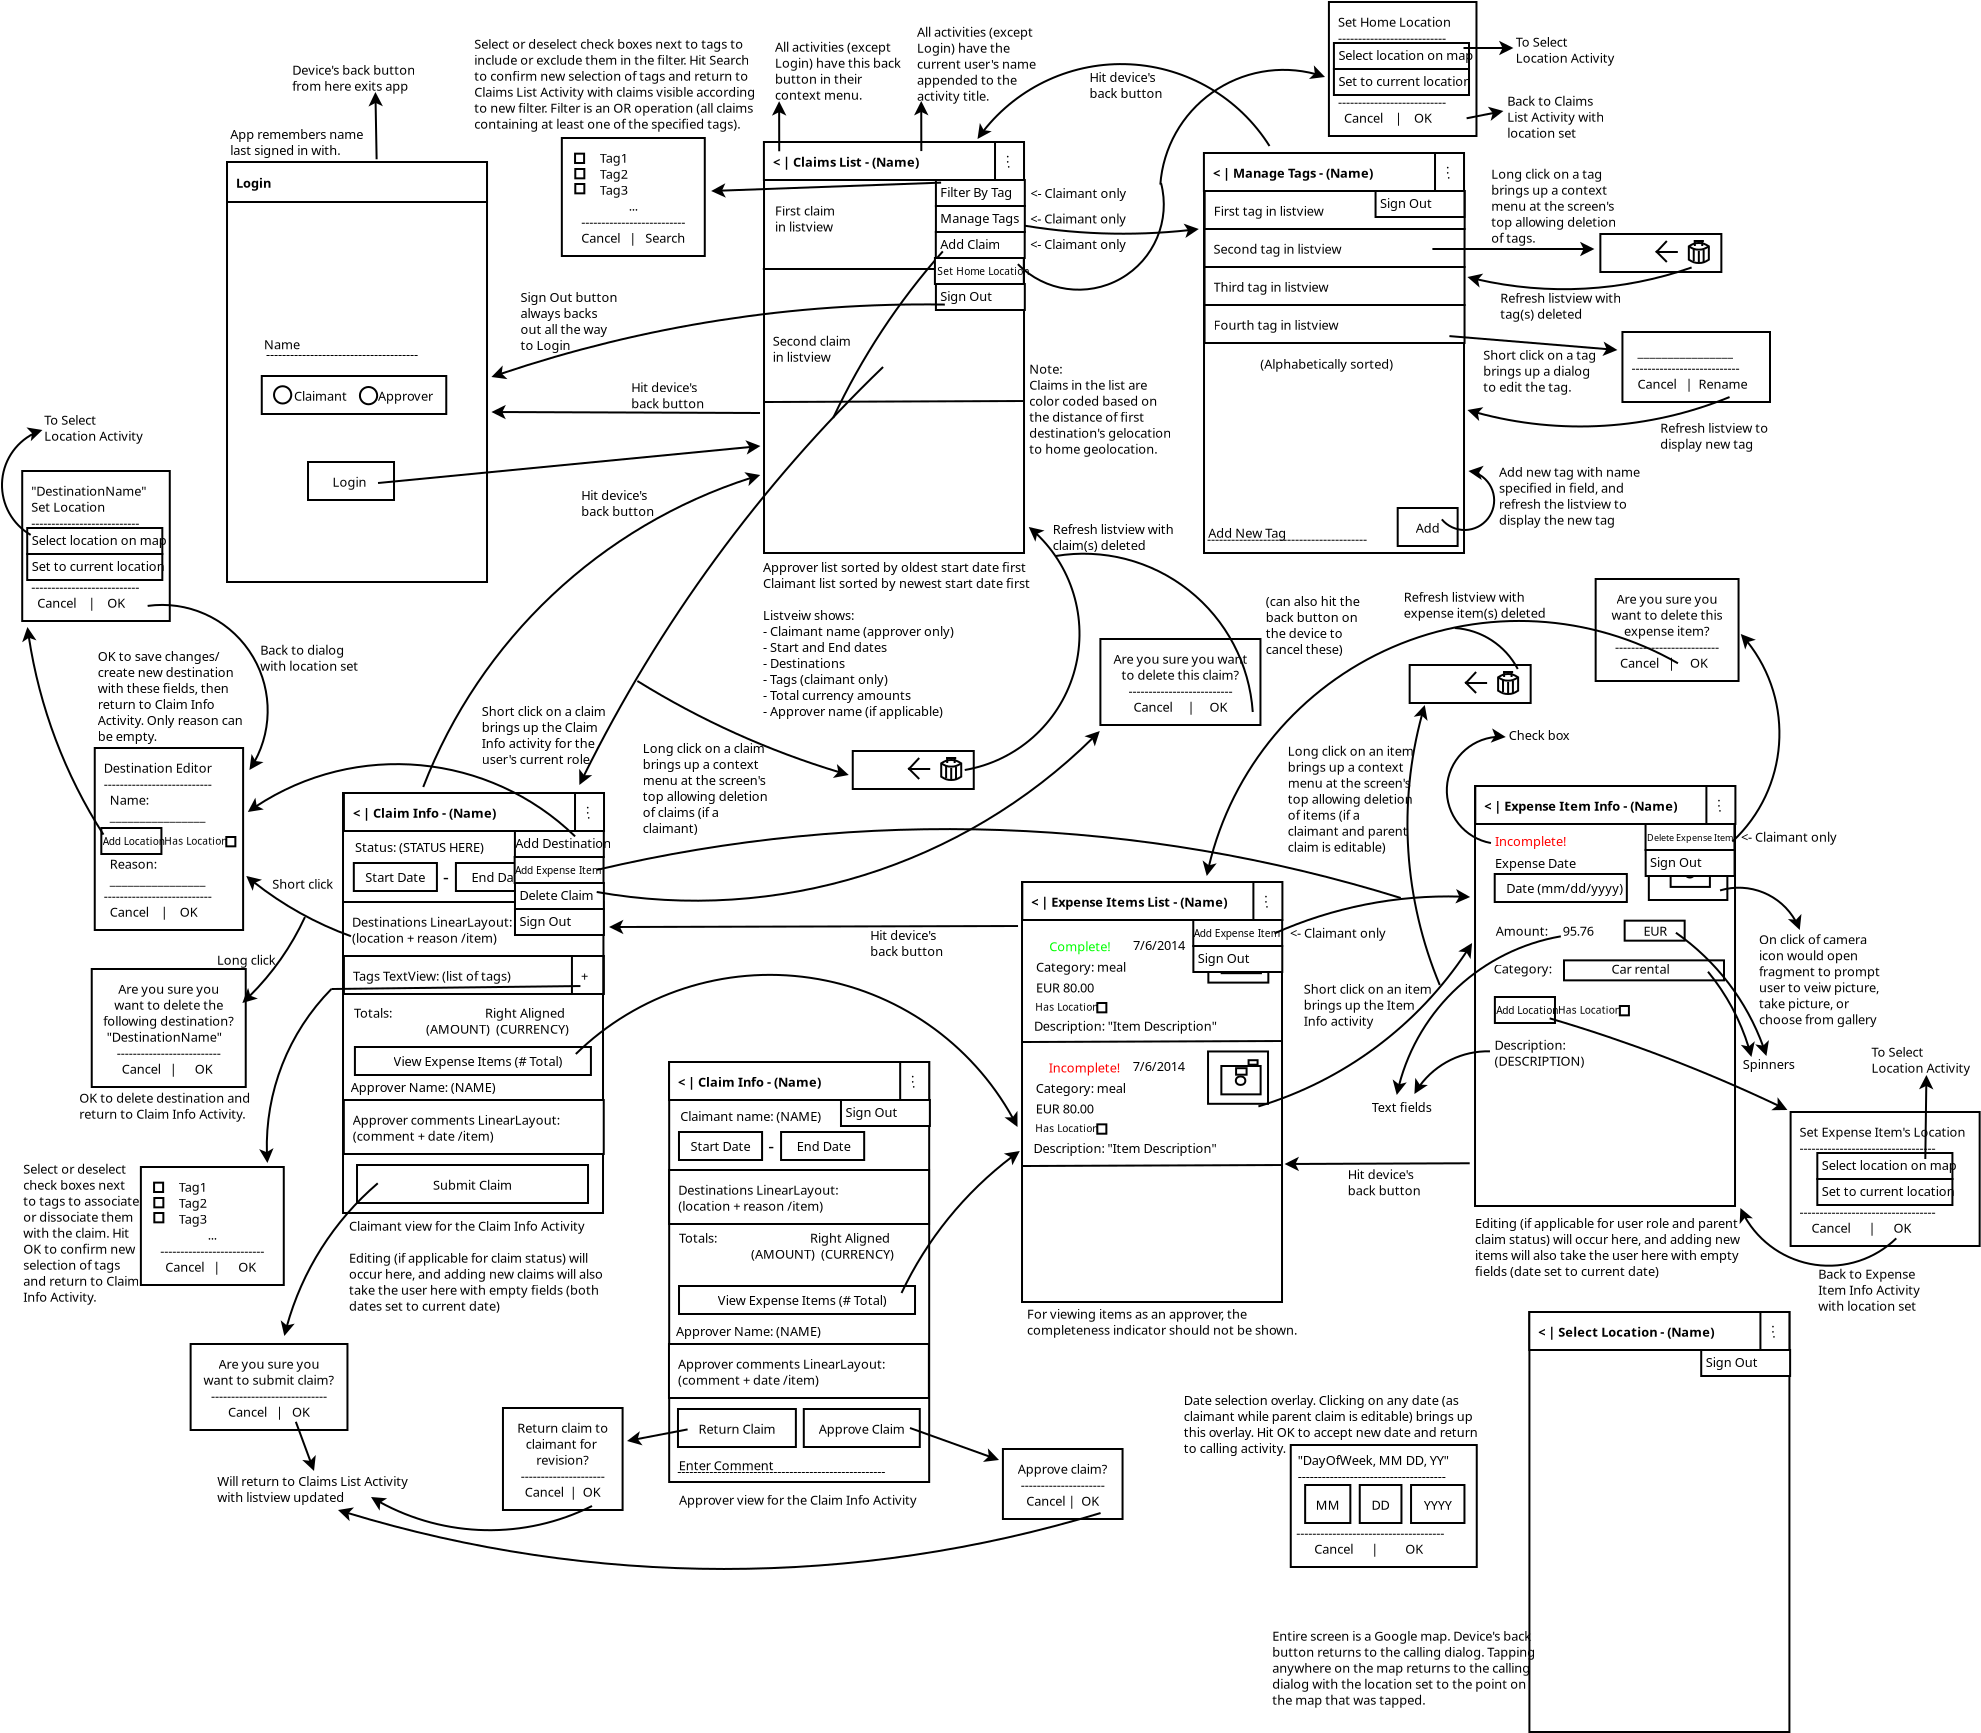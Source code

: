 <?xml version="1.0" encoding="UTF-8"?>
<dia:diagram xmlns:dia="http://www.lysator.liu.se/~alla/dia/">
  <dia:layer name="Background" visible="true" active="true">
    <dia:group>
      <dia:object type="Flowchart - Box" version="0" id="O0">
        <dia:attribute name="obj_pos">
          <dia:point val="75.519,50.95"/>
        </dia:attribute>
        <dia:attribute name="obj_bb">
          <dia:rectangle val="75.469,50.9;84.641,57.7"/>
        </dia:attribute>
        <dia:attribute name="elem_corner">
          <dia:point val="75.519,50.95"/>
        </dia:attribute>
        <dia:attribute name="elem_width">
          <dia:real val="9.073"/>
        </dia:attribute>
        <dia:attribute name="elem_height">
          <dia:real val="6.7"/>
        </dia:attribute>
        <dia:attribute name="border_width">
          <dia:real val="0.1"/>
        </dia:attribute>
        <dia:attribute name="show_background">
          <dia:boolean val="true"/>
        </dia:attribute>
        <dia:attribute name="padding">
          <dia:real val="0.5"/>
        </dia:attribute>
        <dia:attribute name="text">
          <dia:composite type="text">
            <dia:attribute name="string">
              <dia:string>#Set Expense Item's Location
----------------------------------



----------------------------------
    Cancel      |      OK#</dia:string>
            </dia:attribute>
            <dia:attribute name="font">
              <dia:font family="sans" style="0" name="Helvetica"/>
            </dia:attribute>
            <dia:attribute name="height">
              <dia:real val="0.8"/>
            </dia:attribute>
            <dia:attribute name="pos">
              <dia:point val="75.969,52.14"/>
            </dia:attribute>
            <dia:attribute name="color">
              <dia:color val="#000000"/>
            </dia:attribute>
            <dia:attribute name="alignment">
              <dia:enum val="0"/>
            </dia:attribute>
          </dia:composite>
        </dia:attribute>
      </dia:object>
      <dia:group>
        <dia:object type="Standard - Box" version="0" id="O1">
          <dia:attribute name="obj_pos">
            <dia:point val="76.665,53"/>
          </dia:attribute>
          <dia:attribute name="obj_bb">
            <dia:rectangle val="76.615,52.95;83.47,54.35"/>
          </dia:attribute>
          <dia:attribute name="elem_corner">
            <dia:point val="76.665,53"/>
          </dia:attribute>
          <dia:attribute name="elem_width">
            <dia:real val="6.755"/>
          </dia:attribute>
          <dia:attribute name="elem_height">
            <dia:real val="1.3"/>
          </dia:attribute>
          <dia:attribute name="show_background">
            <dia:boolean val="true"/>
          </dia:attribute>
        </dia:object>
        <dia:object type="Standard - Text" version="1" id="O2">
          <dia:attribute name="obj_pos">
            <dia:point val="76.888,53.85"/>
          </dia:attribute>
          <dia:attribute name="obj_bb">
            <dia:rectangle val="76.888,53.21;83.303,53.983"/>
          </dia:attribute>
          <dia:attribute name="text">
            <dia:composite type="text">
              <dia:attribute name="string">
                <dia:string>#Select location on map#</dia:string>
              </dia:attribute>
              <dia:attribute name="font">
                <dia:font family="sans" style="0" name="Helvetica"/>
              </dia:attribute>
              <dia:attribute name="height">
                <dia:real val="0.8"/>
              </dia:attribute>
              <dia:attribute name="pos">
                <dia:point val="76.888,53.85"/>
              </dia:attribute>
              <dia:attribute name="color">
                <dia:color val="#000000"/>
              </dia:attribute>
              <dia:attribute name="alignment">
                <dia:enum val="0"/>
              </dia:attribute>
            </dia:composite>
          </dia:attribute>
          <dia:attribute name="valign">
            <dia:enum val="3"/>
          </dia:attribute>
        </dia:object>
      </dia:group>
      <dia:group>
        <dia:object type="Standard - Box" version="0" id="O3">
          <dia:attribute name="obj_pos">
            <dia:point val="76.665,54.3"/>
          </dia:attribute>
          <dia:attribute name="obj_bb">
            <dia:rectangle val="76.615,54.25;83.47,55.65"/>
          </dia:attribute>
          <dia:attribute name="elem_corner">
            <dia:point val="76.665,54.3"/>
          </dia:attribute>
          <dia:attribute name="elem_width">
            <dia:real val="6.755"/>
          </dia:attribute>
          <dia:attribute name="elem_height">
            <dia:real val="1.3"/>
          </dia:attribute>
          <dia:attribute name="show_background">
            <dia:boolean val="true"/>
          </dia:attribute>
        </dia:object>
        <dia:object type="Standard - Text" version="1" id="O4">
          <dia:attribute name="obj_pos">
            <dia:point val="76.888,55.15"/>
          </dia:attribute>
          <dia:attribute name="obj_bb">
            <dia:rectangle val="76.888,54.51;83.175,55.282"/>
          </dia:attribute>
          <dia:attribute name="text">
            <dia:composite type="text">
              <dia:attribute name="string">
                <dia:string>#Set to current location#</dia:string>
              </dia:attribute>
              <dia:attribute name="font">
                <dia:font family="sans" style="0" name="Helvetica"/>
              </dia:attribute>
              <dia:attribute name="height">
                <dia:real val="0.8"/>
              </dia:attribute>
              <dia:attribute name="pos">
                <dia:point val="76.888,55.15"/>
              </dia:attribute>
              <dia:attribute name="color">
                <dia:color val="#000000"/>
              </dia:attribute>
              <dia:attribute name="alignment">
                <dia:enum val="0"/>
              </dia:attribute>
            </dia:composite>
          </dia:attribute>
          <dia:attribute name="valign">
            <dia:enum val="3"/>
          </dia:attribute>
        </dia:object>
      </dia:group>
    </dia:group>
    <dia:object type="Flowchart - Box" version="0" id="O5">
      <dia:attribute name="obj_pos">
        <dia:point val="35.945,67.8"/>
      </dia:attribute>
      <dia:attribute name="obj_bb">
        <dia:rectangle val="35.895,67.75;41.977,71.35"/>
      </dia:attribute>
      <dia:attribute name="elem_corner">
        <dia:point val="35.945,67.8"/>
      </dia:attribute>
      <dia:attribute name="elem_width">
        <dia:real val="5.982"/>
      </dia:attribute>
      <dia:attribute name="elem_height">
        <dia:real val="3.5"/>
      </dia:attribute>
      <dia:attribute name="show_background">
        <dia:boolean val="true"/>
      </dia:attribute>
      <dia:attribute name="padding">
        <dia:real val="0.5"/>
      </dia:attribute>
      <dia:attribute name="text">
        <dia:composite type="text">
          <dia:attribute name="string">
            <dia:string>#Approve claim?
---------------------
Cancel |  OK#</dia:string>
          </dia:attribute>
          <dia:attribute name="font">
            <dia:font family="sans" style="0" name="Helvetica"/>
          </dia:attribute>
          <dia:attribute name="height">
            <dia:real val="0.8"/>
          </dia:attribute>
          <dia:attribute name="pos">
            <dia:point val="38.936,68.99"/>
          </dia:attribute>
          <dia:attribute name="color">
            <dia:color val="#000000"/>
          </dia:attribute>
          <dia:attribute name="alignment">
            <dia:enum val="1"/>
          </dia:attribute>
        </dia:composite>
      </dia:attribute>
    </dia:object>
    <dia:object type="Flowchart - Box" version="0" id="O6">
      <dia:attribute name="obj_pos">
        <dia:point val="-2.85,3.45"/>
      </dia:attribute>
      <dia:attribute name="obj_bb">
        <dia:rectangle val="-2.9,3.4;10.2,24.5"/>
      </dia:attribute>
      <dia:attribute name="elem_corner">
        <dia:point val="-2.85,3.45"/>
      </dia:attribute>
      <dia:attribute name="elem_width">
        <dia:real val="13"/>
      </dia:attribute>
      <dia:attribute name="elem_height">
        <dia:real val="21"/>
      </dia:attribute>
      <dia:attribute name="show_background">
        <dia:boolean val="true"/>
      </dia:attribute>
      <dia:attribute name="padding">
        <dia:real val="0.5"/>
      </dia:attribute>
      <dia:attribute name="text">
        <dia:composite type="text">
          <dia:attribute name="string">
            <dia:string>##</dia:string>
          </dia:attribute>
          <dia:attribute name="font">
            <dia:font family="sans" style="0" name="Helvetica"/>
          </dia:attribute>
          <dia:attribute name="height">
            <dia:real val="0.8"/>
          </dia:attribute>
          <dia:attribute name="pos">
            <dia:point val="3.65,14.19"/>
          </dia:attribute>
          <dia:attribute name="color">
            <dia:color val="#000000"/>
          </dia:attribute>
          <dia:attribute name="alignment">
            <dia:enum val="1"/>
          </dia:attribute>
        </dia:composite>
      </dia:attribute>
    </dia:object>
    <dia:object type="Flowchart - Box" version="0" id="O7">
      <dia:attribute name="obj_pos">
        <dia:point val="-2.85,3.45"/>
      </dia:attribute>
      <dia:attribute name="obj_bb">
        <dia:rectangle val="-2.9,3.4;10.2,5.5"/>
      </dia:attribute>
      <dia:attribute name="elem_corner">
        <dia:point val="-2.85,3.45"/>
      </dia:attribute>
      <dia:attribute name="elem_width">
        <dia:real val="13"/>
      </dia:attribute>
      <dia:attribute name="elem_height">
        <dia:real val="2"/>
      </dia:attribute>
      <dia:attribute name="border_width">
        <dia:real val="0.1"/>
      </dia:attribute>
      <dia:attribute name="show_background">
        <dia:boolean val="true"/>
      </dia:attribute>
      <dia:attribute name="padding">
        <dia:real val="0.5"/>
      </dia:attribute>
      <dia:attribute name="text">
        <dia:composite type="text">
          <dia:attribute name="string">
            <dia:string>#Login#</dia:string>
          </dia:attribute>
          <dia:attribute name="font">
            <dia:font family="sans" style="80" name="Helvetica-Bold"/>
          </dia:attribute>
          <dia:attribute name="height">
            <dia:real val="0.8"/>
          </dia:attribute>
          <dia:attribute name="pos">
            <dia:point val="-2.4,4.69"/>
          </dia:attribute>
          <dia:attribute name="color">
            <dia:color val="#000000"/>
          </dia:attribute>
          <dia:attribute name="alignment">
            <dia:enum val="0"/>
          </dia:attribute>
        </dia:composite>
      </dia:attribute>
    </dia:object>
    <dia:object type="Flowchart - Box" version="0" id="O8">
      <dia:attribute name="obj_pos">
        <dia:point val="1.2,18.45"/>
      </dia:attribute>
      <dia:attribute name="obj_bb">
        <dia:rectangle val="1.15,18.4;5.55,20.4"/>
      </dia:attribute>
      <dia:attribute name="elem_corner">
        <dia:point val="1.2,18.45"/>
      </dia:attribute>
      <dia:attribute name="elem_width">
        <dia:real val="4.3"/>
      </dia:attribute>
      <dia:attribute name="elem_height">
        <dia:real val="1.9"/>
      </dia:attribute>
      <dia:attribute name="show_background">
        <dia:boolean val="true"/>
      </dia:attribute>
      <dia:attribute name="padding">
        <dia:real val="0.5"/>
      </dia:attribute>
      <dia:attribute name="text">
        <dia:composite type="text">
          <dia:attribute name="string">
            <dia:string>#Login #</dia:string>
          </dia:attribute>
          <dia:attribute name="font">
            <dia:font family="sans" style="0" name="Helvetica"/>
          </dia:attribute>
          <dia:attribute name="height">
            <dia:real val="0.8"/>
          </dia:attribute>
          <dia:attribute name="pos">
            <dia:point val="3.35,19.64"/>
          </dia:attribute>
          <dia:attribute name="color">
            <dia:color val="#000000"/>
          </dia:attribute>
          <dia:attribute name="alignment">
            <dia:enum val="1"/>
          </dia:attribute>
        </dia:composite>
      </dia:attribute>
    </dia:object>
    <dia:object type="Standard - Text" version="1" id="O9">
      <dia:attribute name="obj_pos">
        <dia:point val="9.831,9.39"/>
      </dia:attribute>
      <dia:attribute name="obj_bb">
        <dia:rectangle val="9.831,8.75;9.831,9.522"/>
      </dia:attribute>
      <dia:attribute name="text">
        <dia:composite type="text">
          <dia:attribute name="string">
            <dia:string>##</dia:string>
          </dia:attribute>
          <dia:attribute name="font">
            <dia:font family="sans" style="0" name="Helvetica"/>
          </dia:attribute>
          <dia:attribute name="height">
            <dia:real val="0.8"/>
          </dia:attribute>
          <dia:attribute name="pos">
            <dia:point val="9.831,9.39"/>
          </dia:attribute>
          <dia:attribute name="color">
            <dia:color val="#000000"/>
          </dia:attribute>
          <dia:attribute name="alignment">
            <dia:enum val="0"/>
          </dia:attribute>
        </dia:composite>
      </dia:attribute>
      <dia:attribute name="valign">
        <dia:enum val="3"/>
      </dia:attribute>
    </dia:object>
    <dia:object type="Standard - Text" version="1" id="O10">
      <dia:attribute name="obj_pos">
        <dia:point val="8.2,12.5"/>
      </dia:attribute>
      <dia:attribute name="obj_bb">
        <dia:rectangle val="8.2,11.86;8.2,12.633"/>
      </dia:attribute>
      <dia:attribute name="text">
        <dia:composite type="text">
          <dia:attribute name="string">
            <dia:string>##</dia:string>
          </dia:attribute>
          <dia:attribute name="font">
            <dia:font family="sans" style="0" name="Helvetica"/>
          </dia:attribute>
          <dia:attribute name="height">
            <dia:real val="0.8"/>
          </dia:attribute>
          <dia:attribute name="pos">
            <dia:point val="8.2,12.5"/>
          </dia:attribute>
          <dia:attribute name="color">
            <dia:color val="#000000"/>
          </dia:attribute>
          <dia:attribute name="alignment">
            <dia:enum val="0"/>
          </dia:attribute>
        </dia:composite>
      </dia:attribute>
      <dia:attribute name="valign">
        <dia:enum val="3"/>
      </dia:attribute>
    </dia:object>
    <dia:object type="Standard - Line" version="0" id="O11">
      <dia:attribute name="obj_pos">
        <dia:point val="4.7,19.5"/>
      </dia:attribute>
      <dia:attribute name="obj_bb">
        <dia:rectangle val="4.645,17.349;23.931,19.555"/>
      </dia:attribute>
      <dia:attribute name="conn_endpoints">
        <dia:point val="4.7,19.5"/>
        <dia:point val="23.82,17.65"/>
      </dia:attribute>
      <dia:attribute name="numcp">
        <dia:int val="1"/>
      </dia:attribute>
      <dia:attribute name="end_arrow">
        <dia:enum val="22"/>
      </dia:attribute>
      <dia:attribute name="end_arrow_length">
        <dia:real val="0.5"/>
      </dia:attribute>
      <dia:attribute name="end_arrow_width">
        <dia:real val="0.5"/>
      </dia:attribute>
    </dia:object>
    <dia:object type="Flowchart - Box" version="0" id="O12">
      <dia:attribute name="obj_pos">
        <dia:point val="24.0,2.455"/>
      </dia:attribute>
      <dia:attribute name="obj_bb">
        <dia:rectangle val="23.95,2.405;37.05,23.05"/>
      </dia:attribute>
      <dia:attribute name="elem_corner">
        <dia:point val="24.0,2.455"/>
      </dia:attribute>
      <dia:attribute name="elem_width">
        <dia:real val="13.0"/>
      </dia:attribute>
      <dia:attribute name="elem_height">
        <dia:real val="20.545"/>
      </dia:attribute>
      <dia:attribute name="show_background">
        <dia:boolean val="true"/>
      </dia:attribute>
      <dia:attribute name="padding">
        <dia:real val="0.5"/>
      </dia:attribute>
      <dia:attribute name="text">
        <dia:composite type="text">
          <dia:attribute name="string">
            <dia:string>##</dia:string>
          </dia:attribute>
          <dia:attribute name="font">
            <dia:font family="sans" style="0" name="Helvetica"/>
          </dia:attribute>
          <dia:attribute name="height">
            <dia:real val="0.8"/>
          </dia:attribute>
          <dia:attribute name="pos">
            <dia:point val="30.5,12.967"/>
          </dia:attribute>
          <dia:attribute name="color">
            <dia:color val="#000000"/>
          </dia:attribute>
          <dia:attribute name="alignment">
            <dia:enum val="1"/>
          </dia:attribute>
        </dia:composite>
      </dia:attribute>
    </dia:object>
    <dia:object type="Standard - Text" version="1" id="O13">
      <dia:attribute name="obj_pos">
        <dia:point val="45,14"/>
      </dia:attribute>
      <dia:attribute name="obj_bb">
        <dia:rectangle val="45,13.36;45,14.133"/>
      </dia:attribute>
      <dia:attribute name="text">
        <dia:composite type="text">
          <dia:attribute name="string">
            <dia:string>##</dia:string>
          </dia:attribute>
          <dia:attribute name="font">
            <dia:font family="sans" style="0" name="Helvetica"/>
          </dia:attribute>
          <dia:attribute name="height">
            <dia:real val="0.8"/>
          </dia:attribute>
          <dia:attribute name="pos">
            <dia:point val="45,14"/>
          </dia:attribute>
          <dia:attribute name="color">
            <dia:color val="#000000"/>
          </dia:attribute>
          <dia:attribute name="alignment">
            <dia:enum val="0"/>
          </dia:attribute>
        </dia:composite>
      </dia:attribute>
      <dia:attribute name="valign">
        <dia:enum val="3"/>
      </dia:attribute>
    </dia:object>
    <dia:object type="Standard - Text" version="1" id="O14">
      <dia:attribute name="obj_pos">
        <dia:point val="31,26"/>
      </dia:attribute>
      <dia:attribute name="obj_bb">
        <dia:rectangle val="31,25.36;31,26.133"/>
      </dia:attribute>
      <dia:attribute name="text">
        <dia:composite type="text">
          <dia:attribute name="string">
            <dia:string>##</dia:string>
          </dia:attribute>
          <dia:attribute name="font">
            <dia:font family="sans" style="0" name="Helvetica"/>
          </dia:attribute>
          <dia:attribute name="height">
            <dia:real val="0.8"/>
          </dia:attribute>
          <dia:attribute name="pos">
            <dia:point val="31,26"/>
          </dia:attribute>
          <dia:attribute name="color">
            <dia:color val="#000000"/>
          </dia:attribute>
          <dia:attribute name="alignment">
            <dia:enum val="0"/>
          </dia:attribute>
        </dia:composite>
      </dia:attribute>
      <dia:attribute name="valign">
        <dia:enum val="3"/>
      </dia:attribute>
    </dia:object>
    <dia:object type="Standard - Text" version="1" id="O15">
      <dia:attribute name="obj_pos">
        <dia:point val="23.95,23.95"/>
      </dia:attribute>
      <dia:attribute name="obj_bb">
        <dia:rectangle val="23.95,23.31;36.663,31.282"/>
      </dia:attribute>
      <dia:attribute name="text">
        <dia:composite type="text">
          <dia:attribute name="string">
            <dia:string>#Approver list sorted by oldest start date first 
Claimant list sorted by newest start date first

Listveiw shows:
- Claimant name (approver only) 
- Start and End dates
- Destinations
- Tags (claimant only)
- Total currency amounts
- Approver name (if applicable)#</dia:string>
          </dia:attribute>
          <dia:attribute name="font">
            <dia:font family="sans" style="0" name="Helvetica"/>
          </dia:attribute>
          <dia:attribute name="height">
            <dia:real val="0.8"/>
          </dia:attribute>
          <dia:attribute name="pos">
            <dia:point val="23.95,23.95"/>
          </dia:attribute>
          <dia:attribute name="color">
            <dia:color val="#000000"/>
          </dia:attribute>
          <dia:attribute name="alignment">
            <dia:enum val="0"/>
          </dia:attribute>
        </dia:composite>
      </dia:attribute>
      <dia:attribute name="valign">
        <dia:enum val="3"/>
      </dia:attribute>
    </dia:object>
    <dia:object type="Standard - Text" version="1" id="O16">
      <dia:attribute name="obj_pos">
        <dia:point val="11.827,10.45"/>
      </dia:attribute>
      <dia:attribute name="obj_bb">
        <dia:rectangle val="11.827,9.791;16.336,13.021"/>
      </dia:attribute>
      <dia:attribute name="text">
        <dia:composite type="text">
          <dia:attribute name="string">
            <dia:string>#Sign Out button
always backs
out all the way
to Login#</dia:string>
          </dia:attribute>
          <dia:attribute name="font">
            <dia:font family="sans" style="0" name="Helvetica"/>
          </dia:attribute>
          <dia:attribute name="height">
            <dia:real val="0.8"/>
          </dia:attribute>
          <dia:attribute name="pos">
            <dia:point val="11.827,10.45"/>
          </dia:attribute>
          <dia:attribute name="color">
            <dia:color val="#000000"/>
          </dia:attribute>
          <dia:attribute name="alignment">
            <dia:enum val="0"/>
          </dia:attribute>
        </dia:composite>
      </dia:attribute>
      <dia:attribute name="valign">
        <dia:enum val="3"/>
      </dia:attribute>
    </dia:object>
    <dia:object type="Standard - Box" version="0" id="O17">
      <dia:attribute name="obj_pos">
        <dia:point val="46,3"/>
      </dia:attribute>
      <dia:attribute name="obj_bb">
        <dia:rectangle val="45.95,2.95;59.05,23.05"/>
      </dia:attribute>
      <dia:attribute name="elem_corner">
        <dia:point val="46,3"/>
      </dia:attribute>
      <dia:attribute name="elem_width">
        <dia:real val="13"/>
      </dia:attribute>
      <dia:attribute name="elem_height">
        <dia:real val="20"/>
      </dia:attribute>
      <dia:attribute name="show_background">
        <dia:boolean val="true"/>
      </dia:attribute>
    </dia:object>
    <dia:object type="Standard - Text" version="1" id="O18">
      <dia:attribute name="obj_pos">
        <dia:point val="37.315,6.53"/>
      </dia:attribute>
      <dia:attribute name="obj_bb">
        <dia:rectangle val="37.315,5.89;42.045,6.662"/>
      </dia:attribute>
      <dia:attribute name="text">
        <dia:composite type="text">
          <dia:attribute name="string">
            <dia:string>#&lt;- Claimant only#</dia:string>
          </dia:attribute>
          <dia:attribute name="font">
            <dia:font family="sans" style="0" name="Helvetica"/>
          </dia:attribute>
          <dia:attribute name="height">
            <dia:real val="0.8"/>
          </dia:attribute>
          <dia:attribute name="pos">
            <dia:point val="37.315,6.53"/>
          </dia:attribute>
          <dia:attribute name="color">
            <dia:color val="#000000"/>
          </dia:attribute>
          <dia:attribute name="alignment">
            <dia:enum val="0"/>
          </dia:attribute>
        </dia:composite>
      </dia:attribute>
      <dia:attribute name="valign">
        <dia:enum val="3"/>
      </dia:attribute>
    </dia:object>
    <dia:object type="Standard - Text" version="1" id="O19">
      <dia:attribute name="obj_pos">
        <dia:point val="37.315,7.8"/>
      </dia:attribute>
      <dia:attribute name="obj_bb">
        <dia:rectangle val="37.315,7.16;42.045,7.933"/>
      </dia:attribute>
      <dia:attribute name="text">
        <dia:composite type="text">
          <dia:attribute name="string">
            <dia:string>#&lt;- Claimant only#</dia:string>
          </dia:attribute>
          <dia:attribute name="font">
            <dia:font family="sans" style="0" name="Helvetica"/>
          </dia:attribute>
          <dia:attribute name="height">
            <dia:real val="0.8"/>
          </dia:attribute>
          <dia:attribute name="pos">
            <dia:point val="37.315,7.8"/>
          </dia:attribute>
          <dia:attribute name="color">
            <dia:color val="#000000"/>
          </dia:attribute>
          <dia:attribute name="alignment">
            <dia:enum val="0"/>
          </dia:attribute>
        </dia:composite>
      </dia:attribute>
      <dia:attribute name="valign">
        <dia:enum val="3"/>
      </dia:attribute>
    </dia:object>
    <dia:object type="Standard - Text" version="1" id="O20">
      <dia:attribute name="obj_pos">
        <dia:point val="37.33,5.255"/>
      </dia:attribute>
      <dia:attribute name="obj_bb">
        <dia:rectangle val="37.33,4.615;42.06,5.388"/>
      </dia:attribute>
      <dia:attribute name="text">
        <dia:composite type="text">
          <dia:attribute name="string">
            <dia:string>#&lt;- Claimant only#</dia:string>
          </dia:attribute>
          <dia:attribute name="font">
            <dia:font family="sans" style="0" name="Helvetica"/>
          </dia:attribute>
          <dia:attribute name="height">
            <dia:real val="0.8"/>
          </dia:attribute>
          <dia:attribute name="pos">
            <dia:point val="37.33,5.255"/>
          </dia:attribute>
          <dia:attribute name="color">
            <dia:color val="#000000"/>
          </dia:attribute>
          <dia:attribute name="alignment">
            <dia:enum val="0"/>
          </dia:attribute>
        </dia:composite>
      </dia:attribute>
      <dia:attribute name="valign">
        <dia:enum val="3"/>
      </dia:attribute>
    </dia:object>
    <dia:object type="Standard - Text" version="1" id="O21">
      <dia:attribute name="obj_pos">
        <dia:point val="58.45,6.85"/>
      </dia:attribute>
      <dia:attribute name="obj_bb">
        <dia:rectangle val="58.45,6.21;58.45,6.982"/>
      </dia:attribute>
      <dia:attribute name="text">
        <dia:composite type="text">
          <dia:attribute name="string">
            <dia:string>##</dia:string>
          </dia:attribute>
          <dia:attribute name="font">
            <dia:font family="sans" style="0" name="Helvetica"/>
          </dia:attribute>
          <dia:attribute name="height">
            <dia:real val="0.8"/>
          </dia:attribute>
          <dia:attribute name="pos">
            <dia:point val="58.45,6.85"/>
          </dia:attribute>
          <dia:attribute name="color">
            <dia:color val="#000000"/>
          </dia:attribute>
          <dia:attribute name="alignment">
            <dia:enum val="0"/>
          </dia:attribute>
        </dia:composite>
      </dia:attribute>
      <dia:attribute name="valign">
        <dia:enum val="3"/>
      </dia:attribute>
    </dia:object>
    <dia:object type="Standard - Box" version="0" id="O22">
      <dia:attribute name="obj_pos">
        <dia:point val="2.95,35"/>
      </dia:attribute>
      <dia:attribute name="obj_bb">
        <dia:rectangle val="2.9,34.95;16,56.05"/>
      </dia:attribute>
      <dia:attribute name="elem_corner">
        <dia:point val="2.95,35"/>
      </dia:attribute>
      <dia:attribute name="elem_width">
        <dia:real val="13"/>
      </dia:attribute>
      <dia:attribute name="elem_height">
        <dia:real val="21"/>
      </dia:attribute>
      <dia:attribute name="show_background">
        <dia:boolean val="true"/>
      </dia:attribute>
    </dia:object>
    <dia:object type="Standard - Text" version="1" id="O23">
      <dia:attribute name="obj_pos">
        <dia:point val="3.555,37.956"/>
      </dia:attribute>
      <dia:attribute name="obj_bb">
        <dia:rectangle val="3.555,37.316;10.258,38.088"/>
      </dia:attribute>
      <dia:attribute name="text">
        <dia:composite type="text">
          <dia:attribute name="string">
            <dia:string>#Status: (STATUS HERE)#</dia:string>
          </dia:attribute>
          <dia:attribute name="font">
            <dia:font family="sans" style="0" name="Helvetica"/>
          </dia:attribute>
          <dia:attribute name="height">
            <dia:real val="0.8"/>
          </dia:attribute>
          <dia:attribute name="pos">
            <dia:point val="3.555,37.956"/>
          </dia:attribute>
          <dia:attribute name="color">
            <dia:color val="#000000"/>
          </dia:attribute>
          <dia:attribute name="alignment">
            <dia:enum val="0"/>
          </dia:attribute>
        </dia:composite>
      </dia:attribute>
      <dia:attribute name="valign">
        <dia:enum val="3"/>
      </dia:attribute>
    </dia:object>
    <dia:object type="Standard - Box" version="0" id="O24">
      <dia:attribute name="obj_pos">
        <dia:point val="36.9,39.45"/>
      </dia:attribute>
      <dia:attribute name="obj_bb">
        <dia:rectangle val="36.85,39.4;49.95,60.5"/>
      </dia:attribute>
      <dia:attribute name="elem_corner">
        <dia:point val="36.9,39.45"/>
      </dia:attribute>
      <dia:attribute name="elem_width">
        <dia:real val="13"/>
      </dia:attribute>
      <dia:attribute name="elem_height">
        <dia:real val="21"/>
      </dia:attribute>
      <dia:attribute name="show_background">
        <dia:boolean val="true"/>
      </dia:attribute>
    </dia:object>
    <dia:object type="Standard - Text" version="1" id="O25">
      <dia:attribute name="obj_pos">
        <dia:point val="38.256,42.913"/>
      </dia:attribute>
      <dia:attribute name="obj_bb">
        <dia:rectangle val="38.256,42.273;41.131,43.045"/>
      </dia:attribute>
      <dia:attribute name="text">
        <dia:composite type="text">
          <dia:attribute name="string">
            <dia:string>#Complete!#</dia:string>
          </dia:attribute>
          <dia:attribute name="font">
            <dia:font family="sans" style="0" name="Helvetica"/>
          </dia:attribute>
          <dia:attribute name="height">
            <dia:real val="0.8"/>
          </dia:attribute>
          <dia:attribute name="pos">
            <dia:point val="38.256,42.913"/>
          </dia:attribute>
          <dia:attribute name="color">
            <dia:color val="#00ff00"/>
          </dia:attribute>
          <dia:attribute name="alignment">
            <dia:enum val="0"/>
          </dia:attribute>
        </dia:composite>
      </dia:attribute>
      <dia:attribute name="valign">
        <dia:enum val="3"/>
      </dia:attribute>
    </dia:object>
    <dia:object type="Standard - Text" version="1" id="O26">
      <dia:attribute name="obj_pos">
        <dia:point val="42.454,42.845"/>
      </dia:attribute>
      <dia:attribute name="obj_bb">
        <dia:rectangle val="42.454,42.205;45.044,42.977"/>
      </dia:attribute>
      <dia:attribute name="text">
        <dia:composite type="text">
          <dia:attribute name="string">
            <dia:string>#7/6/2014#</dia:string>
          </dia:attribute>
          <dia:attribute name="font">
            <dia:font family="sans" style="0" name="Helvetica"/>
          </dia:attribute>
          <dia:attribute name="height">
            <dia:real val="0.8"/>
          </dia:attribute>
          <dia:attribute name="pos">
            <dia:point val="42.454,42.845"/>
          </dia:attribute>
          <dia:attribute name="color">
            <dia:color val="#000000"/>
          </dia:attribute>
          <dia:attribute name="alignment">
            <dia:enum val="0"/>
          </dia:attribute>
        </dia:composite>
      </dia:attribute>
      <dia:attribute name="valign">
        <dia:enum val="3"/>
      </dia:attribute>
    </dia:object>
    <dia:object type="Standard - Text" version="1" id="O27">
      <dia:attribute name="obj_pos">
        <dia:point val="37.602,43.935"/>
      </dia:attribute>
      <dia:attribute name="obj_bb">
        <dia:rectangle val="37.602,43.295;41.912,44.068"/>
      </dia:attribute>
      <dia:attribute name="text">
        <dia:composite type="text">
          <dia:attribute name="string">
            <dia:string>#Category: meal#</dia:string>
          </dia:attribute>
          <dia:attribute name="font">
            <dia:font family="sans" style="0" name="Helvetica"/>
          </dia:attribute>
          <dia:attribute name="height">
            <dia:real val="0.8"/>
          </dia:attribute>
          <dia:attribute name="pos">
            <dia:point val="37.602,43.935"/>
          </dia:attribute>
          <dia:attribute name="color">
            <dia:color val="#000000"/>
          </dia:attribute>
          <dia:attribute name="alignment">
            <dia:enum val="0"/>
          </dia:attribute>
        </dia:composite>
      </dia:attribute>
      <dia:attribute name="valign">
        <dia:enum val="3"/>
      </dia:attribute>
    </dia:object>
    <dia:object type="Standard - Text" version="1" id="O28">
      <dia:attribute name="obj_pos">
        <dia:point val="37.602,44.971"/>
      </dia:attribute>
      <dia:attribute name="obj_bb">
        <dia:rectangle val="37.602,44.331;40.574,45.104"/>
      </dia:attribute>
      <dia:attribute name="text">
        <dia:composite type="text">
          <dia:attribute name="string">
            <dia:string>#EUR 80.00#</dia:string>
          </dia:attribute>
          <dia:attribute name="font">
            <dia:font family="sans" style="0" name="Helvetica"/>
          </dia:attribute>
          <dia:attribute name="height">
            <dia:real val="0.8"/>
          </dia:attribute>
          <dia:attribute name="pos">
            <dia:point val="37.602,44.971"/>
          </dia:attribute>
          <dia:attribute name="color">
            <dia:color val="#000000"/>
          </dia:attribute>
          <dia:attribute name="alignment">
            <dia:enum val="0"/>
          </dia:attribute>
        </dia:composite>
      </dia:attribute>
      <dia:attribute name="valign">
        <dia:enum val="3"/>
      </dia:attribute>
    </dia:object>
    <dia:object type="Standard - Text" version="1" id="O29">
      <dia:attribute name="obj_pos">
        <dia:point val="37.493,46.889"/>
      </dia:attribute>
      <dia:attribute name="obj_bb">
        <dia:rectangle val="37.493,46.249;46.47,47.022"/>
      </dia:attribute>
      <dia:attribute name="text">
        <dia:composite type="text">
          <dia:attribute name="string">
            <dia:string>#Description: "Item Description" #</dia:string>
          </dia:attribute>
          <dia:attribute name="font">
            <dia:font family="sans" style="0" name="Helvetica"/>
          </dia:attribute>
          <dia:attribute name="height">
            <dia:real val="0.8"/>
          </dia:attribute>
          <dia:attribute name="pos">
            <dia:point val="37.493,46.889"/>
          </dia:attribute>
          <dia:attribute name="color">
            <dia:color val="#000000"/>
          </dia:attribute>
          <dia:attribute name="alignment">
            <dia:enum val="0"/>
          </dia:attribute>
        </dia:composite>
      </dia:attribute>
      <dia:attribute name="valign">
        <dia:enum val="3"/>
      </dia:attribute>
    </dia:object>
    <dia:object type="Standard - Text" version="1" id="O30">
      <dia:attribute name="obj_pos">
        <dia:point val="38.24,48.972"/>
      </dia:attribute>
      <dia:attribute name="obj_bb">
        <dia:rectangle val="38.24,48.332;41.623,49.105"/>
      </dia:attribute>
      <dia:attribute name="text">
        <dia:composite type="text">
          <dia:attribute name="string">
            <dia:string>#Incomplete!#</dia:string>
          </dia:attribute>
          <dia:attribute name="font">
            <dia:font family="sans" style="0" name="Helvetica"/>
          </dia:attribute>
          <dia:attribute name="height">
            <dia:real val="0.8"/>
          </dia:attribute>
          <dia:attribute name="pos">
            <dia:point val="38.24,48.972"/>
          </dia:attribute>
          <dia:attribute name="color">
            <dia:color val="#ff0000"/>
          </dia:attribute>
          <dia:attribute name="alignment">
            <dia:enum val="0"/>
          </dia:attribute>
        </dia:composite>
      </dia:attribute>
      <dia:attribute name="valign">
        <dia:enum val="3"/>
      </dia:attribute>
    </dia:object>
    <dia:object type="Standard - Text" version="1" id="O31">
      <dia:attribute name="obj_pos">
        <dia:point val="42.438,48.904"/>
      </dia:attribute>
      <dia:attribute name="obj_bb">
        <dia:rectangle val="42.438,48.264;45.028,49.037"/>
      </dia:attribute>
      <dia:attribute name="text">
        <dia:composite type="text">
          <dia:attribute name="string">
            <dia:string>#7/6/2014#</dia:string>
          </dia:attribute>
          <dia:attribute name="font">
            <dia:font family="sans" style="0" name="Helvetica"/>
          </dia:attribute>
          <dia:attribute name="height">
            <dia:real val="0.8"/>
          </dia:attribute>
          <dia:attribute name="pos">
            <dia:point val="42.438,48.904"/>
          </dia:attribute>
          <dia:attribute name="color">
            <dia:color val="#000000"/>
          </dia:attribute>
          <dia:attribute name="alignment">
            <dia:enum val="0"/>
          </dia:attribute>
        </dia:composite>
      </dia:attribute>
      <dia:attribute name="valign">
        <dia:enum val="3"/>
      </dia:attribute>
    </dia:object>
    <dia:object type="Standard - Text" version="1" id="O32">
      <dia:attribute name="obj_pos">
        <dia:point val="37.586,49.995"/>
      </dia:attribute>
      <dia:attribute name="obj_bb">
        <dia:rectangle val="37.586,49.355;41.896,50.127"/>
      </dia:attribute>
      <dia:attribute name="text">
        <dia:composite type="text">
          <dia:attribute name="string">
            <dia:string>#Category: meal#</dia:string>
          </dia:attribute>
          <dia:attribute name="font">
            <dia:font family="sans" style="0" name="Helvetica"/>
          </dia:attribute>
          <dia:attribute name="height">
            <dia:real val="0.8"/>
          </dia:attribute>
          <dia:attribute name="pos">
            <dia:point val="37.586,49.995"/>
          </dia:attribute>
          <dia:attribute name="color">
            <dia:color val="#000000"/>
          </dia:attribute>
          <dia:attribute name="alignment">
            <dia:enum val="0"/>
          </dia:attribute>
        </dia:composite>
      </dia:attribute>
      <dia:attribute name="valign">
        <dia:enum val="3"/>
      </dia:attribute>
    </dia:object>
    <dia:object type="Standard - Text" version="1" id="O33">
      <dia:attribute name="obj_pos">
        <dia:point val="37.586,51.031"/>
      </dia:attribute>
      <dia:attribute name="obj_bb">
        <dia:rectangle val="37.586,50.391;40.558,51.163"/>
      </dia:attribute>
      <dia:attribute name="text">
        <dia:composite type="text">
          <dia:attribute name="string">
            <dia:string>#EUR 80.00#</dia:string>
          </dia:attribute>
          <dia:attribute name="font">
            <dia:font family="sans" style="0" name="Helvetica"/>
          </dia:attribute>
          <dia:attribute name="height">
            <dia:real val="0.8"/>
          </dia:attribute>
          <dia:attribute name="pos">
            <dia:point val="37.586,51.031"/>
          </dia:attribute>
          <dia:attribute name="color">
            <dia:color val="#000000"/>
          </dia:attribute>
          <dia:attribute name="alignment">
            <dia:enum val="0"/>
          </dia:attribute>
        </dia:composite>
      </dia:attribute>
      <dia:attribute name="valign">
        <dia:enum val="3"/>
      </dia:attribute>
    </dia:object>
    <dia:object type="Standard - Text" version="1" id="O34">
      <dia:attribute name="obj_pos">
        <dia:point val="37.477,52.998"/>
      </dia:attribute>
      <dia:attribute name="obj_bb">
        <dia:rectangle val="37.477,52.358;46.454,53.131"/>
      </dia:attribute>
      <dia:attribute name="text">
        <dia:composite type="text">
          <dia:attribute name="string">
            <dia:string>#Description: "Item Description" #</dia:string>
          </dia:attribute>
          <dia:attribute name="font">
            <dia:font family="sans" style="0" name="Helvetica"/>
          </dia:attribute>
          <dia:attribute name="height">
            <dia:real val="0.8"/>
          </dia:attribute>
          <dia:attribute name="pos">
            <dia:point val="37.477,52.998"/>
          </dia:attribute>
          <dia:attribute name="color">
            <dia:color val="#000000"/>
          </dia:attribute>
          <dia:attribute name="alignment">
            <dia:enum val="0"/>
          </dia:attribute>
        </dia:composite>
      </dia:attribute>
      <dia:attribute name="valign">
        <dia:enum val="3"/>
      </dia:attribute>
    </dia:object>
    <dia:object type="Standard - Box" version="0" id="O35">
      <dia:attribute name="obj_pos">
        <dia:point val="59.55,34.65"/>
      </dia:attribute>
      <dia:attribute name="obj_bb">
        <dia:rectangle val="59.5,34.6;72.6,55.7"/>
      </dia:attribute>
      <dia:attribute name="elem_corner">
        <dia:point val="59.55,34.65"/>
      </dia:attribute>
      <dia:attribute name="elem_width">
        <dia:real val="13"/>
      </dia:attribute>
      <dia:attribute name="elem_height">
        <dia:real val="21"/>
      </dia:attribute>
      <dia:attribute name="show_background">
        <dia:boolean val="true"/>
      </dia:attribute>
    </dia:object>
    <dia:object type="Standard - Text" version="1" id="O36">
      <dia:attribute name="obj_pos">
        <dia:point val="60.55,38.75"/>
      </dia:attribute>
      <dia:attribute name="obj_bb">
        <dia:rectangle val="60.55,38.11;64.422,38.883"/>
      </dia:attribute>
      <dia:attribute name="text">
        <dia:composite type="text">
          <dia:attribute name="string">
            <dia:string>#Expense Date#</dia:string>
          </dia:attribute>
          <dia:attribute name="font">
            <dia:font family="sans" style="0" name="Helvetica"/>
          </dia:attribute>
          <dia:attribute name="height">
            <dia:real val="0.8"/>
          </dia:attribute>
          <dia:attribute name="pos">
            <dia:point val="60.55,38.75"/>
          </dia:attribute>
          <dia:attribute name="color">
            <dia:color val="#000000"/>
          </dia:attribute>
          <dia:attribute name="alignment">
            <dia:enum val="0"/>
          </dia:attribute>
        </dia:composite>
      </dia:attribute>
      <dia:attribute name="valign">
        <dia:enum val="3"/>
      </dia:attribute>
    </dia:object>
    <dia:object type="Standard - Text" version="1" id="O37">
      <dia:attribute name="obj_pos">
        <dia:point val="60.55,37.65"/>
      </dia:attribute>
      <dia:attribute name="obj_bb">
        <dia:rectangle val="60.55,37.01;63.932,37.782"/>
      </dia:attribute>
      <dia:attribute name="text">
        <dia:composite type="text">
          <dia:attribute name="string">
            <dia:string>#Incomplete!#</dia:string>
          </dia:attribute>
          <dia:attribute name="font">
            <dia:font family="sans" style="0" name="Helvetica"/>
          </dia:attribute>
          <dia:attribute name="height">
            <dia:real val="0.8"/>
          </dia:attribute>
          <dia:attribute name="pos">
            <dia:point val="60.55,37.65"/>
          </dia:attribute>
          <dia:attribute name="color">
            <dia:color val="#ff0000"/>
          </dia:attribute>
          <dia:attribute name="alignment">
            <dia:enum val="0"/>
          </dia:attribute>
        </dia:composite>
      </dia:attribute>
      <dia:attribute name="valign">
        <dia:enum val="3"/>
      </dia:attribute>
    </dia:object>
    <dia:object type="Standard - Text" version="1" id="O38">
      <dia:attribute name="obj_pos">
        <dia:point val="60.524,47.842"/>
      </dia:attribute>
      <dia:attribute name="obj_bb">
        <dia:rectangle val="60.505,47.182;65.037,48.813"/>
      </dia:attribute>
      <dia:attribute name="text">
        <dia:composite type="text">
          <dia:attribute name="string">
            <dia:string>#Description:
(DESCRIPTION)#</dia:string>
          </dia:attribute>
          <dia:attribute name="font">
            <dia:font family="sans" style="0" name="Helvetica"/>
          </dia:attribute>
          <dia:attribute name="height">
            <dia:real val="0.8"/>
          </dia:attribute>
          <dia:attribute name="pos">
            <dia:point val="60.524,47.842"/>
          </dia:attribute>
          <dia:attribute name="color">
            <dia:color val="#000000"/>
          </dia:attribute>
          <dia:attribute name="alignment">
            <dia:enum val="0"/>
          </dia:attribute>
        </dia:composite>
      </dia:attribute>
      <dia:attribute name="valign">
        <dia:enum val="3"/>
      </dia:attribute>
    </dia:object>
    <dia:object type="Standard - Text" version="1" id="O39">
      <dia:attribute name="obj_pos">
        <dia:point val="60.584,42.143"/>
      </dia:attribute>
      <dia:attribute name="obj_bb">
        <dia:rectangle val="60.584,41.503;65.607,42.276"/>
      </dia:attribute>
      <dia:attribute name="text">
        <dia:composite type="text">
          <dia:attribute name="string">
            <dia:string>#Amount:     95.76#</dia:string>
          </dia:attribute>
          <dia:attribute name="font">
            <dia:font family="sans" style="0" name="Helvetica"/>
          </dia:attribute>
          <dia:attribute name="height">
            <dia:real val="0.8"/>
          </dia:attribute>
          <dia:attribute name="pos">
            <dia:point val="60.584,42.143"/>
          </dia:attribute>
          <dia:attribute name="color">
            <dia:color val="#000000"/>
          </dia:attribute>
          <dia:attribute name="alignment">
            <dia:enum val="0"/>
          </dia:attribute>
        </dia:composite>
      </dia:attribute>
      <dia:attribute name="valign">
        <dia:enum val="3"/>
      </dia:attribute>
    </dia:object>
    <dia:object type="Standard - Text" version="1" id="O40">
      <dia:attribute name="obj_pos">
        <dia:point val="82.808,48.276"/>
      </dia:attribute>
      <dia:attribute name="obj_bb">
        <dia:rectangle val="82.808,47.636;82.808,48.409"/>
      </dia:attribute>
      <dia:attribute name="text">
        <dia:composite type="text">
          <dia:attribute name="string">
            <dia:string>##</dia:string>
          </dia:attribute>
          <dia:attribute name="font">
            <dia:font family="sans" style="0" name="Helvetica"/>
          </dia:attribute>
          <dia:attribute name="height">
            <dia:real val="0.8"/>
          </dia:attribute>
          <dia:attribute name="pos">
            <dia:point val="82.808,48.276"/>
          </dia:attribute>
          <dia:attribute name="color">
            <dia:color val="#000000"/>
          </dia:attribute>
          <dia:attribute name="alignment">
            <dia:enum val="0"/>
          </dia:attribute>
        </dia:composite>
      </dia:attribute>
      <dia:attribute name="valign">
        <dia:enum val="3"/>
      </dia:attribute>
    </dia:object>
    <dia:object type="Standard - Text" version="1" id="O41">
      <dia:attribute name="obj_pos">
        <dia:point val="84.198,47.839"/>
      </dia:attribute>
      <dia:attribute name="obj_bb">
        <dia:rectangle val="84.198,47.199;84.198,47.972"/>
      </dia:attribute>
      <dia:attribute name="text">
        <dia:composite type="text">
          <dia:attribute name="string">
            <dia:string>##</dia:string>
          </dia:attribute>
          <dia:attribute name="font">
            <dia:font family="sans" style="0" name="Helvetica"/>
          </dia:attribute>
          <dia:attribute name="height">
            <dia:real val="0.8"/>
          </dia:attribute>
          <dia:attribute name="pos">
            <dia:point val="84.198,47.839"/>
          </dia:attribute>
          <dia:attribute name="color">
            <dia:color val="#000000"/>
          </dia:attribute>
          <dia:attribute name="alignment">
            <dia:enum val="0"/>
          </dia:attribute>
        </dia:composite>
      </dia:attribute>
      <dia:attribute name="valign">
        <dia:enum val="3"/>
      </dia:attribute>
    </dia:object>
    <dia:object type="Standard - Text" version="1" id="O42">
      <dia:attribute name="obj_pos">
        <dia:point val="60.485,44.028"/>
      </dia:attribute>
      <dia:attribute name="obj_bb">
        <dia:rectangle val="60.485,43.388;63.238,44.16"/>
      </dia:attribute>
      <dia:attribute name="text">
        <dia:composite type="text">
          <dia:attribute name="string">
            <dia:string>#Category:#</dia:string>
          </dia:attribute>
          <dia:attribute name="font">
            <dia:font family="sans" style="0" name="Helvetica"/>
          </dia:attribute>
          <dia:attribute name="height">
            <dia:real val="0.8"/>
          </dia:attribute>
          <dia:attribute name="pos">
            <dia:point val="60.485,44.028"/>
          </dia:attribute>
          <dia:attribute name="color">
            <dia:color val="#000000"/>
          </dia:attribute>
          <dia:attribute name="alignment">
            <dia:enum val="0"/>
          </dia:attribute>
        </dia:composite>
      </dia:attribute>
      <dia:attribute name="valign">
        <dia:enum val="3"/>
      </dia:attribute>
    </dia:object>
    <dia:object type="Standard - Text" version="1" id="O43">
      <dia:attribute name="obj_pos">
        <dia:point val="59.554,56.749"/>
      </dia:attribute>
      <dia:attribute name="obj_bb">
        <dia:rectangle val="59.554,56.109;72.377,59.282"/>
      </dia:attribute>
      <dia:attribute name="text">
        <dia:composite type="text">
          <dia:attribute name="string">
            <dia:string>#Editing (if applicable for user role and parent
claim status) will occur here, and adding new
items will also take the user here with empty
fields (date set to current date)#</dia:string>
          </dia:attribute>
          <dia:attribute name="font">
            <dia:font family="sans" style="0" name="Helvetica"/>
          </dia:attribute>
          <dia:attribute name="height">
            <dia:real val="0.8"/>
          </dia:attribute>
          <dia:attribute name="pos">
            <dia:point val="59.554,56.749"/>
          </dia:attribute>
          <dia:attribute name="color">
            <dia:color val="#000000"/>
          </dia:attribute>
          <dia:attribute name="alignment">
            <dia:enum val="0"/>
          </dia:attribute>
        </dia:composite>
      </dia:attribute>
      <dia:attribute name="valign">
        <dia:enum val="3"/>
      </dia:attribute>
    </dia:object>
    <dia:object type="Standard - Text" version="1" id="O44">
      <dia:attribute name="obj_pos">
        <dia:point val="73.752,42.562"/>
      </dia:attribute>
      <dia:attribute name="obj_bb">
        <dia:rectangle val="73.752,41.922;79.537,46.695"/>
      </dia:attribute>
      <dia:attribute name="text">
        <dia:composite type="text">
          <dia:attribute name="string">
            <dia:string>#On click of camera
icon would open
fragment to prompt
user to veiw picture,
take picture, or
choose from gallery#</dia:string>
          </dia:attribute>
          <dia:attribute name="font">
            <dia:font family="sans" style="0" name="Helvetica"/>
          </dia:attribute>
          <dia:attribute name="height">
            <dia:real val="0.8"/>
          </dia:attribute>
          <dia:attribute name="pos">
            <dia:point val="73.752,42.562"/>
          </dia:attribute>
          <dia:attribute name="color">
            <dia:color val="#000000"/>
          </dia:attribute>
          <dia:attribute name="alignment">
            <dia:enum val="0"/>
          </dia:attribute>
        </dia:composite>
      </dia:attribute>
      <dia:attribute name="valign">
        <dia:enum val="3"/>
      </dia:attribute>
    </dia:object>
    <dia:object type="Flowchart - Box" version="0" id="O45">
      <dia:attribute name="obj_pos">
        <dia:point val="3.65,53.6"/>
      </dia:attribute>
      <dia:attribute name="obj_bb">
        <dia:rectangle val="3.6,53.55;15.25,55.55"/>
      </dia:attribute>
      <dia:attribute name="elem_corner">
        <dia:point val="3.65,53.6"/>
      </dia:attribute>
      <dia:attribute name="elem_width">
        <dia:real val="11.55"/>
      </dia:attribute>
      <dia:attribute name="elem_height">
        <dia:real val="1.9"/>
      </dia:attribute>
      <dia:attribute name="show_background">
        <dia:boolean val="true"/>
      </dia:attribute>
      <dia:attribute name="padding">
        <dia:real val="0.5"/>
      </dia:attribute>
      <dia:attribute name="text">
        <dia:composite type="text">
          <dia:attribute name="string">
            <dia:string>#Submit Claim#</dia:string>
          </dia:attribute>
          <dia:attribute name="font">
            <dia:font family="sans" style="0" name="Helvetica"/>
          </dia:attribute>
          <dia:attribute name="height">
            <dia:real val="0.8"/>
          </dia:attribute>
          <dia:attribute name="pos">
            <dia:point val="9.425,54.79"/>
          </dia:attribute>
          <dia:attribute name="color">
            <dia:color val="#000000"/>
          </dia:attribute>
          <dia:attribute name="alignment">
            <dia:enum val="1"/>
          </dia:attribute>
        </dia:composite>
      </dia:attribute>
    </dia:object>
    <dia:object type="Standard - Text" version="1" id="O46">
      <dia:attribute name="obj_pos">
        <dia:point val="3.495,46.24"/>
      </dia:attribute>
      <dia:attribute name="obj_bb">
        <dia:rectangle val="3.495,45.6;15.385,47.172"/>
      </dia:attribute>
      <dia:attribute name="text">
        <dia:composite type="text">
          <dia:attribute name="string">
            <dia:string>#Totals:                               Right Aligned
                        (AMOUNT)  (CURRENCY)#</dia:string>
          </dia:attribute>
          <dia:attribute name="font">
            <dia:font family="sans" style="0" name="Helvetica"/>
          </dia:attribute>
          <dia:attribute name="height">
            <dia:real val="0.8"/>
          </dia:attribute>
          <dia:attribute name="pos">
            <dia:point val="3.495,46.24"/>
          </dia:attribute>
          <dia:attribute name="color">
            <dia:color val="#000000"/>
          </dia:attribute>
          <dia:attribute name="alignment">
            <dia:enum val="0"/>
          </dia:attribute>
        </dia:composite>
      </dia:attribute>
      <dia:attribute name="valign">
        <dia:enum val="3"/>
      </dia:attribute>
    </dia:object>
    <dia:group>
      <dia:object type="Standard - Box" version="0" id="O47">
        <dia:attribute name="obj_pos">
          <dia:point val="3.49,38.5"/>
        </dia:attribute>
        <dia:attribute name="obj_bb">
          <dia:rectangle val="3.44,38.45;7.695,39.95"/>
        </dia:attribute>
        <dia:attribute name="elem_corner">
          <dia:point val="3.49,38.5"/>
        </dia:attribute>
        <dia:attribute name="elem_width">
          <dia:real val="4.155"/>
        </dia:attribute>
        <dia:attribute name="elem_height">
          <dia:real val="1.4"/>
        </dia:attribute>
        <dia:attribute name="show_background">
          <dia:boolean val="true"/>
        </dia:attribute>
      </dia:object>
      <dia:object type="Standard - Text" version="1" id="O48">
        <dia:attribute name="obj_pos">
          <dia:point val="4.067,39.45"/>
        </dia:attribute>
        <dia:attribute name="obj_bb">
          <dia:rectangle val="4.067,38.81;6.942,39.583"/>
        </dia:attribute>
        <dia:attribute name="text">
          <dia:composite type="text">
            <dia:attribute name="string">
              <dia:string>#Start Date#</dia:string>
            </dia:attribute>
            <dia:attribute name="font">
              <dia:font family="sans" style="0" name="Helvetica"/>
            </dia:attribute>
            <dia:attribute name="height">
              <dia:real val="0.8"/>
            </dia:attribute>
            <dia:attribute name="pos">
              <dia:point val="4.067,39.45"/>
            </dia:attribute>
            <dia:attribute name="color">
              <dia:color val="#000000"/>
            </dia:attribute>
            <dia:attribute name="alignment">
              <dia:enum val="0"/>
            </dia:attribute>
          </dia:composite>
        </dia:attribute>
        <dia:attribute name="valign">
          <dia:enum val="3"/>
        </dia:attribute>
      </dia:object>
    </dia:group>
    <dia:group>
      <dia:object type="Standard - Box" version="0" id="O49">
        <dia:attribute name="obj_pos">
          <dia:point val="8.595,38.5"/>
        </dia:attribute>
        <dia:attribute name="obj_bb">
          <dia:rectangle val="8.545,38.45;12.8,39.95"/>
        </dia:attribute>
        <dia:attribute name="elem_corner">
          <dia:point val="8.595,38.5"/>
        </dia:attribute>
        <dia:attribute name="elem_width">
          <dia:real val="4.155"/>
        </dia:attribute>
        <dia:attribute name="elem_height">
          <dia:real val="1.4"/>
        </dia:attribute>
        <dia:attribute name="show_background">
          <dia:boolean val="true"/>
        </dia:attribute>
      </dia:object>
      <dia:object type="Standard - Text" version="1" id="O50">
        <dia:attribute name="obj_pos">
          <dia:point val="9.372,39.45"/>
        </dia:attribute>
        <dia:attribute name="obj_bb">
          <dia:rectangle val="9.372,38.81;11.967,39.583"/>
        </dia:attribute>
        <dia:attribute name="text">
          <dia:composite type="text">
            <dia:attribute name="string">
              <dia:string>#End Date#</dia:string>
            </dia:attribute>
            <dia:attribute name="font">
              <dia:font family="sans" style="0" name="Helvetica"/>
            </dia:attribute>
            <dia:attribute name="height">
              <dia:real val="0.8"/>
            </dia:attribute>
            <dia:attribute name="pos">
              <dia:point val="9.372,39.45"/>
            </dia:attribute>
            <dia:attribute name="color">
              <dia:color val="#000000"/>
            </dia:attribute>
            <dia:attribute name="alignment">
              <dia:enum val="0"/>
            </dia:attribute>
          </dia:composite>
        </dia:attribute>
        <dia:attribute name="valign">
          <dia:enum val="3"/>
        </dia:attribute>
      </dia:object>
    </dia:group>
    <dia:object type="Standard - Text" version="1" id="O51">
      <dia:attribute name="obj_pos">
        <dia:point val="7.95,39.55"/>
      </dia:attribute>
      <dia:attribute name="obj_bb">
        <dia:rectangle val="7.95,38.648;8.277,39.737"/>
      </dia:attribute>
      <dia:attribute name="text">
        <dia:composite type="text">
          <dia:attribute name="string">
            <dia:string>#-#</dia:string>
          </dia:attribute>
          <dia:attribute name="font">
            <dia:font family="sans" style="0" name="Helvetica"/>
          </dia:attribute>
          <dia:attribute name="height">
            <dia:real val="1.129"/>
          </dia:attribute>
          <dia:attribute name="pos">
            <dia:point val="7.95,39.55"/>
          </dia:attribute>
          <dia:attribute name="color">
            <dia:color val="#000000"/>
          </dia:attribute>
          <dia:attribute name="alignment">
            <dia:enum val="0"/>
          </dia:attribute>
        </dia:composite>
      </dia:attribute>
      <dia:attribute name="valign">
        <dia:enum val="3"/>
      </dia:attribute>
    </dia:object>
    <dia:object type="Flowchart - Box" version="0" id="O52">
      <dia:attribute name="obj_pos">
        <dia:point val="23.995,2.45"/>
      </dia:attribute>
      <dia:attribute name="obj_bb">
        <dia:rectangle val="23.945,2.4;37.05,4.4"/>
      </dia:attribute>
      <dia:attribute name="elem_corner">
        <dia:point val="23.995,2.45"/>
      </dia:attribute>
      <dia:attribute name="elem_width">
        <dia:real val="13.005"/>
      </dia:attribute>
      <dia:attribute name="elem_height">
        <dia:real val="1.9"/>
      </dia:attribute>
      <dia:attribute name="border_width">
        <dia:real val="0.1"/>
      </dia:attribute>
      <dia:attribute name="show_background">
        <dia:boolean val="true"/>
      </dia:attribute>
      <dia:attribute name="padding">
        <dia:real val="0.5"/>
      </dia:attribute>
      <dia:attribute name="text">
        <dia:composite type="text">
          <dia:attribute name="string">
            <dia:string>#&lt; | Claims List - (Name)#</dia:string>
          </dia:attribute>
          <dia:attribute name="font">
            <dia:font family="sans" style="80" name="Helvetica-Bold"/>
          </dia:attribute>
          <dia:attribute name="height">
            <dia:real val="0.8"/>
          </dia:attribute>
          <dia:attribute name="pos">
            <dia:point val="24.445,3.64"/>
          </dia:attribute>
          <dia:attribute name="color">
            <dia:color val="#000000"/>
          </dia:attribute>
          <dia:attribute name="alignment">
            <dia:enum val="0"/>
          </dia:attribute>
        </dia:composite>
      </dia:attribute>
    </dia:object>
    <dia:group>
      <dia:object type="Standard - Line" version="0" id="O53">
        <dia:attribute name="obj_pos">
          <dia:point val="35.55,2.5"/>
        </dia:attribute>
        <dia:attribute name="obj_bb">
          <dia:rectangle val="35.5,2.45;35.6,4.4"/>
        </dia:attribute>
        <dia:attribute name="conn_endpoints">
          <dia:point val="35.55,2.5"/>
          <dia:point val="35.55,4.35"/>
        </dia:attribute>
        <dia:attribute name="numcp">
          <dia:int val="1"/>
        </dia:attribute>
      </dia:object>
      <dia:group>
        <dia:object type="Standard - Text" version="1" id="O54">
          <dia:attribute name="obj_pos">
            <dia:point val="36.095,3.49"/>
          </dia:attribute>
          <dia:attribute name="obj_bb">
            <dia:rectangle val="36.095,2.85;36.322,3.623"/>
          </dia:attribute>
          <dia:attribute name="text">
            <dia:composite type="text">
              <dia:attribute name="string">
                <dia:string>#:#</dia:string>
              </dia:attribute>
              <dia:attribute name="font">
                <dia:font family="sans" style="0" name="Helvetica"/>
              </dia:attribute>
              <dia:attribute name="height">
                <dia:real val="0.8"/>
              </dia:attribute>
              <dia:attribute name="pos">
                <dia:point val="36.095,3.49"/>
              </dia:attribute>
              <dia:attribute name="color">
                <dia:color val="#000000"/>
              </dia:attribute>
              <dia:attribute name="alignment">
                <dia:enum val="0"/>
              </dia:attribute>
            </dia:composite>
          </dia:attribute>
          <dia:attribute name="valign">
            <dia:enum val="3"/>
          </dia:attribute>
        </dia:object>
        <dia:object type="Standard - Text" version="1" id="O55">
          <dia:attribute name="obj_pos">
            <dia:point val="36.145,3.74"/>
          </dia:attribute>
          <dia:attribute name="obj_bb">
            <dia:rectangle val="36.145,3.1;36.34,3.873"/>
          </dia:attribute>
          <dia:attribute name="text">
            <dia:composite type="text">
              <dia:attribute name="string">
                <dia:string>#.#</dia:string>
              </dia:attribute>
              <dia:attribute name="font">
                <dia:font family="sans" style="0" name="Helvetica"/>
              </dia:attribute>
              <dia:attribute name="height">
                <dia:real val="0.8"/>
              </dia:attribute>
              <dia:attribute name="pos">
                <dia:point val="36.145,3.74"/>
              </dia:attribute>
              <dia:attribute name="color">
                <dia:color val="#000000"/>
              </dia:attribute>
              <dia:attribute name="alignment">
                <dia:enum val="0"/>
              </dia:attribute>
            </dia:composite>
          </dia:attribute>
          <dia:attribute name="valign">
            <dia:enum val="3"/>
          </dia:attribute>
        </dia:object>
      </dia:group>
    </dia:group>
    <dia:object type="Flowchart - Box" version="0" id="O56">
      <dia:attribute name="obj_pos">
        <dia:point val="2.995,35"/>
      </dia:attribute>
      <dia:attribute name="obj_bb">
        <dia:rectangle val="2.945,34.95;16.05,36.95"/>
      </dia:attribute>
      <dia:attribute name="elem_corner">
        <dia:point val="2.995,35"/>
      </dia:attribute>
      <dia:attribute name="elem_width">
        <dia:real val="13.005"/>
      </dia:attribute>
      <dia:attribute name="elem_height">
        <dia:real val="1.9"/>
      </dia:attribute>
      <dia:attribute name="border_width">
        <dia:real val="0.1"/>
      </dia:attribute>
      <dia:attribute name="show_background">
        <dia:boolean val="true"/>
      </dia:attribute>
      <dia:attribute name="padding">
        <dia:real val="0.5"/>
      </dia:attribute>
      <dia:attribute name="text">
        <dia:composite type="text">
          <dia:attribute name="string">
            <dia:string>#&lt; | Claim Info - (Name)#</dia:string>
          </dia:attribute>
          <dia:attribute name="font">
            <dia:font family="sans" style="80" name="Helvetica-Bold"/>
          </dia:attribute>
          <dia:attribute name="height">
            <dia:real val="0.8"/>
          </dia:attribute>
          <dia:attribute name="pos">
            <dia:point val="3.445,36.19"/>
          </dia:attribute>
          <dia:attribute name="color">
            <dia:color val="#000000"/>
          </dia:attribute>
          <dia:attribute name="alignment">
            <dia:enum val="0"/>
          </dia:attribute>
        </dia:composite>
      </dia:attribute>
    </dia:object>
    <dia:group>
      <dia:object type="Standard - Line" version="0" id="O57">
        <dia:attribute name="obj_pos">
          <dia:point val="14.55,35.05"/>
        </dia:attribute>
        <dia:attribute name="obj_bb">
          <dia:rectangle val="14.5,35;14.6,36.95"/>
        </dia:attribute>
        <dia:attribute name="conn_endpoints">
          <dia:point val="14.55,35.05"/>
          <dia:point val="14.55,36.9"/>
        </dia:attribute>
        <dia:attribute name="numcp">
          <dia:int val="1"/>
        </dia:attribute>
      </dia:object>
      <dia:group>
        <dia:object type="Standard - Text" version="1" id="O58">
          <dia:attribute name="obj_pos">
            <dia:point val="15.095,36.04"/>
          </dia:attribute>
          <dia:attribute name="obj_bb">
            <dia:rectangle val="15.095,35.4;15.322,36.172"/>
          </dia:attribute>
          <dia:attribute name="text">
            <dia:composite type="text">
              <dia:attribute name="string">
                <dia:string>#:#</dia:string>
              </dia:attribute>
              <dia:attribute name="font">
                <dia:font family="sans" style="0" name="Helvetica"/>
              </dia:attribute>
              <dia:attribute name="height">
                <dia:real val="0.8"/>
              </dia:attribute>
              <dia:attribute name="pos">
                <dia:point val="15.095,36.04"/>
              </dia:attribute>
              <dia:attribute name="color">
                <dia:color val="#000000"/>
              </dia:attribute>
              <dia:attribute name="alignment">
                <dia:enum val="0"/>
              </dia:attribute>
            </dia:composite>
          </dia:attribute>
          <dia:attribute name="valign">
            <dia:enum val="3"/>
          </dia:attribute>
        </dia:object>
        <dia:object type="Standard - Text" version="1" id="O59">
          <dia:attribute name="obj_pos">
            <dia:point val="15.145,36.29"/>
          </dia:attribute>
          <dia:attribute name="obj_bb">
            <dia:rectangle val="15.145,35.65;15.34,36.422"/>
          </dia:attribute>
          <dia:attribute name="text">
            <dia:composite type="text">
              <dia:attribute name="string">
                <dia:string>#.#</dia:string>
              </dia:attribute>
              <dia:attribute name="font">
                <dia:font family="sans" style="0" name="Helvetica"/>
              </dia:attribute>
              <dia:attribute name="height">
                <dia:real val="0.8"/>
              </dia:attribute>
              <dia:attribute name="pos">
                <dia:point val="15.145,36.29"/>
              </dia:attribute>
              <dia:attribute name="color">
                <dia:color val="#000000"/>
              </dia:attribute>
              <dia:attribute name="alignment">
                <dia:enum val="0"/>
              </dia:attribute>
            </dia:composite>
          </dia:attribute>
          <dia:attribute name="valign">
            <dia:enum val="3"/>
          </dia:attribute>
        </dia:object>
      </dia:group>
    </dia:group>
    <dia:object type="Flowchart - Box" version="0" id="O60">
      <dia:attribute name="obj_pos">
        <dia:point val="45.995,3"/>
      </dia:attribute>
      <dia:attribute name="obj_bb">
        <dia:rectangle val="45.945,2.95;59.05,4.95"/>
      </dia:attribute>
      <dia:attribute name="elem_corner">
        <dia:point val="45.995,3"/>
      </dia:attribute>
      <dia:attribute name="elem_width">
        <dia:real val="13.005"/>
      </dia:attribute>
      <dia:attribute name="elem_height">
        <dia:real val="1.9"/>
      </dia:attribute>
      <dia:attribute name="border_width">
        <dia:real val="0.1"/>
      </dia:attribute>
      <dia:attribute name="show_background">
        <dia:boolean val="true"/>
      </dia:attribute>
      <dia:attribute name="padding">
        <dia:real val="0.5"/>
      </dia:attribute>
      <dia:attribute name="text">
        <dia:composite type="text">
          <dia:attribute name="string">
            <dia:string>#&lt; | Manage Tags - (Name)#</dia:string>
          </dia:attribute>
          <dia:attribute name="font">
            <dia:font family="sans" style="80" name="Helvetica-Bold"/>
          </dia:attribute>
          <dia:attribute name="height">
            <dia:real val="0.8"/>
          </dia:attribute>
          <dia:attribute name="pos">
            <dia:point val="46.445,4.19"/>
          </dia:attribute>
          <dia:attribute name="color">
            <dia:color val="#000000"/>
          </dia:attribute>
          <dia:attribute name="alignment">
            <dia:enum val="0"/>
          </dia:attribute>
        </dia:composite>
      </dia:attribute>
    </dia:object>
    <dia:group>
      <dia:object type="Standard - Line" version="0" id="O61">
        <dia:attribute name="obj_pos">
          <dia:point val="57.55,3.05"/>
        </dia:attribute>
        <dia:attribute name="obj_bb">
          <dia:rectangle val="57.5,3;57.6,4.95"/>
        </dia:attribute>
        <dia:attribute name="conn_endpoints">
          <dia:point val="57.55,3.05"/>
          <dia:point val="57.55,4.9"/>
        </dia:attribute>
        <dia:attribute name="numcp">
          <dia:int val="1"/>
        </dia:attribute>
      </dia:object>
      <dia:group>
        <dia:object type="Standard - Text" version="1" id="O62">
          <dia:attribute name="obj_pos">
            <dia:point val="58.095,4.04"/>
          </dia:attribute>
          <dia:attribute name="obj_bb">
            <dia:rectangle val="58.095,3.4;58.322,4.173"/>
          </dia:attribute>
          <dia:attribute name="text">
            <dia:composite type="text">
              <dia:attribute name="string">
                <dia:string>#:#</dia:string>
              </dia:attribute>
              <dia:attribute name="font">
                <dia:font family="sans" style="0" name="Helvetica"/>
              </dia:attribute>
              <dia:attribute name="height">
                <dia:real val="0.8"/>
              </dia:attribute>
              <dia:attribute name="pos">
                <dia:point val="58.095,4.04"/>
              </dia:attribute>
              <dia:attribute name="color">
                <dia:color val="#000000"/>
              </dia:attribute>
              <dia:attribute name="alignment">
                <dia:enum val="0"/>
              </dia:attribute>
            </dia:composite>
          </dia:attribute>
          <dia:attribute name="valign">
            <dia:enum val="3"/>
          </dia:attribute>
        </dia:object>
        <dia:object type="Standard - Text" version="1" id="O63">
          <dia:attribute name="obj_pos">
            <dia:point val="58.145,4.29"/>
          </dia:attribute>
          <dia:attribute name="obj_bb">
            <dia:rectangle val="58.145,3.65;58.34,4.423"/>
          </dia:attribute>
          <dia:attribute name="text">
            <dia:composite type="text">
              <dia:attribute name="string">
                <dia:string>#.#</dia:string>
              </dia:attribute>
              <dia:attribute name="font">
                <dia:font family="sans" style="0" name="Helvetica"/>
              </dia:attribute>
              <dia:attribute name="height">
                <dia:real val="0.8"/>
              </dia:attribute>
              <dia:attribute name="pos">
                <dia:point val="58.145,4.29"/>
              </dia:attribute>
              <dia:attribute name="color">
                <dia:color val="#000000"/>
              </dia:attribute>
              <dia:attribute name="alignment">
                <dia:enum val="0"/>
              </dia:attribute>
            </dia:composite>
          </dia:attribute>
          <dia:attribute name="valign">
            <dia:enum val="3"/>
          </dia:attribute>
        </dia:object>
      </dia:group>
    </dia:group>
    <dia:group>
      <dia:object type="Standard - Box" version="0" id="O64">
        <dia:attribute name="obj_pos">
          <dia:point val="32.595,4.35"/>
        </dia:attribute>
        <dia:attribute name="obj_bb">
          <dia:rectangle val="32.545,4.3;37.09,5.7"/>
        </dia:attribute>
        <dia:attribute name="elem_corner">
          <dia:point val="32.595,4.35"/>
        </dia:attribute>
        <dia:attribute name="elem_width">
          <dia:real val="4.445"/>
        </dia:attribute>
        <dia:attribute name="elem_height">
          <dia:real val="1.3"/>
        </dia:attribute>
        <dia:attribute name="show_background">
          <dia:boolean val="true"/>
        </dia:attribute>
      </dia:object>
      <dia:object type="Standard - Text" version="1" id="O65">
        <dia:attribute name="obj_pos">
          <dia:point val="32.817,5.2"/>
        </dia:attribute>
        <dia:attribute name="obj_bb">
          <dia:rectangle val="32.817,4.56;36.392,5.332"/>
        </dia:attribute>
        <dia:attribute name="text">
          <dia:composite type="text">
            <dia:attribute name="string">
              <dia:string>#Filter By Tag#</dia:string>
            </dia:attribute>
            <dia:attribute name="font">
              <dia:font family="sans" style="0" name="Helvetica"/>
            </dia:attribute>
            <dia:attribute name="height">
              <dia:real val="0.8"/>
            </dia:attribute>
            <dia:attribute name="pos">
              <dia:point val="32.817,5.2"/>
            </dia:attribute>
            <dia:attribute name="color">
              <dia:color val="#000000"/>
            </dia:attribute>
            <dia:attribute name="alignment">
              <dia:enum val="0"/>
            </dia:attribute>
          </dia:composite>
        </dia:attribute>
        <dia:attribute name="valign">
          <dia:enum val="3"/>
        </dia:attribute>
      </dia:object>
    </dia:group>
    <dia:group>
      <dia:object type="Standard - Box" version="0" id="O66">
        <dia:attribute name="obj_pos">
          <dia:point val="32.59,6.95"/>
        </dia:attribute>
        <dia:attribute name="obj_bb">
          <dia:rectangle val="32.54,6.9;37.085,8.3"/>
        </dia:attribute>
        <dia:attribute name="elem_corner">
          <dia:point val="32.59,6.95"/>
        </dia:attribute>
        <dia:attribute name="elem_width">
          <dia:real val="4.445"/>
        </dia:attribute>
        <dia:attribute name="elem_height">
          <dia:real val="1.3"/>
        </dia:attribute>
        <dia:attribute name="show_background">
          <dia:boolean val="true"/>
        </dia:attribute>
      </dia:object>
      <dia:object type="Standard - Text" version="1" id="O67">
        <dia:attribute name="obj_pos">
          <dia:point val="32.812,7.8"/>
        </dia:attribute>
        <dia:attribute name="obj_bb">
          <dia:rectangle val="32.812,7.16;35.66,7.933"/>
        </dia:attribute>
        <dia:attribute name="text">
          <dia:composite type="text">
            <dia:attribute name="string">
              <dia:string>#Add Claim#</dia:string>
            </dia:attribute>
            <dia:attribute name="font">
              <dia:font family="sans" style="0" name="Helvetica"/>
            </dia:attribute>
            <dia:attribute name="height">
              <dia:real val="0.8"/>
            </dia:attribute>
            <dia:attribute name="pos">
              <dia:point val="32.812,7.8"/>
            </dia:attribute>
            <dia:attribute name="color">
              <dia:color val="#000000"/>
            </dia:attribute>
            <dia:attribute name="alignment">
              <dia:enum val="0"/>
            </dia:attribute>
          </dia:composite>
        </dia:attribute>
        <dia:attribute name="valign">
          <dia:enum val="3"/>
        </dia:attribute>
      </dia:object>
    </dia:group>
    <dia:group>
      <dia:object type="Standard - Box" version="0" id="O68">
        <dia:attribute name="obj_pos">
          <dia:point val="32.595,9.55"/>
        </dia:attribute>
        <dia:attribute name="obj_bb">
          <dia:rectangle val="32.545,9.5;37.09,10.9"/>
        </dia:attribute>
        <dia:attribute name="elem_corner">
          <dia:point val="32.595,9.55"/>
        </dia:attribute>
        <dia:attribute name="elem_width">
          <dia:real val="4.445"/>
        </dia:attribute>
        <dia:attribute name="elem_height">
          <dia:real val="1.3"/>
        </dia:attribute>
        <dia:attribute name="show_background">
          <dia:boolean val="true"/>
        </dia:attribute>
      </dia:object>
      <dia:object type="Standard - Text" version="1" id="O69">
        <dia:attribute name="obj_pos">
          <dia:point val="32.817,10.4"/>
        </dia:attribute>
        <dia:attribute name="obj_bb">
          <dia:rectangle val="32.817,9.76;35.26,10.533"/>
        </dia:attribute>
        <dia:attribute name="text">
          <dia:composite type="text">
            <dia:attribute name="string">
              <dia:string>#Sign Out#</dia:string>
            </dia:attribute>
            <dia:attribute name="font">
              <dia:font family="sans" style="0" name="Helvetica"/>
            </dia:attribute>
            <dia:attribute name="height">
              <dia:real val="0.8"/>
            </dia:attribute>
            <dia:attribute name="pos">
              <dia:point val="32.817,10.4"/>
            </dia:attribute>
            <dia:attribute name="color">
              <dia:color val="#000000"/>
            </dia:attribute>
            <dia:attribute name="alignment">
              <dia:enum val="0"/>
            </dia:attribute>
          </dia:composite>
        </dia:attribute>
        <dia:attribute name="valign">
          <dia:enum val="3"/>
        </dia:attribute>
      </dia:object>
    </dia:group>
    <dia:object type="Standard - Line" version="0" id="O70">
      <dia:attribute name="obj_pos">
        <dia:point val="24.04,15.45"/>
      </dia:attribute>
      <dia:attribute name="obj_bb">
        <dia:rectangle val="23.99,15.35;37.04,15.5"/>
      </dia:attribute>
      <dia:attribute name="conn_endpoints">
        <dia:point val="24.04,15.45"/>
        <dia:point val="36.99,15.4"/>
      </dia:attribute>
      <dia:attribute name="numcp">
        <dia:int val="1"/>
      </dia:attribute>
    </dia:object>
    <dia:object type="Standard - Line" version="0" id="O71">
      <dia:attribute name="obj_pos">
        <dia:point val="23.94,8.8"/>
      </dia:attribute>
      <dia:attribute name="obj_bb">
        <dia:rectangle val="23.89,8.75;32.595,8.85"/>
      </dia:attribute>
      <dia:attribute name="conn_endpoints">
        <dia:point val="23.94,8.8"/>
        <dia:point val="32.545,8.8"/>
      </dia:attribute>
      <dia:attribute name="numcp">
        <dia:int val="1"/>
      </dia:attribute>
    </dia:object>
    <dia:object type="Standard - Text" version="1" id="O72">
      <dia:attribute name="obj_pos">
        <dia:point val="24.55,6.128"/>
      </dia:attribute>
      <dia:attribute name="obj_bb">
        <dia:rectangle val="24.55,5.487;27.425,7.06"/>
      </dia:attribute>
      <dia:attribute name="text">
        <dia:composite type="text">
          <dia:attribute name="string">
            <dia:string>#First claim
in listview#</dia:string>
          </dia:attribute>
          <dia:attribute name="font">
            <dia:font family="sans" style="0" name="Helvetica"/>
          </dia:attribute>
          <dia:attribute name="height">
            <dia:real val="0.8"/>
          </dia:attribute>
          <dia:attribute name="pos">
            <dia:point val="24.55,6.128"/>
          </dia:attribute>
          <dia:attribute name="color">
            <dia:color val="#000000"/>
          </dia:attribute>
          <dia:attribute name="alignment">
            <dia:enum val="0"/>
          </dia:attribute>
        </dia:composite>
      </dia:attribute>
      <dia:attribute name="valign">
        <dia:enum val="3"/>
      </dia:attribute>
    </dia:object>
    <dia:object type="Standard - Text" version="1" id="O73">
      <dia:attribute name="obj_pos">
        <dia:point val="24.44,12.64"/>
      </dia:attribute>
      <dia:attribute name="obj_bb">
        <dia:rectangle val="24.44,12;28.152,13.572"/>
      </dia:attribute>
      <dia:attribute name="text">
        <dia:composite type="text">
          <dia:attribute name="string">
            <dia:string>#Second claim
in listview#</dia:string>
          </dia:attribute>
          <dia:attribute name="font">
            <dia:font family="sans" style="0" name="Helvetica"/>
          </dia:attribute>
          <dia:attribute name="height">
            <dia:real val="0.8"/>
          </dia:attribute>
          <dia:attribute name="pos">
            <dia:point val="24.44,12.64"/>
          </dia:attribute>
          <dia:attribute name="color">
            <dia:color val="#000000"/>
          </dia:attribute>
          <dia:attribute name="alignment">
            <dia:enum val="0"/>
          </dia:attribute>
        </dia:composite>
      </dia:attribute>
      <dia:attribute name="valign">
        <dia:enum val="3"/>
      </dia:attribute>
    </dia:object>
    <dia:object type="Flowchart - Box" version="0" id="O74">
      <dia:attribute name="obj_pos">
        <dia:point val="46.033,4.9"/>
      </dia:attribute>
      <dia:attribute name="obj_bb">
        <dia:rectangle val="45.983,4.85;59.082,6.85"/>
      </dia:attribute>
      <dia:attribute name="elem_corner">
        <dia:point val="46.033,4.9"/>
      </dia:attribute>
      <dia:attribute name="elem_width">
        <dia:real val="12.999"/>
      </dia:attribute>
      <dia:attribute name="elem_height">
        <dia:real val="1.9"/>
      </dia:attribute>
      <dia:attribute name="border_width">
        <dia:real val="0.1"/>
      </dia:attribute>
      <dia:attribute name="show_background">
        <dia:boolean val="true"/>
      </dia:attribute>
      <dia:attribute name="padding">
        <dia:real val="0.5"/>
      </dia:attribute>
      <dia:attribute name="text">
        <dia:composite type="text">
          <dia:attribute name="string">
            <dia:string>#First tag in listview#</dia:string>
          </dia:attribute>
          <dia:attribute name="font">
            <dia:font family="sans" style="0" name="Helvetica"/>
          </dia:attribute>
          <dia:attribute name="height">
            <dia:real val="0.8"/>
          </dia:attribute>
          <dia:attribute name="pos">
            <dia:point val="46.483,6.09"/>
          </dia:attribute>
          <dia:attribute name="color">
            <dia:color val="#000000"/>
          </dia:attribute>
          <dia:attribute name="alignment">
            <dia:enum val="0"/>
          </dia:attribute>
        </dia:composite>
      </dia:attribute>
    </dia:object>
    <dia:object type="Flowchart - Box" version="0" id="O75">
      <dia:attribute name="obj_pos">
        <dia:point val="46.027,6.8"/>
      </dia:attribute>
      <dia:attribute name="obj_bb">
        <dia:rectangle val="45.977,6.75;59.076,8.75"/>
      </dia:attribute>
      <dia:attribute name="elem_corner">
        <dia:point val="46.027,6.8"/>
      </dia:attribute>
      <dia:attribute name="elem_width">
        <dia:real val="12.999"/>
      </dia:attribute>
      <dia:attribute name="elem_height">
        <dia:real val="1.9"/>
      </dia:attribute>
      <dia:attribute name="border_width">
        <dia:real val="0.1"/>
      </dia:attribute>
      <dia:attribute name="show_background">
        <dia:boolean val="true"/>
      </dia:attribute>
      <dia:attribute name="padding">
        <dia:real val="0.5"/>
      </dia:attribute>
      <dia:attribute name="text">
        <dia:composite type="text">
          <dia:attribute name="string">
            <dia:string>#Second tag in listview#</dia:string>
          </dia:attribute>
          <dia:attribute name="font">
            <dia:font family="sans" style="0" name="Helvetica"/>
          </dia:attribute>
          <dia:attribute name="height">
            <dia:real val="0.8"/>
          </dia:attribute>
          <dia:attribute name="pos">
            <dia:point val="46.477,7.99"/>
          </dia:attribute>
          <dia:attribute name="color">
            <dia:color val="#000000"/>
          </dia:attribute>
          <dia:attribute name="alignment">
            <dia:enum val="0"/>
          </dia:attribute>
        </dia:composite>
      </dia:attribute>
    </dia:object>
    <dia:object type="Flowchart - Box" version="0" id="O76">
      <dia:attribute name="obj_pos">
        <dia:point val="46.027,8.7"/>
      </dia:attribute>
      <dia:attribute name="obj_bb">
        <dia:rectangle val="45.977,8.65;59.076,10.65"/>
      </dia:attribute>
      <dia:attribute name="elem_corner">
        <dia:point val="46.027,8.7"/>
      </dia:attribute>
      <dia:attribute name="elem_width">
        <dia:real val="12.999"/>
      </dia:attribute>
      <dia:attribute name="elem_height">
        <dia:real val="1.9"/>
      </dia:attribute>
      <dia:attribute name="border_width">
        <dia:real val="0.1"/>
      </dia:attribute>
      <dia:attribute name="show_background">
        <dia:boolean val="true"/>
      </dia:attribute>
      <dia:attribute name="padding">
        <dia:real val="0.5"/>
      </dia:attribute>
      <dia:attribute name="text">
        <dia:composite type="text">
          <dia:attribute name="string">
            <dia:string>#Third tag in listview#</dia:string>
          </dia:attribute>
          <dia:attribute name="font">
            <dia:font family="sans" style="0" name="Helvetica"/>
          </dia:attribute>
          <dia:attribute name="height">
            <dia:real val="0.8"/>
          </dia:attribute>
          <dia:attribute name="pos">
            <dia:point val="46.477,9.89"/>
          </dia:attribute>
          <dia:attribute name="color">
            <dia:color val="#000000"/>
          </dia:attribute>
          <dia:attribute name="alignment">
            <dia:enum val="0"/>
          </dia:attribute>
        </dia:composite>
      </dia:attribute>
    </dia:object>
    <dia:object type="Flowchart - Box" version="0" id="O77">
      <dia:attribute name="obj_pos">
        <dia:point val="46.027,10.6"/>
      </dia:attribute>
      <dia:attribute name="obj_bb">
        <dia:rectangle val="45.977,10.55;59.076,12.55"/>
      </dia:attribute>
      <dia:attribute name="elem_corner">
        <dia:point val="46.027,10.6"/>
      </dia:attribute>
      <dia:attribute name="elem_width">
        <dia:real val="12.999"/>
      </dia:attribute>
      <dia:attribute name="elem_height">
        <dia:real val="1.9"/>
      </dia:attribute>
      <dia:attribute name="border_width">
        <dia:real val="0.1"/>
      </dia:attribute>
      <dia:attribute name="show_background">
        <dia:boolean val="true"/>
      </dia:attribute>
      <dia:attribute name="padding">
        <dia:real val="0.5"/>
      </dia:attribute>
      <dia:attribute name="text">
        <dia:composite type="text">
          <dia:attribute name="string">
            <dia:string>#Fourth tag in listview#</dia:string>
          </dia:attribute>
          <dia:attribute name="font">
            <dia:font family="sans" style="0" name="Helvetica"/>
          </dia:attribute>
          <dia:attribute name="height">
            <dia:real val="0.8"/>
          </dia:attribute>
          <dia:attribute name="pos">
            <dia:point val="46.477,11.79"/>
          </dia:attribute>
          <dia:attribute name="color">
            <dia:color val="#000000"/>
          </dia:attribute>
          <dia:attribute name="alignment">
            <dia:enum val="0"/>
          </dia:attribute>
        </dia:composite>
      </dia:attribute>
    </dia:object>
    <dia:object type="Flowchart - Box" version="0" id="O78">
      <dia:attribute name="obj_pos">
        <dia:point val="55.684,20.75"/>
      </dia:attribute>
      <dia:attribute name="obj_bb">
        <dia:rectangle val="55.635,20.7;58.732,22.7"/>
      </dia:attribute>
      <dia:attribute name="elem_corner">
        <dia:point val="55.684,20.75"/>
      </dia:attribute>
      <dia:attribute name="elem_width">
        <dia:real val="2.997"/>
      </dia:attribute>
      <dia:attribute name="elem_height">
        <dia:real val="1.9"/>
      </dia:attribute>
      <dia:attribute name="show_background">
        <dia:boolean val="true"/>
      </dia:attribute>
      <dia:attribute name="padding">
        <dia:real val="0.5"/>
      </dia:attribute>
      <dia:attribute name="text">
        <dia:composite type="text">
          <dia:attribute name="string">
            <dia:string>#Add#</dia:string>
          </dia:attribute>
          <dia:attribute name="font">
            <dia:font family="sans" style="0" name="Helvetica"/>
          </dia:attribute>
          <dia:attribute name="height">
            <dia:real val="0.8"/>
          </dia:attribute>
          <dia:attribute name="pos">
            <dia:point val="57.183,21.94"/>
          </dia:attribute>
          <dia:attribute name="color">
            <dia:color val="#000000"/>
          </dia:attribute>
          <dia:attribute name="alignment">
            <dia:enum val="1"/>
          </dia:attribute>
        </dia:composite>
      </dia:attribute>
    </dia:object>
    <dia:group>
      <dia:object type="Standard - Box" version="0" id="O79">
        <dia:attribute name="obj_pos">
          <dia:point val="54.577,4.9"/>
        </dia:attribute>
        <dia:attribute name="obj_bb">
          <dia:rectangle val="54.527,4.85;59.072,6.25"/>
        </dia:attribute>
        <dia:attribute name="elem_corner">
          <dia:point val="54.577,4.9"/>
        </dia:attribute>
        <dia:attribute name="elem_width">
          <dia:real val="4.445"/>
        </dia:attribute>
        <dia:attribute name="elem_height">
          <dia:real val="1.3"/>
        </dia:attribute>
        <dia:attribute name="show_background">
          <dia:boolean val="true"/>
        </dia:attribute>
      </dia:object>
      <dia:object type="Standard - Text" version="1" id="O80">
        <dia:attribute name="obj_pos">
          <dia:point val="54.8,5.75"/>
        </dia:attribute>
        <dia:attribute name="obj_bb">
          <dia:rectangle val="54.8,5.11;57.242,5.883"/>
        </dia:attribute>
        <dia:attribute name="text">
          <dia:composite type="text">
            <dia:attribute name="string">
              <dia:string>#Sign Out#</dia:string>
            </dia:attribute>
            <dia:attribute name="font">
              <dia:font family="sans" style="0" name="Helvetica"/>
            </dia:attribute>
            <dia:attribute name="height">
              <dia:real val="0.8"/>
            </dia:attribute>
            <dia:attribute name="pos">
              <dia:point val="54.8,5.75"/>
            </dia:attribute>
            <dia:attribute name="color">
              <dia:color val="#000000"/>
            </dia:attribute>
            <dia:attribute name="alignment">
              <dia:enum val="0"/>
            </dia:attribute>
          </dia:composite>
        </dia:attribute>
        <dia:attribute name="valign">
          <dia:enum val="3"/>
        </dia:attribute>
      </dia:object>
    </dia:group>
    <dia:object type="Standard - Line" version="0" id="O81">
      <dia:attribute name="obj_pos">
        <dia:point val="57.419,7.8"/>
      </dia:attribute>
      <dia:attribute name="obj_bb">
        <dia:rectangle val="57.369,7.438;65.632,8.162"/>
      </dia:attribute>
      <dia:attribute name="conn_endpoints">
        <dia:point val="57.419,7.8"/>
        <dia:point val="65.52,7.8"/>
      </dia:attribute>
      <dia:attribute name="numcp">
        <dia:int val="1"/>
      </dia:attribute>
      <dia:attribute name="end_arrow">
        <dia:enum val="22"/>
      </dia:attribute>
      <dia:attribute name="end_arrow_length">
        <dia:real val="0.5"/>
      </dia:attribute>
      <dia:attribute name="end_arrow_width">
        <dia:real val="0.5"/>
      </dia:attribute>
    </dia:object>
    <dia:object type="Flowchart - Box" version="0" id="O82">
      <dia:attribute name="obj_pos">
        <dia:point val="36.914,39.45"/>
      </dia:attribute>
      <dia:attribute name="obj_bb">
        <dia:rectangle val="36.864,39.4;49.969,41.4"/>
      </dia:attribute>
      <dia:attribute name="elem_corner">
        <dia:point val="36.914,39.45"/>
      </dia:attribute>
      <dia:attribute name="elem_width">
        <dia:real val="13.005"/>
      </dia:attribute>
      <dia:attribute name="elem_height">
        <dia:real val="1.9"/>
      </dia:attribute>
      <dia:attribute name="border_width">
        <dia:real val="0.1"/>
      </dia:attribute>
      <dia:attribute name="show_background">
        <dia:boolean val="true"/>
      </dia:attribute>
      <dia:attribute name="padding">
        <dia:real val="0.5"/>
      </dia:attribute>
      <dia:attribute name="text">
        <dia:composite type="text">
          <dia:attribute name="string">
            <dia:string>#&lt; | Expense Items List - (Name)#</dia:string>
          </dia:attribute>
          <dia:attribute name="font">
            <dia:font family="sans" style="80" name="Helvetica-Bold"/>
          </dia:attribute>
          <dia:attribute name="height">
            <dia:real val="0.8"/>
          </dia:attribute>
          <dia:attribute name="pos">
            <dia:point val="37.364,40.64"/>
          </dia:attribute>
          <dia:attribute name="color">
            <dia:color val="#000000"/>
          </dia:attribute>
          <dia:attribute name="alignment">
            <dia:enum val="0"/>
          </dia:attribute>
        </dia:composite>
      </dia:attribute>
    </dia:object>
    <dia:group>
      <dia:object type="Standard - Line" version="0" id="O83">
        <dia:attribute name="obj_pos">
          <dia:point val="48.469,39.5"/>
        </dia:attribute>
        <dia:attribute name="obj_bb">
          <dia:rectangle val="48.419,39.45;48.519,41.4"/>
        </dia:attribute>
        <dia:attribute name="conn_endpoints">
          <dia:point val="48.469,39.5"/>
          <dia:point val="48.469,41.35"/>
        </dia:attribute>
        <dia:attribute name="numcp">
          <dia:int val="1"/>
        </dia:attribute>
      </dia:object>
      <dia:group>
        <dia:object type="Standard - Text" version="1" id="O84">
          <dia:attribute name="obj_pos">
            <dia:point val="49.014,40.49"/>
          </dia:attribute>
          <dia:attribute name="obj_bb">
            <dia:rectangle val="49.014,39.85;49.242,40.623"/>
          </dia:attribute>
          <dia:attribute name="text">
            <dia:composite type="text">
              <dia:attribute name="string">
                <dia:string>#:#</dia:string>
              </dia:attribute>
              <dia:attribute name="font">
                <dia:font family="sans" style="0" name="Helvetica"/>
              </dia:attribute>
              <dia:attribute name="height">
                <dia:real val="0.8"/>
              </dia:attribute>
              <dia:attribute name="pos">
                <dia:point val="49.014,40.49"/>
              </dia:attribute>
              <dia:attribute name="color">
                <dia:color val="#000000"/>
              </dia:attribute>
              <dia:attribute name="alignment">
                <dia:enum val="0"/>
              </dia:attribute>
            </dia:composite>
          </dia:attribute>
          <dia:attribute name="valign">
            <dia:enum val="3"/>
          </dia:attribute>
        </dia:object>
        <dia:object type="Standard - Text" version="1" id="O85">
          <dia:attribute name="obj_pos">
            <dia:point val="49.064,40.74"/>
          </dia:attribute>
          <dia:attribute name="obj_bb">
            <dia:rectangle val="49.064,40.1;49.259,40.873"/>
          </dia:attribute>
          <dia:attribute name="text">
            <dia:composite type="text">
              <dia:attribute name="string">
                <dia:string>#.#</dia:string>
              </dia:attribute>
              <dia:attribute name="font">
                <dia:font family="sans" style="0" name="Helvetica"/>
              </dia:attribute>
              <dia:attribute name="height">
                <dia:real val="0.8"/>
              </dia:attribute>
              <dia:attribute name="pos">
                <dia:point val="49.064,40.74"/>
              </dia:attribute>
              <dia:attribute name="color">
                <dia:color val="#000000"/>
              </dia:attribute>
              <dia:attribute name="alignment">
                <dia:enum val="0"/>
              </dia:attribute>
            </dia:composite>
          </dia:attribute>
          <dia:attribute name="valign">
            <dia:enum val="3"/>
          </dia:attribute>
        </dia:object>
      </dia:group>
    </dia:group>
    <dia:object type="Flowchart - Box" version="0" id="O86">
      <dia:attribute name="obj_pos">
        <dia:point val="59.564,34.65"/>
      </dia:attribute>
      <dia:attribute name="obj_bb">
        <dia:rectangle val="59.514,34.6;72.619,36.6"/>
      </dia:attribute>
      <dia:attribute name="elem_corner">
        <dia:point val="59.564,34.65"/>
      </dia:attribute>
      <dia:attribute name="elem_width">
        <dia:real val="13.005"/>
      </dia:attribute>
      <dia:attribute name="elem_height">
        <dia:real val="1.9"/>
      </dia:attribute>
      <dia:attribute name="border_width">
        <dia:real val="0.1"/>
      </dia:attribute>
      <dia:attribute name="show_background">
        <dia:boolean val="true"/>
      </dia:attribute>
      <dia:attribute name="padding">
        <dia:real val="0.5"/>
      </dia:attribute>
      <dia:attribute name="text">
        <dia:composite type="text">
          <dia:attribute name="string">
            <dia:string>#&lt; | Expense Item Info - (Name)#</dia:string>
          </dia:attribute>
          <dia:attribute name="font">
            <dia:font family="sans" style="80" name="Helvetica-Bold"/>
          </dia:attribute>
          <dia:attribute name="height">
            <dia:real val="0.8"/>
          </dia:attribute>
          <dia:attribute name="pos">
            <dia:point val="60.014,35.84"/>
          </dia:attribute>
          <dia:attribute name="color">
            <dia:color val="#000000"/>
          </dia:attribute>
          <dia:attribute name="alignment">
            <dia:enum val="0"/>
          </dia:attribute>
        </dia:composite>
      </dia:attribute>
    </dia:object>
    <dia:group>
      <dia:object type="Standard - Line" version="0" id="O87">
        <dia:attribute name="obj_pos">
          <dia:point val="71.119,34.7"/>
        </dia:attribute>
        <dia:attribute name="obj_bb">
          <dia:rectangle val="71.069,34.65;71.169,36.6"/>
        </dia:attribute>
        <dia:attribute name="conn_endpoints">
          <dia:point val="71.119,34.7"/>
          <dia:point val="71.119,36.55"/>
        </dia:attribute>
        <dia:attribute name="numcp">
          <dia:int val="1"/>
        </dia:attribute>
      </dia:object>
      <dia:group>
        <dia:object type="Standard - Text" version="1" id="O88">
          <dia:attribute name="obj_pos">
            <dia:point val="71.664,35.69"/>
          </dia:attribute>
          <dia:attribute name="obj_bb">
            <dia:rectangle val="71.664,35.05;71.892,35.822"/>
          </dia:attribute>
          <dia:attribute name="text">
            <dia:composite type="text">
              <dia:attribute name="string">
                <dia:string>#:#</dia:string>
              </dia:attribute>
              <dia:attribute name="font">
                <dia:font family="sans" style="0" name="Helvetica"/>
              </dia:attribute>
              <dia:attribute name="height">
                <dia:real val="0.8"/>
              </dia:attribute>
              <dia:attribute name="pos">
                <dia:point val="71.664,35.69"/>
              </dia:attribute>
              <dia:attribute name="color">
                <dia:color val="#000000"/>
              </dia:attribute>
              <dia:attribute name="alignment">
                <dia:enum val="0"/>
              </dia:attribute>
            </dia:composite>
          </dia:attribute>
          <dia:attribute name="valign">
            <dia:enum val="3"/>
          </dia:attribute>
        </dia:object>
        <dia:object type="Standard - Text" version="1" id="O89">
          <dia:attribute name="obj_pos">
            <dia:point val="71.714,35.94"/>
          </dia:attribute>
          <dia:attribute name="obj_bb">
            <dia:rectangle val="71.714,35.3;71.909,36.072"/>
          </dia:attribute>
          <dia:attribute name="text">
            <dia:composite type="text">
              <dia:attribute name="string">
                <dia:string>#.#</dia:string>
              </dia:attribute>
              <dia:attribute name="font">
                <dia:font family="sans" style="0" name="Helvetica"/>
              </dia:attribute>
              <dia:attribute name="height">
                <dia:real val="0.8"/>
              </dia:attribute>
              <dia:attribute name="pos">
                <dia:point val="71.714,35.94"/>
              </dia:attribute>
              <dia:attribute name="color">
                <dia:color val="#000000"/>
              </dia:attribute>
              <dia:attribute name="alignment">
                <dia:enum val="0"/>
              </dia:attribute>
            </dia:composite>
          </dia:attribute>
          <dia:attribute name="valign">
            <dia:enum val="3"/>
          </dia:attribute>
        </dia:object>
      </dia:group>
    </dia:group>
    <dia:object type="Standard - Arc" version="0" id="O90">
      <dia:attribute name="obj_pos">
        <dia:point val="33.041,10.579"/>
      </dia:attribute>
      <dia:attribute name="obj_bb">
        <dia:rectangle val="10.313,10.521;33.098,14.307"/>
      </dia:attribute>
      <dia:attribute name="conn_endpoints">
        <dia:point val="33.041,10.579"/>
        <dia:point val="10.37,14.2"/>
      </dia:attribute>
      <dia:attribute name="curve_distance">
        <dia:real val="1"/>
      </dia:attribute>
      <dia:attribute name="end_arrow">
        <dia:enum val="22"/>
      </dia:attribute>
      <dia:attribute name="end_arrow_length">
        <dia:real val="0.5"/>
      </dia:attribute>
      <dia:attribute name="end_arrow_width">
        <dia:real val="0.5"/>
      </dia:attribute>
    </dia:object>
    <dia:object type="Flowchart - Box" version="0" id="O91">
      <dia:attribute name="obj_pos">
        <dia:point val="2.949,40.45"/>
      </dia:attribute>
      <dia:attribute name="obj_bb">
        <dia:rectangle val="2.899,40.4;16.02,43.2"/>
      </dia:attribute>
      <dia:attribute name="elem_corner">
        <dia:point val="2.949,40.45"/>
      </dia:attribute>
      <dia:attribute name="elem_width">
        <dia:real val="13.022"/>
      </dia:attribute>
      <dia:attribute name="elem_height">
        <dia:real val="2.7"/>
      </dia:attribute>
      <dia:attribute name="border_width">
        <dia:real val="0.1"/>
      </dia:attribute>
      <dia:attribute name="show_background">
        <dia:boolean val="true"/>
      </dia:attribute>
      <dia:attribute name="padding">
        <dia:real val="0.5"/>
      </dia:attribute>
      <dia:attribute name="text">
        <dia:composite type="text">
          <dia:attribute name="string">
            <dia:string>#Destinations LinearLayout:
(location + reason /item)#</dia:string>
          </dia:attribute>
          <dia:attribute name="font">
            <dia:font family="sans" style="0" name="Helvetica"/>
          </dia:attribute>
          <dia:attribute name="height">
            <dia:real val="0.8"/>
          </dia:attribute>
          <dia:attribute name="pos">
            <dia:point val="3.399,41.64"/>
          </dia:attribute>
          <dia:attribute name="color">
            <dia:color val="#000000"/>
          </dia:attribute>
          <dia:attribute name="alignment">
            <dia:enum val="0"/>
          </dia:attribute>
        </dia:composite>
      </dia:attribute>
    </dia:object>
    <dia:object type="Flowchart - Box" version="0" id="O92">
      <dia:attribute name="obj_pos">
        <dia:point val="2.99,50.35"/>
      </dia:attribute>
      <dia:attribute name="obj_bb">
        <dia:rectangle val="2.94,50.3;16.036,53.1"/>
      </dia:attribute>
      <dia:attribute name="elem_corner">
        <dia:point val="2.99,50.35"/>
      </dia:attribute>
      <dia:attribute name="elem_width">
        <dia:real val="12.996"/>
      </dia:attribute>
      <dia:attribute name="elem_height">
        <dia:real val="2.7"/>
      </dia:attribute>
      <dia:attribute name="border_width">
        <dia:real val="0.1"/>
      </dia:attribute>
      <dia:attribute name="show_background">
        <dia:boolean val="true"/>
      </dia:attribute>
      <dia:attribute name="padding">
        <dia:real val="0.5"/>
      </dia:attribute>
      <dia:attribute name="text">
        <dia:composite type="text">
          <dia:attribute name="string">
            <dia:string>#Approver comments LinearLayout:
(comment + date /item)#</dia:string>
          </dia:attribute>
          <dia:attribute name="font">
            <dia:font family="sans" style="0" name="Helvetica"/>
          </dia:attribute>
          <dia:attribute name="height">
            <dia:real val="0.8"/>
          </dia:attribute>
          <dia:attribute name="pos">
            <dia:point val="3.44,51.54"/>
          </dia:attribute>
          <dia:attribute name="color">
            <dia:color val="#000000"/>
          </dia:attribute>
          <dia:attribute name="alignment">
            <dia:enum val="0"/>
          </dia:attribute>
        </dia:composite>
      </dia:attribute>
    </dia:object>
    <dia:object type="Standard - Text" version="1" id="O93">
      <dia:attribute name="obj_pos">
        <dia:point val="3.34,49.95"/>
      </dia:attribute>
      <dia:attribute name="obj_bb">
        <dia:rectangle val="3.34,49.31;10.32,50.083"/>
      </dia:attribute>
      <dia:attribute name="text">
        <dia:composite type="text">
          <dia:attribute name="string">
            <dia:string>#Approver Name: (NAME)#</dia:string>
          </dia:attribute>
          <dia:attribute name="font">
            <dia:font family="sans" style="0" name="Helvetica"/>
          </dia:attribute>
          <dia:attribute name="height">
            <dia:real val="0.8"/>
          </dia:attribute>
          <dia:attribute name="pos">
            <dia:point val="3.34,49.95"/>
          </dia:attribute>
          <dia:attribute name="color">
            <dia:color val="#000000"/>
          </dia:attribute>
          <dia:attribute name="alignment">
            <dia:enum val="0"/>
          </dia:attribute>
        </dia:composite>
      </dia:attribute>
      <dia:attribute name="valign">
        <dia:enum val="3"/>
      </dia:attribute>
    </dia:object>
    <dia:object type="Standard - Box" version="0" id="O94">
      <dia:attribute name="obj_pos">
        <dia:point val="19.258,48.45"/>
      </dia:attribute>
      <dia:attribute name="obj_bb">
        <dia:rectangle val="19.208,48.4;32.308,69.5"/>
      </dia:attribute>
      <dia:attribute name="elem_corner">
        <dia:point val="19.258,48.45"/>
      </dia:attribute>
      <dia:attribute name="elem_width">
        <dia:real val="13"/>
      </dia:attribute>
      <dia:attribute name="elem_height">
        <dia:real val="21"/>
      </dia:attribute>
      <dia:attribute name="show_background">
        <dia:boolean val="true"/>
      </dia:attribute>
    </dia:object>
    <dia:object type="Standard - Text" version="1" id="O95">
      <dia:attribute name="obj_pos">
        <dia:point val="19.813,51.406"/>
      </dia:attribute>
      <dia:attribute name="obj_bb">
        <dia:rectangle val="19.813,50.766;26.623,51.538"/>
      </dia:attribute>
      <dia:attribute name="text">
        <dia:composite type="text">
          <dia:attribute name="string">
            <dia:string>#Claimant name: (NAME)#</dia:string>
          </dia:attribute>
          <dia:attribute name="font">
            <dia:font family="sans" style="0" name="Helvetica"/>
          </dia:attribute>
          <dia:attribute name="height">
            <dia:real val="0.8"/>
          </dia:attribute>
          <dia:attribute name="pos">
            <dia:point val="19.813,51.406"/>
          </dia:attribute>
          <dia:attribute name="color">
            <dia:color val="#000000"/>
          </dia:attribute>
          <dia:attribute name="alignment">
            <dia:enum val="0"/>
          </dia:attribute>
        </dia:composite>
      </dia:attribute>
      <dia:attribute name="valign">
        <dia:enum val="3"/>
      </dia:attribute>
    </dia:object>
    <dia:group>
      <dia:object type="Standard - Box" version="0" id="O96">
        <dia:attribute name="obj_pos">
          <dia:point val="19.748,51.95"/>
        </dia:attribute>
        <dia:attribute name="obj_bb">
          <dia:rectangle val="19.698,51.9;23.953,53.4"/>
        </dia:attribute>
        <dia:attribute name="elem_corner">
          <dia:point val="19.748,51.95"/>
        </dia:attribute>
        <dia:attribute name="elem_width">
          <dia:real val="4.155"/>
        </dia:attribute>
        <dia:attribute name="elem_height">
          <dia:real val="1.4"/>
        </dia:attribute>
        <dia:attribute name="show_background">
          <dia:boolean val="true"/>
        </dia:attribute>
      </dia:object>
      <dia:object type="Standard - Text" version="1" id="O97">
        <dia:attribute name="obj_pos">
          <dia:point val="20.326,52.9"/>
        </dia:attribute>
        <dia:attribute name="obj_bb">
          <dia:rectangle val="20.326,52.26;23.201,53.032"/>
        </dia:attribute>
        <dia:attribute name="text">
          <dia:composite type="text">
            <dia:attribute name="string">
              <dia:string>#Start Date#</dia:string>
            </dia:attribute>
            <dia:attribute name="font">
              <dia:font family="sans" style="0" name="Helvetica"/>
            </dia:attribute>
            <dia:attribute name="height">
              <dia:real val="0.8"/>
            </dia:attribute>
            <dia:attribute name="pos">
              <dia:point val="20.326,52.9"/>
            </dia:attribute>
            <dia:attribute name="color">
              <dia:color val="#000000"/>
            </dia:attribute>
            <dia:attribute name="alignment">
              <dia:enum val="0"/>
            </dia:attribute>
          </dia:composite>
        </dia:attribute>
        <dia:attribute name="valign">
          <dia:enum val="3"/>
        </dia:attribute>
      </dia:object>
    </dia:group>
    <dia:group>
      <dia:object type="Standard - Box" version="0" id="O98">
        <dia:attribute name="obj_pos">
          <dia:point val="24.853,51.95"/>
        </dia:attribute>
        <dia:attribute name="obj_bb">
          <dia:rectangle val="24.803,51.9;29.058,53.4"/>
        </dia:attribute>
        <dia:attribute name="elem_corner">
          <dia:point val="24.853,51.95"/>
        </dia:attribute>
        <dia:attribute name="elem_width">
          <dia:real val="4.155"/>
        </dia:attribute>
        <dia:attribute name="elem_height">
          <dia:real val="1.4"/>
        </dia:attribute>
        <dia:attribute name="show_background">
          <dia:boolean val="true"/>
        </dia:attribute>
      </dia:object>
      <dia:object type="Standard - Text" version="1" id="O99">
        <dia:attribute name="obj_pos">
          <dia:point val="25.631,52.9"/>
        </dia:attribute>
        <dia:attribute name="obj_bb">
          <dia:rectangle val="25.631,52.26;28.226,53.032"/>
        </dia:attribute>
        <dia:attribute name="text">
          <dia:composite type="text">
            <dia:attribute name="string">
              <dia:string>#End Date#</dia:string>
            </dia:attribute>
            <dia:attribute name="font">
              <dia:font family="sans" style="0" name="Helvetica"/>
            </dia:attribute>
            <dia:attribute name="height">
              <dia:real val="0.8"/>
            </dia:attribute>
            <dia:attribute name="pos">
              <dia:point val="25.631,52.9"/>
            </dia:attribute>
            <dia:attribute name="color">
              <dia:color val="#000000"/>
            </dia:attribute>
            <dia:attribute name="alignment">
              <dia:enum val="0"/>
            </dia:attribute>
          </dia:composite>
        </dia:attribute>
        <dia:attribute name="valign">
          <dia:enum val="3"/>
        </dia:attribute>
      </dia:object>
    </dia:group>
    <dia:object type="Standard - Text" version="1" id="O100">
      <dia:attribute name="obj_pos">
        <dia:point val="24.208,53"/>
      </dia:attribute>
      <dia:attribute name="obj_bb">
        <dia:rectangle val="24.208,52.097;24.536,53.188"/>
      </dia:attribute>
      <dia:attribute name="text">
        <dia:composite type="text">
          <dia:attribute name="string">
            <dia:string>#-#</dia:string>
          </dia:attribute>
          <dia:attribute name="font">
            <dia:font family="sans" style="0" name="Helvetica"/>
          </dia:attribute>
          <dia:attribute name="height">
            <dia:real val="1.129"/>
          </dia:attribute>
          <dia:attribute name="pos">
            <dia:point val="24.208,53"/>
          </dia:attribute>
          <dia:attribute name="color">
            <dia:color val="#000000"/>
          </dia:attribute>
          <dia:attribute name="alignment">
            <dia:enum val="0"/>
          </dia:attribute>
        </dia:composite>
      </dia:attribute>
      <dia:attribute name="valign">
        <dia:enum val="3"/>
      </dia:attribute>
    </dia:object>
    <dia:object type="Flowchart - Box" version="0" id="O101">
      <dia:attribute name="obj_pos">
        <dia:point val="19.253,48.45"/>
      </dia:attribute>
      <dia:attribute name="obj_bb">
        <dia:rectangle val="19.203,48.4;32.308,50.4"/>
      </dia:attribute>
      <dia:attribute name="elem_corner">
        <dia:point val="19.253,48.45"/>
      </dia:attribute>
      <dia:attribute name="elem_width">
        <dia:real val="13.005"/>
      </dia:attribute>
      <dia:attribute name="elem_height">
        <dia:real val="1.9"/>
      </dia:attribute>
      <dia:attribute name="border_width">
        <dia:real val="0.1"/>
      </dia:attribute>
      <dia:attribute name="show_background">
        <dia:boolean val="true"/>
      </dia:attribute>
      <dia:attribute name="padding">
        <dia:real val="0.5"/>
      </dia:attribute>
      <dia:attribute name="text">
        <dia:composite type="text">
          <dia:attribute name="string">
            <dia:string>#&lt; | Claim Info - (Name)#</dia:string>
          </dia:attribute>
          <dia:attribute name="font">
            <dia:font family="sans" style="80" name="Helvetica-Bold"/>
          </dia:attribute>
          <dia:attribute name="height">
            <dia:real val="0.8"/>
          </dia:attribute>
          <dia:attribute name="pos">
            <dia:point val="19.703,49.64"/>
          </dia:attribute>
          <dia:attribute name="color">
            <dia:color val="#000000"/>
          </dia:attribute>
          <dia:attribute name="alignment">
            <dia:enum val="0"/>
          </dia:attribute>
        </dia:composite>
      </dia:attribute>
    </dia:object>
    <dia:group>
      <dia:object type="Standard - Line" version="0" id="O102">
        <dia:attribute name="obj_pos">
          <dia:point val="30.808,48.5"/>
        </dia:attribute>
        <dia:attribute name="obj_bb">
          <dia:rectangle val="30.758,48.45;30.858,50.4"/>
        </dia:attribute>
        <dia:attribute name="conn_endpoints">
          <dia:point val="30.808,48.5"/>
          <dia:point val="30.808,50.35"/>
        </dia:attribute>
        <dia:attribute name="numcp">
          <dia:int val="1"/>
        </dia:attribute>
      </dia:object>
      <dia:group>
        <dia:object type="Standard - Text" version="1" id="O103">
          <dia:attribute name="obj_pos">
            <dia:point val="31.353,49.49"/>
          </dia:attribute>
          <dia:attribute name="obj_bb">
            <dia:rectangle val="31.353,48.85;31.581,49.623"/>
          </dia:attribute>
          <dia:attribute name="text">
            <dia:composite type="text">
              <dia:attribute name="string">
                <dia:string>#:#</dia:string>
              </dia:attribute>
              <dia:attribute name="font">
                <dia:font family="sans" style="0" name="Helvetica"/>
              </dia:attribute>
              <dia:attribute name="height">
                <dia:real val="0.8"/>
              </dia:attribute>
              <dia:attribute name="pos">
                <dia:point val="31.353,49.49"/>
              </dia:attribute>
              <dia:attribute name="color">
                <dia:color val="#000000"/>
              </dia:attribute>
              <dia:attribute name="alignment">
                <dia:enum val="0"/>
              </dia:attribute>
            </dia:composite>
          </dia:attribute>
          <dia:attribute name="valign">
            <dia:enum val="3"/>
          </dia:attribute>
        </dia:object>
        <dia:object type="Standard - Text" version="1" id="O104">
          <dia:attribute name="obj_pos">
            <dia:point val="31.403,49.74"/>
          </dia:attribute>
          <dia:attribute name="obj_bb">
            <dia:rectangle val="31.403,49.1;31.598,49.873"/>
          </dia:attribute>
          <dia:attribute name="text">
            <dia:composite type="text">
              <dia:attribute name="string">
                <dia:string>#.#</dia:string>
              </dia:attribute>
              <dia:attribute name="font">
                <dia:font family="sans" style="0" name="Helvetica"/>
              </dia:attribute>
              <dia:attribute name="height">
                <dia:real val="0.8"/>
              </dia:attribute>
              <dia:attribute name="pos">
                <dia:point val="31.403,49.74"/>
              </dia:attribute>
              <dia:attribute name="color">
                <dia:color val="#000000"/>
              </dia:attribute>
              <dia:attribute name="alignment">
                <dia:enum val="0"/>
              </dia:attribute>
            </dia:composite>
          </dia:attribute>
          <dia:attribute name="valign">
            <dia:enum val="3"/>
          </dia:attribute>
        </dia:object>
      </dia:group>
    </dia:group>
    <dia:object type="Flowchart - Box" version="0" id="O105">
      <dia:attribute name="obj_pos">
        <dia:point val="19.257,53.85"/>
      </dia:attribute>
      <dia:attribute name="obj_bb">
        <dia:rectangle val="19.207,53.8;32.303,56.6"/>
      </dia:attribute>
      <dia:attribute name="elem_corner">
        <dia:point val="19.257,53.85"/>
      </dia:attribute>
      <dia:attribute name="elem_width">
        <dia:real val="12.996"/>
      </dia:attribute>
      <dia:attribute name="elem_height">
        <dia:real val="2.7"/>
      </dia:attribute>
      <dia:attribute name="border_width">
        <dia:real val="0.1"/>
      </dia:attribute>
      <dia:attribute name="show_background">
        <dia:boolean val="true"/>
      </dia:attribute>
      <dia:attribute name="padding">
        <dia:real val="0.5"/>
      </dia:attribute>
      <dia:attribute name="text">
        <dia:composite type="text">
          <dia:attribute name="string">
            <dia:string>#Destinations LinearLayout:
(location + reason /item)#</dia:string>
          </dia:attribute>
          <dia:attribute name="font">
            <dia:font family="sans" style="0" name="Helvetica"/>
          </dia:attribute>
          <dia:attribute name="height">
            <dia:real val="0.8"/>
          </dia:attribute>
          <dia:attribute name="pos">
            <dia:point val="19.707,55.04"/>
          </dia:attribute>
          <dia:attribute name="color">
            <dia:color val="#000000"/>
          </dia:attribute>
          <dia:attribute name="alignment">
            <dia:enum val="0"/>
          </dia:attribute>
        </dia:composite>
      </dia:attribute>
    </dia:object>
    <dia:object type="Flowchart - Box" version="0" id="O106">
      <dia:attribute name="obj_pos">
        <dia:point val="19.248,62.55"/>
      </dia:attribute>
      <dia:attribute name="obj_bb">
        <dia:rectangle val="19.198,62.5;32.294,65.3"/>
      </dia:attribute>
      <dia:attribute name="elem_corner">
        <dia:point val="19.248,62.55"/>
      </dia:attribute>
      <dia:attribute name="elem_width">
        <dia:real val="12.996"/>
      </dia:attribute>
      <dia:attribute name="elem_height">
        <dia:real val="2.7"/>
      </dia:attribute>
      <dia:attribute name="border_width">
        <dia:real val="0.1"/>
      </dia:attribute>
      <dia:attribute name="show_background">
        <dia:boolean val="true"/>
      </dia:attribute>
      <dia:attribute name="padding">
        <dia:real val="0.5"/>
      </dia:attribute>
      <dia:attribute name="text">
        <dia:composite type="text">
          <dia:attribute name="string">
            <dia:string>#Approver comments LinearLayout:
(comment + date /item)#</dia:string>
          </dia:attribute>
          <dia:attribute name="font">
            <dia:font family="sans" style="0" name="Helvetica"/>
          </dia:attribute>
          <dia:attribute name="height">
            <dia:real val="0.8"/>
          </dia:attribute>
          <dia:attribute name="pos">
            <dia:point val="19.698,63.74"/>
          </dia:attribute>
          <dia:attribute name="color">
            <dia:color val="#000000"/>
          </dia:attribute>
          <dia:attribute name="alignment">
            <dia:enum val="0"/>
          </dia:attribute>
        </dia:composite>
      </dia:attribute>
    </dia:object>
    <dia:object type="Standard - Text" version="1" id="O107">
      <dia:attribute name="obj_pos">
        <dia:point val="19.598,62.15"/>
      </dia:attribute>
      <dia:attribute name="obj_bb">
        <dia:rectangle val="19.598,61.51;26.578,62.282"/>
      </dia:attribute>
      <dia:attribute name="text">
        <dia:composite type="text">
          <dia:attribute name="string">
            <dia:string>#Approver Name: (NAME)#</dia:string>
          </dia:attribute>
          <dia:attribute name="font">
            <dia:font family="sans" style="0" name="Helvetica"/>
          </dia:attribute>
          <dia:attribute name="height">
            <dia:real val="0.8"/>
          </dia:attribute>
          <dia:attribute name="pos">
            <dia:point val="19.598,62.15"/>
          </dia:attribute>
          <dia:attribute name="color">
            <dia:color val="#000000"/>
          </dia:attribute>
          <dia:attribute name="alignment">
            <dia:enum val="0"/>
          </dia:attribute>
        </dia:composite>
      </dia:attribute>
      <dia:attribute name="valign">
        <dia:enum val="3"/>
      </dia:attribute>
    </dia:object>
    <dia:object type="Flowchart - Box" version="0" id="O108">
      <dia:attribute name="obj_pos">
        <dia:point val="19.698,65.8"/>
      </dia:attribute>
      <dia:attribute name="obj_bb">
        <dia:rectangle val="19.648,65.75;25.643,67.75"/>
      </dia:attribute>
      <dia:attribute name="elem_corner">
        <dia:point val="19.698,65.8"/>
      </dia:attribute>
      <dia:attribute name="elem_width">
        <dia:real val="5.895"/>
      </dia:attribute>
      <dia:attribute name="elem_height">
        <dia:real val="1.9"/>
      </dia:attribute>
      <dia:attribute name="show_background">
        <dia:boolean val="true"/>
      </dia:attribute>
      <dia:attribute name="padding">
        <dia:real val="0.5"/>
      </dia:attribute>
      <dia:attribute name="text">
        <dia:composite type="text">
          <dia:attribute name="string">
            <dia:string>#Return Claim#</dia:string>
          </dia:attribute>
          <dia:attribute name="font">
            <dia:font family="sans" style="0" name="Helvetica"/>
          </dia:attribute>
          <dia:attribute name="height">
            <dia:real val="0.8"/>
          </dia:attribute>
          <dia:attribute name="pos">
            <dia:point val="22.645,66.99"/>
          </dia:attribute>
          <dia:attribute name="color">
            <dia:color val="#000000"/>
          </dia:attribute>
          <dia:attribute name="alignment">
            <dia:enum val="1"/>
          </dia:attribute>
        </dia:composite>
      </dia:attribute>
    </dia:object>
    <dia:object type="Flowchart - Box" version="0" id="O109">
      <dia:attribute name="obj_pos">
        <dia:point val="25.989,65.8"/>
      </dia:attribute>
      <dia:attribute name="obj_bb">
        <dia:rectangle val="25.939,65.75;31.839,67.75"/>
      </dia:attribute>
      <dia:attribute name="elem_corner">
        <dia:point val="25.989,65.8"/>
      </dia:attribute>
      <dia:attribute name="elem_width">
        <dia:real val="5.8"/>
      </dia:attribute>
      <dia:attribute name="elem_height">
        <dia:real val="1.9"/>
      </dia:attribute>
      <dia:attribute name="show_background">
        <dia:boolean val="true"/>
      </dia:attribute>
      <dia:attribute name="padding">
        <dia:real val="0.5"/>
      </dia:attribute>
      <dia:attribute name="text">
        <dia:composite type="text">
          <dia:attribute name="string">
            <dia:string>#Approve Claim#</dia:string>
          </dia:attribute>
          <dia:attribute name="font">
            <dia:font family="sans" style="0" name="Helvetica"/>
          </dia:attribute>
          <dia:attribute name="height">
            <dia:real val="0.8"/>
          </dia:attribute>
          <dia:attribute name="pos">
            <dia:point val="28.889,66.99"/>
          </dia:attribute>
          <dia:attribute name="color">
            <dia:color val="#000000"/>
          </dia:attribute>
          <dia:attribute name="alignment">
            <dia:enum val="1"/>
          </dia:attribute>
        </dia:composite>
      </dia:attribute>
    </dia:object>
    <dia:group>
      <dia:object type="Standard - Box" version="0" id="O110">
        <dia:attribute name="obj_pos">
          <dia:point val="11.548,40.8"/>
        </dia:attribute>
        <dia:attribute name="obj_bb">
          <dia:rectangle val="11.498,40.75;16.043,42.15"/>
        </dia:attribute>
        <dia:attribute name="elem_corner">
          <dia:point val="11.548,40.8"/>
        </dia:attribute>
        <dia:attribute name="elem_width">
          <dia:real val="4.445"/>
        </dia:attribute>
        <dia:attribute name="elem_height">
          <dia:real val="1.3"/>
        </dia:attribute>
        <dia:attribute name="show_background">
          <dia:boolean val="true"/>
        </dia:attribute>
      </dia:object>
      <dia:object type="Standard - Text" version="1" id="O111">
        <dia:attribute name="obj_pos">
          <dia:point val="11.771,41.65"/>
        </dia:attribute>
        <dia:attribute name="obj_bb">
          <dia:rectangle val="11.771,41.01;14.213,41.782"/>
        </dia:attribute>
        <dia:attribute name="text">
          <dia:composite type="text">
            <dia:attribute name="string">
              <dia:string>#Sign Out#</dia:string>
            </dia:attribute>
            <dia:attribute name="font">
              <dia:font family="sans" style="0" name="Helvetica"/>
            </dia:attribute>
            <dia:attribute name="height">
              <dia:real val="0.8"/>
            </dia:attribute>
            <dia:attribute name="pos">
              <dia:point val="11.771,41.65"/>
            </dia:attribute>
            <dia:attribute name="color">
              <dia:color val="#000000"/>
            </dia:attribute>
            <dia:attribute name="alignment">
              <dia:enum val="0"/>
            </dia:attribute>
          </dia:composite>
        </dia:attribute>
        <dia:attribute name="valign">
          <dia:enum val="3"/>
        </dia:attribute>
      </dia:object>
    </dia:group>
    <dia:group>
      <dia:object type="Standard - Box" version="0" id="O112">
        <dia:attribute name="obj_pos">
          <dia:point val="11.548,39.5"/>
        </dia:attribute>
        <dia:attribute name="obj_bb">
          <dia:rectangle val="11.498,39.45;16.043,40.85"/>
        </dia:attribute>
        <dia:attribute name="elem_corner">
          <dia:point val="11.548,39.5"/>
        </dia:attribute>
        <dia:attribute name="elem_width">
          <dia:real val="4.445"/>
        </dia:attribute>
        <dia:attribute name="elem_height">
          <dia:real val="1.3"/>
        </dia:attribute>
        <dia:attribute name="show_background">
          <dia:boolean val="true"/>
        </dia:attribute>
      </dia:object>
      <dia:object type="Standard - Text" version="1" id="O113">
        <dia:attribute name="obj_pos">
          <dia:point val="11.771,40.35"/>
        </dia:attribute>
        <dia:attribute name="obj_bb">
          <dia:rectangle val="11.771,39.71;15.333,40.483"/>
        </dia:attribute>
        <dia:attribute name="text">
          <dia:composite type="text">
            <dia:attribute name="string">
              <dia:string>#Delete Claim#</dia:string>
            </dia:attribute>
            <dia:attribute name="font">
              <dia:font family="sans" style="0" name="Helvetica"/>
            </dia:attribute>
            <dia:attribute name="height">
              <dia:real val="0.8"/>
            </dia:attribute>
            <dia:attribute name="pos">
              <dia:point val="11.771,40.35"/>
            </dia:attribute>
            <dia:attribute name="color">
              <dia:color val="#000000"/>
            </dia:attribute>
            <dia:attribute name="alignment">
              <dia:enum val="0"/>
            </dia:attribute>
          </dia:composite>
        </dia:attribute>
        <dia:attribute name="valign">
          <dia:enum val="3"/>
        </dia:attribute>
      </dia:object>
    </dia:group>
    <dia:group>
      <dia:object type="Standard - Box" version="0" id="O114">
        <dia:attribute name="obj_pos">
          <dia:point val="27.848,50.35"/>
        </dia:attribute>
        <dia:attribute name="obj_bb">
          <dia:rectangle val="27.798,50.3;32.343,51.7"/>
        </dia:attribute>
        <dia:attribute name="elem_corner">
          <dia:point val="27.848,50.35"/>
        </dia:attribute>
        <dia:attribute name="elem_width">
          <dia:real val="4.445"/>
        </dia:attribute>
        <dia:attribute name="elem_height">
          <dia:real val="1.3"/>
        </dia:attribute>
        <dia:attribute name="show_background">
          <dia:boolean val="true"/>
        </dia:attribute>
      </dia:object>
      <dia:object type="Standard - Text" version="1" id="O115">
        <dia:attribute name="obj_pos">
          <dia:point val="28.071,51.2"/>
        </dia:attribute>
        <dia:attribute name="obj_bb">
          <dia:rectangle val="28.071,50.56;30.513,51.333"/>
        </dia:attribute>
        <dia:attribute name="text">
          <dia:composite type="text">
            <dia:attribute name="string">
              <dia:string>#Sign Out#</dia:string>
            </dia:attribute>
            <dia:attribute name="font">
              <dia:font family="sans" style="0" name="Helvetica"/>
            </dia:attribute>
            <dia:attribute name="height">
              <dia:real val="0.8"/>
            </dia:attribute>
            <dia:attribute name="pos">
              <dia:point val="28.071,51.2"/>
            </dia:attribute>
            <dia:attribute name="color">
              <dia:color val="#000000"/>
            </dia:attribute>
            <dia:attribute name="alignment">
              <dia:enum val="0"/>
            </dia:attribute>
          </dia:composite>
        </dia:attribute>
        <dia:attribute name="valign">
          <dia:enum val="3"/>
        </dia:attribute>
      </dia:object>
    </dia:group>
    <dia:object type="Standard - Text" version="1" id="O116">
      <dia:attribute name="obj_pos">
        <dia:point val="19.748,70.59"/>
      </dia:attribute>
      <dia:attribute name="obj_bb">
        <dia:rectangle val="19.748,69.931;31.255,70.761"/>
      </dia:attribute>
      <dia:attribute name="text">
        <dia:composite type="text">
          <dia:attribute name="string">
            <dia:string>#Approver view for the Claim Info Activity#</dia:string>
          </dia:attribute>
          <dia:attribute name="font">
            <dia:font family="sans" style="0" name="Helvetica"/>
          </dia:attribute>
          <dia:attribute name="height">
            <dia:real val="0.8"/>
          </dia:attribute>
          <dia:attribute name="pos">
            <dia:point val="19.748,70.59"/>
          </dia:attribute>
          <dia:attribute name="color">
            <dia:color val="#000000"/>
          </dia:attribute>
          <dia:attribute name="alignment">
            <dia:enum val="0"/>
          </dia:attribute>
        </dia:composite>
      </dia:attribute>
      <dia:attribute name="valign">
        <dia:enum val="3"/>
      </dia:attribute>
    </dia:object>
    <dia:object type="Standard - Arc" version="0" id="O117">
      <dia:attribute name="obj_pos">
        <dia:point val="29.953,13.7"/>
      </dia:attribute>
      <dia:attribute name="obj_bb">
        <dia:rectangle val="14.697,13.63;30.023,34.67"/>
      </dia:attribute>
      <dia:attribute name="conn_endpoints">
        <dia:point val="29.953,13.7"/>
        <dia:point val="14.767,34.6"/>
      </dia:attribute>
      <dia:attribute name="curve_distance">
        <dia:real val="1.138"/>
      </dia:attribute>
      <dia:attribute name="end_arrow">
        <dia:enum val="22"/>
      </dia:attribute>
      <dia:attribute name="end_arrow_length">
        <dia:real val="0.5"/>
      </dia:attribute>
      <dia:attribute name="end_arrow_width">
        <dia:real val="0.5"/>
      </dia:attribute>
    </dia:object>
    <dia:object type="Standard - Text" version="1" id="O118">
      <dia:attribute name="obj_pos">
        <dia:point val="9.89,31.15"/>
      </dia:attribute>
      <dia:attribute name="obj_bb">
        <dia:rectangle val="9.89,30.51;15.905,33.682"/>
      </dia:attribute>
      <dia:attribute name="text">
        <dia:composite type="text">
          <dia:attribute name="string">
            <dia:string>#Short click on a claim
brings up the Claim
Info activity for the
user's current role#</dia:string>
          </dia:attribute>
          <dia:attribute name="font">
            <dia:font family="sans" style="0" name="Helvetica"/>
          </dia:attribute>
          <dia:attribute name="height">
            <dia:real val="0.8"/>
          </dia:attribute>
          <dia:attribute name="pos">
            <dia:point val="9.89,31.15"/>
          </dia:attribute>
          <dia:attribute name="color">
            <dia:color val="#000000"/>
          </dia:attribute>
          <dia:attribute name="alignment">
            <dia:enum val="0"/>
          </dia:attribute>
        </dia:composite>
      </dia:attribute>
      <dia:attribute name="valign">
        <dia:enum val="3"/>
      </dia:attribute>
    </dia:object>
    <dia:object type="Standard - Text" version="1" id="O119">
      <dia:attribute name="obj_pos">
        <dia:point val="17.94,33"/>
      </dia:attribute>
      <dia:attribute name="obj_bb">
        <dia:rectangle val="17.921,32.341;23.852,37.171"/>
      </dia:attribute>
      <dia:attribute name="text">
        <dia:composite type="text">
          <dia:attribute name="string">
            <dia:string>#Long click on a claim
brings up a context
menu at the screen's
top allowing deletion
of claims (if a
claimant)#</dia:string>
          </dia:attribute>
          <dia:attribute name="font">
            <dia:font family="sans" style="0" name="Helvetica"/>
          </dia:attribute>
          <dia:attribute name="height">
            <dia:real val="0.8"/>
          </dia:attribute>
          <dia:attribute name="pos">
            <dia:point val="17.94,33"/>
          </dia:attribute>
          <dia:attribute name="color">
            <dia:color val="#000000"/>
          </dia:attribute>
          <dia:attribute name="alignment">
            <dia:enum val="0"/>
          </dia:attribute>
        </dia:composite>
      </dia:attribute>
      <dia:attribute name="valign">
        <dia:enum val="3"/>
      </dia:attribute>
    </dia:object>
    <dia:object type="Standard - Line" version="0" id="O120">
      <dia:attribute name="obj_pos">
        <dia:point val="36.935,47.45"/>
      </dia:attribute>
      <dia:attribute name="obj_bb">
        <dia:rectangle val="36.885,47.35;49.935,47.5"/>
      </dia:attribute>
      <dia:attribute name="conn_endpoints">
        <dia:point val="36.935,47.45"/>
        <dia:point val="49.885,47.4"/>
      </dia:attribute>
      <dia:attribute name="numcp">
        <dia:int val="1"/>
      </dia:attribute>
    </dia:object>
    <dia:group>
      <dia:object type="Standard - Box" version="0" id="O121">
        <dia:attribute name="obj_pos">
          <dia:point val="46.217,41.863"/>
        </dia:attribute>
        <dia:attribute name="obj_bb">
          <dia:rectangle val="46.167,41.813;49.266,44.53"/>
        </dia:attribute>
        <dia:attribute name="elem_corner">
          <dia:point val="46.217,41.863"/>
        </dia:attribute>
        <dia:attribute name="elem_width">
          <dia:real val="2.999"/>
        </dia:attribute>
        <dia:attribute name="elem_height">
          <dia:real val="2.617"/>
        </dia:attribute>
        <dia:attribute name="show_background">
          <dia:boolean val="true"/>
        </dia:attribute>
      </dia:object>
      <dia:object type="Standard - Box" version="0" id="O122">
        <dia:attribute name="obj_pos">
          <dia:point val="46.883,42.591"/>
        </dia:attribute>
        <dia:attribute name="obj_bb">
          <dia:rectangle val="46.833,42.541;48.896,44.059"/>
        </dia:attribute>
        <dia:attribute name="elem_corner">
          <dia:point val="46.883,42.591"/>
        </dia:attribute>
        <dia:attribute name="elem_width">
          <dia:real val="1.963"/>
        </dia:attribute>
        <dia:attribute name="elem_height">
          <dia:real val="1.418"/>
        </dia:attribute>
        <dia:attribute name="show_background">
          <dia:boolean val="true"/>
        </dia:attribute>
      </dia:object>
      <dia:object type="Standard - Box" version="0" id="O123">
        <dia:attribute name="obj_pos">
          <dia:point val="48.245,42.3"/>
        </dia:attribute>
        <dia:attribute name="obj_bb">
          <dia:rectangle val="48.194,42.25;48.745,42.575"/>
        </dia:attribute>
        <dia:attribute name="elem_corner">
          <dia:point val="48.245,42.3"/>
        </dia:attribute>
        <dia:attribute name="elem_width">
          <dia:real val="0.45"/>
        </dia:attribute>
        <dia:attribute name="elem_height">
          <dia:real val="0.225"/>
        </dia:attribute>
        <dia:attribute name="show_background">
          <dia:boolean val="true"/>
        </dia:attribute>
      </dia:object>
      <dia:object type="Standard - Ellipse" version="0" id="O124">
        <dia:attribute name="obj_pos">
          <dia:point val="47.607,43.113"/>
        </dia:attribute>
        <dia:attribute name="obj_bb">
          <dia:rectangle val="47.557,43.063;48.132,43.588"/>
        </dia:attribute>
        <dia:attribute name="elem_corner">
          <dia:point val="47.607,43.113"/>
        </dia:attribute>
        <dia:attribute name="elem_width">
          <dia:real val="0.475"/>
        </dia:attribute>
        <dia:attribute name="elem_height">
          <dia:real val="0.425"/>
        </dia:attribute>
      </dia:object>
      <dia:object type="Standard - Box" version="0" id="O125">
        <dia:attribute name="obj_pos">
          <dia:point val="47.62,42.7"/>
        </dia:attribute>
        <dia:attribute name="obj_bb">
          <dia:rectangle val="47.57,42.65;48.195,43.075"/>
        </dia:attribute>
        <dia:attribute name="elem_corner">
          <dia:point val="47.62,42.7"/>
        </dia:attribute>
        <dia:attribute name="elem_width">
          <dia:real val="0.525"/>
        </dia:attribute>
        <dia:attribute name="elem_height">
          <dia:real val="0.325"/>
        </dia:attribute>
        <dia:attribute name="show_background">
          <dia:boolean val="true"/>
        </dia:attribute>
      </dia:object>
    </dia:group>
    <dia:group>
      <dia:object type="Standard - Box" version="0" id="O126">
        <dia:attribute name="obj_pos">
          <dia:point val="46.201,47.923"/>
        </dia:attribute>
        <dia:attribute name="obj_bb">
          <dia:rectangle val="46.151,47.873;49.249,50.59"/>
        </dia:attribute>
        <dia:attribute name="elem_corner">
          <dia:point val="46.201,47.923"/>
        </dia:attribute>
        <dia:attribute name="elem_width">
          <dia:real val="2.999"/>
        </dia:attribute>
        <dia:attribute name="elem_height">
          <dia:real val="2.617"/>
        </dia:attribute>
        <dia:attribute name="show_background">
          <dia:boolean val="true"/>
        </dia:attribute>
      </dia:object>
      <dia:object type="Standard - Box" version="0" id="O127">
        <dia:attribute name="obj_pos">
          <dia:point val="46.867,48.65"/>
        </dia:attribute>
        <dia:attribute name="obj_bb">
          <dia:rectangle val="46.817,48.6;48.88,50.118"/>
        </dia:attribute>
        <dia:attribute name="elem_corner">
          <dia:point val="46.867,48.65"/>
        </dia:attribute>
        <dia:attribute name="elem_width">
          <dia:real val="1.963"/>
        </dia:attribute>
        <dia:attribute name="elem_height">
          <dia:real val="1.418"/>
        </dia:attribute>
        <dia:attribute name="show_background">
          <dia:boolean val="true"/>
        </dia:attribute>
      </dia:object>
      <dia:object type="Standard - Box" version="0" id="O128">
        <dia:attribute name="obj_pos">
          <dia:point val="48.228,48.36"/>
        </dia:attribute>
        <dia:attribute name="obj_bb">
          <dia:rectangle val="48.178,48.31;48.728,48.635"/>
        </dia:attribute>
        <dia:attribute name="elem_corner">
          <dia:point val="48.228,48.36"/>
        </dia:attribute>
        <dia:attribute name="elem_width">
          <dia:real val="0.45"/>
        </dia:attribute>
        <dia:attribute name="elem_height">
          <dia:real val="0.225"/>
        </dia:attribute>
        <dia:attribute name="show_background">
          <dia:boolean val="true"/>
        </dia:attribute>
      </dia:object>
      <dia:object type="Standard - Ellipse" version="0" id="O129">
        <dia:attribute name="obj_pos">
          <dia:point val="47.591,49.172"/>
        </dia:attribute>
        <dia:attribute name="obj_bb">
          <dia:rectangle val="47.541,49.122;48.116,49.647"/>
        </dia:attribute>
        <dia:attribute name="elem_corner">
          <dia:point val="47.591,49.172"/>
        </dia:attribute>
        <dia:attribute name="elem_width">
          <dia:real val="0.475"/>
        </dia:attribute>
        <dia:attribute name="elem_height">
          <dia:real val="0.425"/>
        </dia:attribute>
      </dia:object>
      <dia:object type="Standard - Box" version="0" id="O130">
        <dia:attribute name="obj_pos">
          <dia:point val="47.604,48.76"/>
        </dia:attribute>
        <dia:attribute name="obj_bb">
          <dia:rectangle val="47.554,48.71;48.179,49.135"/>
        </dia:attribute>
        <dia:attribute name="elem_corner">
          <dia:point val="47.604,48.76"/>
        </dia:attribute>
        <dia:attribute name="elem_width">
          <dia:real val="0.525"/>
        </dia:attribute>
        <dia:attribute name="elem_height">
          <dia:real val="0.325"/>
        </dia:attribute>
        <dia:attribute name="show_background">
          <dia:boolean val="true"/>
        </dia:attribute>
      </dia:object>
    </dia:group>
    <dia:group>
      <dia:object type="Standard - Box" version="0" id="O131">
        <dia:attribute name="obj_pos">
          <dia:point val="68.241,37.33"/>
        </dia:attribute>
        <dia:attribute name="obj_bb">
          <dia:rectangle val="68.191,37.28;72.216,40.4"/>
        </dia:attribute>
        <dia:attribute name="elem_corner">
          <dia:point val="68.241,37.33"/>
        </dia:attribute>
        <dia:attribute name="elem_width">
          <dia:real val="3.926"/>
        </dia:attribute>
        <dia:attribute name="elem_height">
          <dia:real val="3.02"/>
        </dia:attribute>
        <dia:attribute name="show_background">
          <dia:boolean val="true"/>
        </dia:attribute>
      </dia:object>
      <dia:object type="Standard - Box" version="0" id="O132">
        <dia:attribute name="obj_pos">
          <dia:point val="69.331,38.278"/>
        </dia:attribute>
        <dia:attribute name="obj_bb">
          <dia:rectangle val="69.281,38.228;71.344,39.745"/>
        </dia:attribute>
        <dia:attribute name="elem_corner">
          <dia:point val="69.331,38.278"/>
        </dia:attribute>
        <dia:attribute name="elem_width">
          <dia:real val="1.963"/>
        </dia:attribute>
        <dia:attribute name="elem_height">
          <dia:real val="1.418"/>
        </dia:attribute>
        <dia:attribute name="show_background">
          <dia:boolean val="true"/>
        </dia:attribute>
      </dia:object>
      <dia:object type="Standard - Box" version="0" id="O133">
        <dia:attribute name="obj_pos">
          <dia:point val="70.693,37.987"/>
        </dia:attribute>
        <dia:attribute name="obj_bb">
          <dia:rectangle val="70.643,37.937;71.193,38.262"/>
        </dia:attribute>
        <dia:attribute name="elem_corner">
          <dia:point val="70.693,37.987"/>
        </dia:attribute>
        <dia:attribute name="elem_width">
          <dia:real val="0.45"/>
        </dia:attribute>
        <dia:attribute name="elem_height">
          <dia:real val="0.225"/>
        </dia:attribute>
        <dia:attribute name="show_background">
          <dia:boolean val="true"/>
        </dia:attribute>
      </dia:object>
      <dia:object type="Standard - Ellipse" version="0" id="O134">
        <dia:attribute name="obj_pos">
          <dia:point val="70.055,38.735"/>
        </dia:attribute>
        <dia:attribute name="obj_bb">
          <dia:rectangle val="70.005,38.685;70.58,39.275"/>
        </dia:attribute>
        <dia:attribute name="elem_corner">
          <dia:point val="70.055,38.735"/>
        </dia:attribute>
        <dia:attribute name="elem_width">
          <dia:real val="0.475"/>
        </dia:attribute>
        <dia:attribute name="elem_height">
          <dia:real val="0.49"/>
        </dia:attribute>
      </dia:object>
      <dia:object type="Standard - Box" version="0" id="O135">
        <dia:attribute name="obj_pos">
          <dia:point val="70.068,38.387"/>
        </dia:attribute>
        <dia:attribute name="obj_bb">
          <dia:rectangle val="70.018,38.337;70.643,38.762"/>
        </dia:attribute>
        <dia:attribute name="elem_corner">
          <dia:point val="70.068,38.387"/>
        </dia:attribute>
        <dia:attribute name="elem_width">
          <dia:real val="0.525"/>
        </dia:attribute>
        <dia:attribute name="elem_height">
          <dia:real val="0.325"/>
        </dia:attribute>
        <dia:attribute name="show_background">
          <dia:boolean val="true"/>
        </dia:attribute>
      </dia:object>
    </dia:group>
    <dia:object type="Standard - Line" version="0" id="O136">
      <dia:attribute name="obj_pos">
        <dia:point val="36.915,53.65"/>
      </dia:attribute>
      <dia:attribute name="obj_bb">
        <dia:rectangle val="36.864,53.55;49.915,53.7"/>
      </dia:attribute>
      <dia:attribute name="conn_endpoints">
        <dia:point val="36.915,53.65"/>
        <dia:point val="49.865,53.6"/>
      </dia:attribute>
      <dia:attribute name="numcp">
        <dia:int val="1"/>
      </dia:attribute>
    </dia:object>
    <dia:group>
      <dia:object type="Standard - Box" version="0" id="O137">
        <dia:attribute name="obj_pos">
          <dia:point val="45.468,42.65"/>
        </dia:attribute>
        <dia:attribute name="obj_bb">
          <dia:rectangle val="45.418,42.6;49.963,44"/>
        </dia:attribute>
        <dia:attribute name="elem_corner">
          <dia:point val="45.468,42.65"/>
        </dia:attribute>
        <dia:attribute name="elem_width">
          <dia:real val="4.445"/>
        </dia:attribute>
        <dia:attribute name="elem_height">
          <dia:real val="1.3"/>
        </dia:attribute>
        <dia:attribute name="show_background">
          <dia:boolean val="true"/>
        </dia:attribute>
      </dia:object>
      <dia:object type="Standard - Text" version="1" id="O138">
        <dia:attribute name="obj_pos">
          <dia:point val="45.691,43.5"/>
        </dia:attribute>
        <dia:attribute name="obj_bb">
          <dia:rectangle val="45.691,42.86;48.133,43.633"/>
        </dia:attribute>
        <dia:attribute name="text">
          <dia:composite type="text">
            <dia:attribute name="string">
              <dia:string>#Sign Out#</dia:string>
            </dia:attribute>
            <dia:attribute name="font">
              <dia:font family="sans" style="0" name="Helvetica"/>
            </dia:attribute>
            <dia:attribute name="height">
              <dia:real val="0.8"/>
            </dia:attribute>
            <dia:attribute name="pos">
              <dia:point val="45.691,43.5"/>
            </dia:attribute>
            <dia:attribute name="color">
              <dia:color val="#000000"/>
            </dia:attribute>
            <dia:attribute name="alignment">
              <dia:enum val="0"/>
            </dia:attribute>
          </dia:composite>
        </dia:attribute>
        <dia:attribute name="valign">
          <dia:enum val="3"/>
        </dia:attribute>
      </dia:object>
    </dia:group>
    <dia:object type="Standard - Text" version="1" id="O139">
      <dia:attribute name="obj_pos">
        <dia:point val="50.303,42.24"/>
      </dia:attribute>
      <dia:attribute name="obj_bb">
        <dia:rectangle val="50.303,41.6;55.033,42.373"/>
      </dia:attribute>
      <dia:attribute name="text">
        <dia:composite type="text">
          <dia:attribute name="string">
            <dia:string>#&lt;- Claimant only#</dia:string>
          </dia:attribute>
          <dia:attribute name="font">
            <dia:font family="sans" style="0" name="Helvetica"/>
          </dia:attribute>
          <dia:attribute name="height">
            <dia:real val="0.8"/>
          </dia:attribute>
          <dia:attribute name="pos">
            <dia:point val="50.303,42.24"/>
          </dia:attribute>
          <dia:attribute name="color">
            <dia:color val="#000000"/>
          </dia:attribute>
          <dia:attribute name="alignment">
            <dia:enum val="0"/>
          </dia:attribute>
        </dia:composite>
      </dia:attribute>
      <dia:attribute name="valign">
        <dia:enum val="3"/>
      </dia:attribute>
    </dia:object>
    <dia:object type="Standard - Text" version="1" id="O140">
      <dia:attribute name="obj_pos">
        <dia:point val="50.985,45.04"/>
      </dia:attribute>
      <dia:attribute name="obj_bb">
        <dia:rectangle val="50.985,44.4;57.133,46.773"/>
      </dia:attribute>
      <dia:attribute name="text">
        <dia:composite type="text">
          <dia:attribute name="string">
            <dia:string>#Short click on an item
brings up the Item
Info activity#</dia:string>
          </dia:attribute>
          <dia:attribute name="font">
            <dia:font family="sans" style="0" name="Helvetica"/>
          </dia:attribute>
          <dia:attribute name="height">
            <dia:real val="0.8"/>
          </dia:attribute>
          <dia:attribute name="pos">
            <dia:point val="50.985,45.04"/>
          </dia:attribute>
          <dia:attribute name="color">
            <dia:color val="#000000"/>
          </dia:attribute>
          <dia:attribute name="alignment">
            <dia:enum val="0"/>
          </dia:attribute>
        </dia:composite>
      </dia:attribute>
      <dia:attribute name="valign">
        <dia:enum val="3"/>
      </dia:attribute>
    </dia:object>
    <dia:object type="Standard - Text" version="1" id="O141">
      <dia:attribute name="obj_pos">
        <dia:point val="50.185,33.14"/>
      </dia:attribute>
      <dia:attribute name="obj_bb">
        <dia:rectangle val="50.185,32.5;56.203,38.072"/>
      </dia:attribute>
      <dia:attribute name="text">
        <dia:composite type="text">
          <dia:attribute name="string">
            <dia:string>#Long click on an item
brings up a context
menu at the screen's
top allowing deletion
of items (if a
claimant and parent
claim is editable)#</dia:string>
          </dia:attribute>
          <dia:attribute name="font">
            <dia:font family="sans" style="0" name="Helvetica"/>
          </dia:attribute>
          <dia:attribute name="height">
            <dia:real val="0.8"/>
          </dia:attribute>
          <dia:attribute name="pos">
            <dia:point val="50.185,33.14"/>
          </dia:attribute>
          <dia:attribute name="color">
            <dia:color val="#000000"/>
          </dia:attribute>
          <dia:attribute name="alignment">
            <dia:enum val="0"/>
          </dia:attribute>
        </dia:composite>
      </dia:attribute>
      <dia:attribute name="valign">
        <dia:enum val="3"/>
      </dia:attribute>
    </dia:object>
    <dia:object type="Standard - Text" version="1" id="O142">
      <dia:attribute name="obj_pos">
        <dia:point val="3.249,56.89"/>
      </dia:attribute>
      <dia:attribute name="obj_bb">
        <dia:rectangle val="3.249,56.231;15.553,61.061"/>
      </dia:attribute>
      <dia:attribute name="text">
        <dia:composite type="text">
          <dia:attribute name="string">
            <dia:string>#Claimant view for the Claim Info Activity

Editing (if applicable for claim status) will
occur here, and adding new claims will also
take the user here with empty fields (both
dates set to current date)#</dia:string>
          </dia:attribute>
          <dia:attribute name="font">
            <dia:font family="sans" style="0" name="Helvetica"/>
          </dia:attribute>
          <dia:attribute name="height">
            <dia:real val="0.8"/>
          </dia:attribute>
          <dia:attribute name="pos">
            <dia:point val="3.249,56.89"/>
          </dia:attribute>
          <dia:attribute name="color">
            <dia:color val="#000000"/>
          </dia:attribute>
          <dia:attribute name="alignment">
            <dia:enum val="0"/>
          </dia:attribute>
        </dia:composite>
      </dia:attribute>
      <dia:attribute name="valign">
        <dia:enum val="3"/>
      </dia:attribute>
    </dia:object>
    <dia:group>
      <dia:object type="Standard - Box" version="0" id="O143">
        <dia:attribute name="obj_pos">
          <dia:point val="63.999,43.368"/>
        </dia:attribute>
        <dia:attribute name="obj_bb">
          <dia:rectangle val="63.949,43.319;72.049,44.419"/>
        </dia:attribute>
        <dia:attribute name="elem_corner">
          <dia:point val="63.999,43.368"/>
        </dia:attribute>
        <dia:attribute name="elem_width">
          <dia:real val="8"/>
        </dia:attribute>
        <dia:attribute name="elem_height">
          <dia:real val="1"/>
        </dia:attribute>
        <dia:attribute name="show_background">
          <dia:boolean val="true"/>
        </dia:attribute>
      </dia:object>
      <dia:object type="Standard - Text" version="1" id="O144">
        <dia:attribute name="obj_pos">
          <dia:point val="66.376,44.041"/>
        </dia:attribute>
        <dia:attribute name="obj_bb">
          <dia:rectangle val="66.376,43.401;69.148,44.173"/>
        </dia:attribute>
        <dia:attribute name="text">
          <dia:composite type="text">
            <dia:attribute name="string">
              <dia:string>#Car rental#</dia:string>
            </dia:attribute>
            <dia:attribute name="font">
              <dia:font family="sans" style="0" name="Helvetica"/>
            </dia:attribute>
            <dia:attribute name="height">
              <dia:real val="0.8"/>
            </dia:attribute>
            <dia:attribute name="pos">
              <dia:point val="66.376,44.041"/>
            </dia:attribute>
            <dia:attribute name="color">
              <dia:color val="#000000"/>
            </dia:attribute>
            <dia:attribute name="alignment">
              <dia:enum val="0"/>
            </dia:attribute>
          </dia:composite>
        </dia:attribute>
        <dia:attribute name="valign">
          <dia:enum val="3"/>
        </dia:attribute>
      </dia:object>
    </dia:group>
    <dia:group>
      <dia:object type="Standard - Box" version="0" id="O145">
        <dia:attribute name="obj_pos">
          <dia:point val="67.032,41.383"/>
        </dia:attribute>
        <dia:attribute name="obj_bb">
          <dia:rectangle val="66.982,41.333;70.082,42.433"/>
        </dia:attribute>
        <dia:attribute name="elem_corner">
          <dia:point val="67.032,41.383"/>
        </dia:attribute>
        <dia:attribute name="elem_width">
          <dia:real val="3"/>
        </dia:attribute>
        <dia:attribute name="elem_height">
          <dia:real val="1"/>
        </dia:attribute>
        <dia:attribute name="show_background">
          <dia:boolean val="true"/>
        </dia:attribute>
      </dia:object>
      <dia:object type="Standard - Text" version="1" id="O146">
        <dia:attribute name="obj_pos">
          <dia:point val="67.968,42.143"/>
        </dia:attribute>
        <dia:attribute name="obj_bb">
          <dia:rectangle val="67.968,41.503;69.146,42.275"/>
        </dia:attribute>
        <dia:attribute name="text">
          <dia:composite type="text">
            <dia:attribute name="string">
              <dia:string>#EUR#</dia:string>
            </dia:attribute>
            <dia:attribute name="font">
              <dia:font family="sans" style="0" name="Helvetica"/>
            </dia:attribute>
            <dia:attribute name="height">
              <dia:real val="0.8"/>
            </dia:attribute>
            <dia:attribute name="pos">
              <dia:point val="67.968,42.143"/>
            </dia:attribute>
            <dia:attribute name="color">
              <dia:color val="#000000"/>
            </dia:attribute>
            <dia:attribute name="alignment">
              <dia:enum val="0"/>
            </dia:attribute>
          </dia:composite>
        </dia:attribute>
        <dia:attribute name="valign">
          <dia:enum val="3"/>
        </dia:attribute>
      </dia:object>
    </dia:group>
    <dia:group>
      <dia:object type="Standard - Box" version="0" id="O147">
        <dia:attribute name="obj_pos">
          <dia:point val="60.535,39.05"/>
        </dia:attribute>
        <dia:attribute name="obj_bb">
          <dia:rectangle val="60.485,39;67.19,40.5"/>
        </dia:attribute>
        <dia:attribute name="elem_corner">
          <dia:point val="60.535,39.05"/>
        </dia:attribute>
        <dia:attribute name="elem_width">
          <dia:real val="6.606"/>
        </dia:attribute>
        <dia:attribute name="elem_height">
          <dia:real val="1.4"/>
        </dia:attribute>
        <dia:attribute name="show_background">
          <dia:boolean val="true"/>
        </dia:attribute>
      </dia:object>
      <dia:object type="Standard - Text" version="1" id="O148">
        <dia:attribute name="obj_pos">
          <dia:point val="61.112,40"/>
        </dia:attribute>
        <dia:attribute name="obj_bb">
          <dia:rectangle val="61.112,39.36;66.68,40.133"/>
        </dia:attribute>
        <dia:attribute name="text">
          <dia:composite type="text">
            <dia:attribute name="string">
              <dia:string>#Date (mm/dd/yyyy)#</dia:string>
            </dia:attribute>
            <dia:attribute name="font">
              <dia:font family="sans" style="0" name="Helvetica"/>
            </dia:attribute>
            <dia:attribute name="height">
              <dia:real val="0.8"/>
            </dia:attribute>
            <dia:attribute name="pos">
              <dia:point val="61.112,40"/>
            </dia:attribute>
            <dia:attribute name="color">
              <dia:color val="#000000"/>
            </dia:attribute>
            <dia:attribute name="alignment">
              <dia:enum val="0"/>
            </dia:attribute>
          </dia:composite>
        </dia:attribute>
        <dia:attribute name="valign">
          <dia:enum val="3"/>
        </dia:attribute>
      </dia:object>
    </dia:group>
    <dia:group>
      <dia:object type="Standard - Box" version="0" id="O149">
        <dia:attribute name="obj_pos">
          <dia:point val="68.082,37.85"/>
        </dia:attribute>
        <dia:attribute name="obj_bb">
          <dia:rectangle val="68.032,37.8;72.577,39.2"/>
        </dia:attribute>
        <dia:attribute name="elem_corner">
          <dia:point val="68.082,37.85"/>
        </dia:attribute>
        <dia:attribute name="elem_width">
          <dia:real val="4.445"/>
        </dia:attribute>
        <dia:attribute name="elem_height">
          <dia:real val="1.3"/>
        </dia:attribute>
        <dia:attribute name="show_background">
          <dia:boolean val="true"/>
        </dia:attribute>
      </dia:object>
      <dia:object type="Standard - Text" version="1" id="O150">
        <dia:attribute name="obj_pos">
          <dia:point val="68.305,38.7"/>
        </dia:attribute>
        <dia:attribute name="obj_bb">
          <dia:rectangle val="68.305,38.06;70.747,38.833"/>
        </dia:attribute>
        <dia:attribute name="text">
          <dia:composite type="text">
            <dia:attribute name="string">
              <dia:string>#Sign Out#</dia:string>
            </dia:attribute>
            <dia:attribute name="font">
              <dia:font family="sans" style="0" name="Helvetica"/>
            </dia:attribute>
            <dia:attribute name="height">
              <dia:real val="0.8"/>
            </dia:attribute>
            <dia:attribute name="pos">
              <dia:point val="68.305,38.7"/>
            </dia:attribute>
            <dia:attribute name="color">
              <dia:color val="#000000"/>
            </dia:attribute>
            <dia:attribute name="alignment">
              <dia:enum val="0"/>
            </dia:attribute>
          </dia:composite>
        </dia:attribute>
        <dia:attribute name="valign">
          <dia:enum val="3"/>
        </dia:attribute>
      </dia:object>
    </dia:group>
    <dia:object type="Standard - Text" version="1" id="O151">
      <dia:attribute name="obj_pos">
        <dia:point val="72.849,37.44"/>
      </dia:attribute>
      <dia:attribute name="obj_bb">
        <dia:rectangle val="72.849,36.8;77.579,37.572"/>
      </dia:attribute>
      <dia:attribute name="text">
        <dia:composite type="text">
          <dia:attribute name="string">
            <dia:string>#&lt;- Claimant only#</dia:string>
          </dia:attribute>
          <dia:attribute name="font">
            <dia:font family="sans" style="0" name="Helvetica"/>
          </dia:attribute>
          <dia:attribute name="height">
            <dia:real val="0.8"/>
          </dia:attribute>
          <dia:attribute name="pos">
            <dia:point val="72.849,37.44"/>
          </dia:attribute>
          <dia:attribute name="color">
            <dia:color val="#000000"/>
          </dia:attribute>
          <dia:attribute name="alignment">
            <dia:enum val="0"/>
          </dia:attribute>
        </dia:composite>
      </dia:attribute>
      <dia:attribute name="valign">
        <dia:enum val="3"/>
      </dia:attribute>
    </dia:object>
    <dia:object type="Standard - Arc" version="0" id="O152">
      <dia:attribute name="obj_pos">
        <dia:point val="48.719,50.671"/>
      </dia:attribute>
      <dia:attribute name="obj_bb">
        <dia:rectangle val="48.649,42.43;59.474,50.741"/>
      </dia:attribute>
      <dia:attribute name="conn_endpoints">
        <dia:point val="48.719,50.671"/>
        <dia:point val="59.404,42.5"/>
      </dia:attribute>
      <dia:attribute name="curve_distance">
        <dia:real val="1.222"/>
      </dia:attribute>
      <dia:attribute name="end_arrow">
        <dia:enum val="22"/>
      </dia:attribute>
      <dia:attribute name="end_arrow_length">
        <dia:real val="0.5"/>
      </dia:attribute>
      <dia:attribute name="end_arrow_width">
        <dia:real val="0.5"/>
      </dia:attribute>
    </dia:object>
    <dia:object type="Standard - Arc" version="0" id="O153">
      <dia:attribute name="obj_pos">
        <dia:point val="71.802,39.871"/>
      </dia:attribute>
      <dia:attribute name="obj_bb">
        <dia:rectangle val="71.736,39.684;75.877,41.917"/>
      </dia:attribute>
      <dia:attribute name="conn_endpoints">
        <dia:point val="71.802,39.871"/>
        <dia:point val="75.787,41.85"/>
      </dia:attribute>
      <dia:attribute name="curve_distance">
        <dia:real val="-0.877"/>
      </dia:attribute>
      <dia:attribute name="end_arrow">
        <dia:enum val="22"/>
      </dia:attribute>
      <dia:attribute name="end_arrow_length">
        <dia:real val="0.5"/>
      </dia:attribute>
      <dia:attribute name="end_arrow_width">
        <dia:real val="0.5"/>
      </dia:attribute>
    </dia:object>
    <dia:object type="Standard - Arc" version="0" id="O154">
      <dia:attribute name="obj_pos">
        <dia:point val="36.54,6.55"/>
      </dia:attribute>
      <dia:attribute name="obj_bb">
        <dia:rectangle val="36.489,6.499;45.791,7.249"/>
      </dia:attribute>
      <dia:attribute name="conn_endpoints">
        <dia:point val="36.54,6.55"/>
        <dia:point val="45.74,6.8"/>
      </dia:attribute>
      <dia:attribute name="curve_distance">
        <dia:real val="0.35"/>
      </dia:attribute>
      <dia:attribute name="end_arrow">
        <dia:enum val="22"/>
      </dia:attribute>
      <dia:attribute name="end_arrow_length">
        <dia:real val="0.5"/>
      </dia:attribute>
      <dia:attribute name="end_arrow_width">
        <dia:real val="0.5"/>
      </dia:attribute>
    </dia:object>
    <dia:group>
      <dia:object type="Standard - Box" version="0" id="O155">
        <dia:attribute name="obj_pos">
          <dia:point val="11.545,36.9"/>
        </dia:attribute>
        <dia:attribute name="obj_bb">
          <dia:rectangle val="11.495,36.85;16.04,38.25"/>
        </dia:attribute>
        <dia:attribute name="elem_corner">
          <dia:point val="11.545,36.9"/>
        </dia:attribute>
        <dia:attribute name="elem_width">
          <dia:real val="4.445"/>
        </dia:attribute>
        <dia:attribute name="elem_height">
          <dia:real val="1.3"/>
        </dia:attribute>
        <dia:attribute name="show_background">
          <dia:boolean val="true"/>
        </dia:attribute>
      </dia:object>
      <dia:object type="Standard - Text" version="1" id="O156">
        <dia:attribute name="obj_pos">
          <dia:point val="11.567,37.75"/>
        </dia:attribute>
        <dia:attribute name="obj_bb">
          <dia:rectangle val="11.567,37.11;16.042,37.883"/>
        </dia:attribute>
        <dia:attribute name="text">
          <dia:composite type="text">
            <dia:attribute name="string">
              <dia:string>#Add Destination#</dia:string>
            </dia:attribute>
            <dia:attribute name="font">
              <dia:font family="sans" style="0" name="Helvetica"/>
            </dia:attribute>
            <dia:attribute name="height">
              <dia:real val="0.8"/>
            </dia:attribute>
            <dia:attribute name="pos">
              <dia:point val="11.567,37.75"/>
            </dia:attribute>
            <dia:attribute name="color">
              <dia:color val="#000000"/>
            </dia:attribute>
            <dia:attribute name="alignment">
              <dia:enum val="0"/>
            </dia:attribute>
          </dia:composite>
        </dia:attribute>
        <dia:attribute name="valign">
          <dia:enum val="3"/>
        </dia:attribute>
      </dia:object>
    </dia:group>
    <dia:object type="Standard - Arc" version="0" id="O157">
      <dia:attribute name="obj_pos">
        <dia:point val="17.667,29.4"/>
      </dia:attribute>
      <dia:attribute name="obj_bb">
        <dia:rectangle val="17.601,29.334;28.303,34.247"/>
      </dia:attribute>
      <dia:attribute name="conn_endpoints">
        <dia:point val="17.667,29.4"/>
        <dia:point val="28.237,34.1"/>
      </dia:attribute>
      <dia:attribute name="curve_distance">
        <dia:real val="0.397"/>
      </dia:attribute>
      <dia:attribute name="end_arrow">
        <dia:enum val="22"/>
      </dia:attribute>
      <dia:attribute name="end_arrow_length">
        <dia:real val="0.5"/>
      </dia:attribute>
      <dia:attribute name="end_arrow_width">
        <dia:real val="0.5"/>
      </dia:attribute>
    </dia:object>
    <dia:object type="Standard - Arc" version="0" id="O158">
      <dia:attribute name="obj_pos">
        <dia:point val="15.635,39.95"/>
      </dia:attribute>
      <dia:attribute name="obj_bb">
        <dia:rectangle val="15.572,31.837;40.85,40.436"/>
      </dia:attribute>
      <dia:attribute name="conn_endpoints">
        <dia:point val="15.635,39.95"/>
        <dia:point val="40.787,31.9"/>
      </dia:attribute>
      <dia:attribute name="curve_distance">
        <dia:real val="3.27"/>
      </dia:attribute>
      <dia:attribute name="end_arrow">
        <dia:enum val="22"/>
      </dia:attribute>
      <dia:attribute name="end_arrow_length">
        <dia:real val="0.5"/>
      </dia:attribute>
      <dia:attribute name="end_arrow_width">
        <dia:real val="0.5"/>
      </dia:attribute>
    </dia:object>
    <dia:object type="Flowchart - Box" version="0" id="O159">
      <dia:attribute name="obj_pos">
        <dia:point val="40.819,27.3"/>
      </dia:attribute>
      <dia:attribute name="obj_bb">
        <dia:rectangle val="40.769,27.25;48.872,31.65"/>
      </dia:attribute>
      <dia:attribute name="elem_corner">
        <dia:point val="40.819,27.3"/>
      </dia:attribute>
      <dia:attribute name="elem_width">
        <dia:real val="8.003"/>
      </dia:attribute>
      <dia:attribute name="elem_height">
        <dia:real val="4.3"/>
      </dia:attribute>
      <dia:attribute name="show_background">
        <dia:boolean val="true"/>
      </dia:attribute>
      <dia:attribute name="padding">
        <dia:real val="0.5"/>
      </dia:attribute>
      <dia:attribute name="text">
        <dia:composite type="text">
          <dia:attribute name="string">
            <dia:string>#Are you sure you want
to delete this claim?
--------------------------
Cancel     |     OK#</dia:string>
          </dia:attribute>
          <dia:attribute name="font">
            <dia:font family="sans" style="0" name="Helvetica"/>
          </dia:attribute>
          <dia:attribute name="height">
            <dia:real val="0.8"/>
          </dia:attribute>
          <dia:attribute name="pos">
            <dia:point val="44.821,28.49"/>
          </dia:attribute>
          <dia:attribute name="color">
            <dia:color val="#000000"/>
          </dia:attribute>
          <dia:attribute name="alignment">
            <dia:enum val="1"/>
          </dia:attribute>
        </dia:composite>
      </dia:attribute>
    </dia:object>
    <dia:object type="Flowchart - Box" version="0" id="O160">
      <dia:attribute name="obj_pos">
        <dia:point val="65.582,24.3"/>
      </dia:attribute>
      <dia:attribute name="obj_bb">
        <dia:rectangle val="65.532,24.25;72.777,29.45"/>
      </dia:attribute>
      <dia:attribute name="elem_corner">
        <dia:point val="65.582,24.3"/>
      </dia:attribute>
      <dia:attribute name="elem_width">
        <dia:real val="7.145"/>
      </dia:attribute>
      <dia:attribute name="elem_height">
        <dia:real val="5.1"/>
      </dia:attribute>
      <dia:attribute name="show_background">
        <dia:boolean val="true"/>
      </dia:attribute>
      <dia:attribute name="padding">
        <dia:real val="0.5"/>
      </dia:attribute>
      <dia:attribute name="text">
        <dia:composite type="text">
          <dia:attribute name="string">
            <dia:string>#Are you sure you
want to delete this
expense item?
--------------------------
Cancel   |     OK  #</dia:string>
          </dia:attribute>
          <dia:attribute name="font">
            <dia:font family="sans" style="0" name="Helvetica"/>
          </dia:attribute>
          <dia:attribute name="height">
            <dia:real val="0.8"/>
          </dia:attribute>
          <dia:attribute name="pos">
            <dia:point val="69.154,25.49"/>
          </dia:attribute>
          <dia:attribute name="color">
            <dia:color val="#000000"/>
          </dia:attribute>
          <dia:attribute name="alignment">
            <dia:enum val="1"/>
          </dia:attribute>
        </dia:composite>
      </dia:attribute>
    </dia:object>
    <dia:object type="Standard - Arc" version="0" id="O161">
      <dia:attribute name="obj_pos">
        <dia:point val="57.787,44.6"/>
      </dia:attribute>
      <dia:attribute name="obj_bb">
        <dia:rectangle val="56.122,30.547;57.84,44.653"/>
      </dia:attribute>
      <dia:attribute name="conn_endpoints">
        <dia:point val="57.787,44.6"/>
        <dia:point val="57.037,30.6"/>
      </dia:attribute>
      <dia:attribute name="curve_distance">
        <dia:real val="-1.212"/>
      </dia:attribute>
      <dia:attribute name="end_arrow">
        <dia:enum val="22"/>
      </dia:attribute>
      <dia:attribute name="end_arrow_length">
        <dia:real val="0.5"/>
      </dia:attribute>
      <dia:attribute name="end_arrow_width">
        <dia:real val="0.5"/>
      </dia:attribute>
    </dia:object>
    <dia:object type="Standard - Arc" version="0" id="O162">
      <dia:attribute name="obj_pos">
        <dia:point val="14.555,37.17"/>
      </dia:attribute>
      <dia:attribute name="obj_bb">
        <dia:rectangle val="-1.864,33.508;14.609,37.224"/>
      </dia:attribute>
      <dia:attribute name="conn_endpoints">
        <dia:point val="14.555,37.17"/>
        <dia:point val="-1.81,35.95"/>
      </dia:attribute>
      <dia:attribute name="curve_distance">
        <dia:real val="2.976"/>
      </dia:attribute>
      <dia:attribute name="end_arrow">
        <dia:enum val="22"/>
      </dia:attribute>
      <dia:attribute name="end_arrow_length">
        <dia:real val="0.5"/>
      </dia:attribute>
      <dia:attribute name="end_arrow_width">
        <dia:real val="0.5"/>
      </dia:attribute>
    </dia:object>
    <dia:object type="Standard - Text" version="1" id="O163">
      <dia:attribute name="obj_pos">
        <dia:point val="49.087,25.65"/>
      </dia:attribute>
      <dia:attribute name="obj_bb">
        <dia:rectangle val="49.087,25.01;53.664,28.183"/>
      </dia:attribute>
      <dia:attribute name="text">
        <dia:composite type="text">
          <dia:attribute name="string">
            <dia:string>#(can also hit the
back button on
the device to
cancel these)#</dia:string>
          </dia:attribute>
          <dia:attribute name="font">
            <dia:font family="sans" style="0" name="Helvetica"/>
          </dia:attribute>
          <dia:attribute name="height">
            <dia:real val="0.8"/>
          </dia:attribute>
          <dia:attribute name="pos">
            <dia:point val="49.087,25.65"/>
          </dia:attribute>
          <dia:attribute name="color">
            <dia:color val="#000000"/>
          </dia:attribute>
          <dia:attribute name="alignment">
            <dia:enum val="0"/>
          </dia:attribute>
        </dia:composite>
      </dia:attribute>
      <dia:attribute name="valign">
        <dia:enum val="3"/>
      </dia:attribute>
    </dia:object>
    <dia:object type="Standard - Text" version="1" id="O164">
      <dia:attribute name="obj_pos">
        <dia:point val="-9.314,28.4"/>
      </dia:attribute>
      <dia:attribute name="obj_bb">
        <dia:rectangle val="-9.314,27.76;-2.316,32.532"/>
      </dia:attribute>
      <dia:attribute name="text">
        <dia:composite type="text">
          <dia:attribute name="string">
            <dia:string>#OK to save changes/
create new destination
with these fields, then
return to Claim Info
Activity. Only reason can
be empty.#</dia:string>
          </dia:attribute>
          <dia:attribute name="font">
            <dia:font family="sans" style="0" name="Helvetica"/>
          </dia:attribute>
          <dia:attribute name="height">
            <dia:real val="0.8"/>
          </dia:attribute>
          <dia:attribute name="pos">
            <dia:point val="-9.314,28.4"/>
          </dia:attribute>
          <dia:attribute name="color">
            <dia:color val="#000000"/>
          </dia:attribute>
          <dia:attribute name="alignment">
            <dia:enum val="0"/>
          </dia:attribute>
        </dia:composite>
      </dia:attribute>
      <dia:attribute name="valign">
        <dia:enum val="3"/>
      </dia:attribute>
    </dia:object>
    <dia:object type="Standard - Arc" version="0" id="O165">
      <dia:attribute name="obj_pos">
        <dia:point val="3.35,42.163"/>
      </dia:attribute>
      <dia:attribute name="obj_bb">
        <dia:rectangle val="-1.956,39.082;3.419,42.231"/>
      </dia:attribute>
      <dia:attribute name="conn_endpoints">
        <dia:point val="3.35,42.163"/>
        <dia:point val="-1.888,39.15"/>
      </dia:attribute>
      <dia:attribute name="curve_distance">
        <dia:real val="-0.264"/>
      </dia:attribute>
      <dia:attribute name="end_arrow">
        <dia:enum val="22"/>
      </dia:attribute>
      <dia:attribute name="end_arrow_length">
        <dia:real val="0.5"/>
      </dia:attribute>
      <dia:attribute name="end_arrow_width">
        <dia:real val="0.5"/>
      </dia:attribute>
    </dia:object>
    <dia:object type="Flowchart - Box" version="0" id="O166">
      <dia:attribute name="obj_pos">
        <dia:point val="-9.38,43.8"/>
      </dia:attribute>
      <dia:attribute name="obj_bb">
        <dia:rectangle val="-9.43,43.75;-2.097,49.75"/>
      </dia:attribute>
      <dia:attribute name="elem_corner">
        <dia:point val="-9.38,43.8"/>
      </dia:attribute>
      <dia:attribute name="elem_width">
        <dia:real val="7.232"/>
      </dia:attribute>
      <dia:attribute name="elem_height">
        <dia:real val="5.9"/>
      </dia:attribute>
      <dia:attribute name="show_background">
        <dia:boolean val="true"/>
      </dia:attribute>
      <dia:attribute name="padding">
        <dia:real val="0.5"/>
      </dia:attribute>
      <dia:attribute name="text">
        <dia:composite type="text">
          <dia:attribute name="string">
            <dia:string>#Are you sure you
want to delete the
following destination?
"DestinationName"   
--------------------------
  Cancel   |      OK   #</dia:string>
          </dia:attribute>
          <dia:attribute name="font">
            <dia:font family="sans" style="0" name="Helvetica"/>
          </dia:attribute>
          <dia:attribute name="height">
            <dia:real val="0.8"/>
          </dia:attribute>
          <dia:attribute name="pos">
            <dia:point val="-5.764,44.99"/>
          </dia:attribute>
          <dia:attribute name="color">
            <dia:color val="#000000"/>
          </dia:attribute>
          <dia:attribute name="alignment">
            <dia:enum val="1"/>
          </dia:attribute>
        </dia:composite>
      </dia:attribute>
    </dia:object>
    <dia:object type="Standard - Text" version="1" id="O167">
      <dia:attribute name="obj_pos">
        <dia:point val="-0.593,39.79"/>
      </dia:attribute>
      <dia:attribute name="obj_bb">
        <dia:rectangle val="-0.593,39.15;2.32,39.922"/>
      </dia:attribute>
      <dia:attribute name="text">
        <dia:composite type="text">
          <dia:attribute name="string">
            <dia:string>#Short click#</dia:string>
          </dia:attribute>
          <dia:attribute name="font">
            <dia:font family="sans" style="0" name="Helvetica"/>
          </dia:attribute>
          <dia:attribute name="height">
            <dia:real val="0.8"/>
          </dia:attribute>
          <dia:attribute name="pos">
            <dia:point val="-0.593,39.79"/>
          </dia:attribute>
          <dia:attribute name="color">
            <dia:color val="#000000"/>
          </dia:attribute>
          <dia:attribute name="alignment">
            <dia:enum val="0"/>
          </dia:attribute>
        </dia:composite>
      </dia:attribute>
      <dia:attribute name="valign">
        <dia:enum val="3"/>
      </dia:attribute>
    </dia:object>
    <dia:object type="Standard - Text" version="1" id="O168">
      <dia:attribute name="obj_pos">
        <dia:point val="-3.357,43.59"/>
      </dia:attribute>
      <dia:attribute name="obj_bb">
        <dia:rectangle val="-3.357,42.95;-0.575,43.722"/>
      </dia:attribute>
      <dia:attribute name="text">
        <dia:composite type="text">
          <dia:attribute name="string">
            <dia:string>#Long click#</dia:string>
          </dia:attribute>
          <dia:attribute name="font">
            <dia:font family="sans" style="0" name="Helvetica"/>
          </dia:attribute>
          <dia:attribute name="height">
            <dia:real val="0.8"/>
          </dia:attribute>
          <dia:attribute name="pos">
            <dia:point val="-3.357,43.59"/>
          </dia:attribute>
          <dia:attribute name="color">
            <dia:color val="#000000"/>
          </dia:attribute>
          <dia:attribute name="alignment">
            <dia:enum val="0"/>
          </dia:attribute>
        </dia:composite>
      </dia:attribute>
      <dia:attribute name="valign">
        <dia:enum val="3"/>
      </dia:attribute>
    </dia:object>
    <dia:object type="Standard - Arc" version="0" id="O169">
      <dia:attribute name="obj_pos">
        <dia:point val="1.048,41.2"/>
      </dia:attribute>
      <dia:attribute name="obj_bb">
        <dia:rectangle val="-2.154,41.13;1.118,45.57"/>
      </dia:attribute>
      <dia:attribute name="conn_endpoints">
        <dia:point val="1.048,41.2"/>
        <dia:point val="-2.084,45.5"/>
      </dia:attribute>
      <dia:attribute name="curve_distance">
        <dia:real val="-0.264"/>
      </dia:attribute>
      <dia:attribute name="end_arrow">
        <dia:enum val="22"/>
      </dia:attribute>
      <dia:attribute name="end_arrow_length">
        <dia:real val="0.5"/>
      </dia:attribute>
      <dia:attribute name="end_arrow_width">
        <dia:real val="0.5"/>
      </dia:attribute>
    </dia:object>
    <dia:object type="Standard - Arc" version="0" id="O170">
      <dia:attribute name="obj_pos">
        <dia:point val="48.437,30.95"/>
      </dia:attribute>
      <dia:attribute name="obj_bb">
        <dia:rectangle val="38.517,22.985;48.507,31.02"/>
      </dia:attribute>
      <dia:attribute name="conn_endpoints">
        <dia:point val="48.437,30.95"/>
        <dia:point val="38.587,23.15"/>
      </dia:attribute>
      <dia:attribute name="curve_distance">
        <dia:real val="2.784"/>
      </dia:attribute>
      <dia:attribute name="line_width">
        <dia:real val="0.1"/>
      </dia:attribute>
    </dia:object>
    <dia:object type="Standard - Text" version="1" id="O171">
      <dia:attribute name="obj_pos">
        <dia:point val="38.437,22.05"/>
      </dia:attribute>
      <dia:attribute name="obj_bb">
        <dia:rectangle val="38.437,21.391;44.276,23.021"/>
      </dia:attribute>
      <dia:attribute name="text">
        <dia:composite type="text">
          <dia:attribute name="string">
            <dia:string>#Refresh listview with
claim(s) deleted#</dia:string>
          </dia:attribute>
          <dia:attribute name="font">
            <dia:font family="sans" style="0" name="Helvetica"/>
          </dia:attribute>
          <dia:attribute name="height">
            <dia:real val="0.8"/>
          </dia:attribute>
          <dia:attribute name="pos">
            <dia:point val="38.437,22.05"/>
          </dia:attribute>
          <dia:attribute name="color">
            <dia:color val="#000000"/>
          </dia:attribute>
          <dia:attribute name="alignment">
            <dia:enum val="0"/>
          </dia:attribute>
        </dia:composite>
      </dia:attribute>
      <dia:attribute name="valign">
        <dia:enum val="3"/>
      </dia:attribute>
    </dia:object>
    <dia:object type="Standard - Arc" version="0" id="O172">
      <dia:attribute name="obj_pos">
        <dia:point val="69.697,28.515"/>
      </dia:attribute>
      <dia:attribute name="obj_bb">
        <dia:rectangle val="45.927,26.348;69.763,39.216"/>
      </dia:attribute>
      <dia:attribute name="conn_endpoints">
        <dia:point val="69.697,28.515"/>
        <dia:point val="46.137,39.15"/>
      </dia:attribute>
      <dia:attribute name="curve_distance">
        <dia:real val="6.608"/>
      </dia:attribute>
      <dia:attribute name="end_arrow">
        <dia:enum val="22"/>
      </dia:attribute>
      <dia:attribute name="end_arrow_length">
        <dia:real val="0.5"/>
      </dia:attribute>
      <dia:attribute name="end_arrow_width">
        <dia:real val="0.5"/>
      </dia:attribute>
    </dia:object>
    <dia:object type="Standard - Text" version="1" id="O173">
      <dia:attribute name="obj_pos">
        <dia:point val="55.982,25.44"/>
      </dia:attribute>
      <dia:attribute name="obj_bb">
        <dia:rectangle val="55.982,24.781;62.826,26.411"/>
      </dia:attribute>
      <dia:attribute name="text">
        <dia:composite type="text">
          <dia:attribute name="string">
            <dia:string>#Refresh listview with
expense item(s) deleted#</dia:string>
          </dia:attribute>
          <dia:attribute name="font">
            <dia:font family="sans" style="0" name="Helvetica"/>
          </dia:attribute>
          <dia:attribute name="height">
            <dia:real val="0.8"/>
          </dia:attribute>
          <dia:attribute name="pos">
            <dia:point val="55.982,25.44"/>
          </dia:attribute>
          <dia:attribute name="color">
            <dia:color val="#000000"/>
          </dia:attribute>
          <dia:attribute name="alignment">
            <dia:enum val="0"/>
          </dia:attribute>
        </dia:composite>
      </dia:attribute>
      <dia:attribute name="valign">
        <dia:enum val="3"/>
      </dia:attribute>
    </dia:object>
    <dia:object type="Standard - Arc" version="0" id="O174">
      <dia:attribute name="obj_pos">
        <dia:point val="32.94,7.919"/>
      </dia:attribute>
      <dia:attribute name="obj_bb">
        <dia:rectangle val="27.386,7.849;33.009,16.319"/>
      </dia:attribute>
      <dia:attribute name="conn_endpoints">
        <dia:point val="32.94,7.919"/>
        <dia:point val="27.456,16.25"/>
      </dia:attribute>
      <dia:attribute name="curve_distance">
        <dia:real val="0.359"/>
      </dia:attribute>
      <dia:attribute name="line_width">
        <dia:real val="0.1"/>
      </dia:attribute>
    </dia:object>
    <dia:object type="Standard - Line" version="0" id="O175">
      <dia:attribute name="obj_pos">
        <dia:point val="32.854,4.481"/>
      </dia:attribute>
      <dia:attribute name="obj_bb">
        <dia:rectangle val="21.245,4.429;32.906,5.239"/>
      </dia:attribute>
      <dia:attribute name="conn_endpoints">
        <dia:point val="32.854,4.481"/>
        <dia:point val="21.357,4.9"/>
      </dia:attribute>
      <dia:attribute name="numcp">
        <dia:int val="1"/>
      </dia:attribute>
      <dia:attribute name="end_arrow">
        <dia:enum val="22"/>
      </dia:attribute>
      <dia:attribute name="end_arrow_length">
        <dia:real val="0.5"/>
      </dia:attribute>
      <dia:attribute name="end_arrow_width">
        <dia:real val="0.5"/>
      </dia:attribute>
    </dia:object>
    <dia:object type="Standard - Arc" version="0" id="O176">
      <dia:attribute name="obj_pos">
        <dia:point val="57.89,21.319"/>
      </dia:attribute>
      <dia:attribute name="obj_bb">
        <dia:rectangle val="57.822,18.636;60.558,21.9"/>
      </dia:attribute>
      <dia:attribute name="conn_endpoints">
        <dia:point val="57.89,21.319"/>
        <dia:point val="59.22,18.9"/>
      </dia:attribute>
      <dia:attribute name="curve_distance">
        <dia:real val="2.019"/>
      </dia:attribute>
      <dia:attribute name="end_arrow">
        <dia:enum val="22"/>
      </dia:attribute>
      <dia:attribute name="end_arrow_length">
        <dia:real val="0.5"/>
      </dia:attribute>
      <dia:attribute name="end_arrow_width">
        <dia:real val="0.5"/>
      </dia:attribute>
    </dia:object>
    <dia:object type="Standard - Text" version="1" id="O177">
      <dia:attribute name="obj_pos">
        <dia:point val="60.752,19.19"/>
      </dia:attribute>
      <dia:attribute name="obj_bb">
        <dia:rectangle val="60.752,18.55;67.484,21.723"/>
      </dia:attribute>
      <dia:attribute name="text">
        <dia:composite type="text">
          <dia:attribute name="string">
            <dia:string>#Add new tag with name
specified in field, and
refresh the listview to
display the new tag#</dia:string>
          </dia:attribute>
          <dia:attribute name="font">
            <dia:font family="sans" style="0" name="Helvetica"/>
          </dia:attribute>
          <dia:attribute name="height">
            <dia:real val="0.8"/>
          </dia:attribute>
          <dia:attribute name="pos">
            <dia:point val="60.752,19.19"/>
          </dia:attribute>
          <dia:attribute name="color">
            <dia:color val="#000000"/>
          </dia:attribute>
          <dia:attribute name="alignment">
            <dia:enum val="0"/>
          </dia:attribute>
        </dia:composite>
      </dia:attribute>
      <dia:attribute name="valign">
        <dia:enum val="3"/>
      </dia:attribute>
    </dia:object>
    <dia:object type="Flowchart - Box" version="0" id="O178">
      <dia:attribute name="obj_pos">
        <dia:point val="-4.67,62.55"/>
      </dia:attribute>
      <dia:attribute name="obj_bb">
        <dia:rectangle val="-4.72,62.5;3.222,66.9"/>
      </dia:attribute>
      <dia:attribute name="elem_corner">
        <dia:point val="-4.67,62.55"/>
      </dia:attribute>
      <dia:attribute name="elem_width">
        <dia:real val="7.842"/>
      </dia:attribute>
      <dia:attribute name="elem_height">
        <dia:real val="4.3"/>
      </dia:attribute>
      <dia:attribute name="show_background">
        <dia:boolean val="true"/>
      </dia:attribute>
      <dia:attribute name="padding">
        <dia:real val="0.5"/>
      </dia:attribute>
      <dia:attribute name="text">
        <dia:composite type="text">
          <dia:attribute name="string">
            <dia:string>#Are you sure you
want to submit claim?
-----------------------------
Cancel   |   OK#</dia:string>
          </dia:attribute>
          <dia:attribute name="font">
            <dia:font family="sans" style="0" name="Helvetica"/>
          </dia:attribute>
          <dia:attribute name="height">
            <dia:real val="0.8"/>
          </dia:attribute>
          <dia:attribute name="pos">
            <dia:point val="-0.749,63.74"/>
          </dia:attribute>
          <dia:attribute name="color">
            <dia:color val="#000000"/>
          </dia:attribute>
          <dia:attribute name="alignment">
            <dia:enum val="1"/>
          </dia:attribute>
        </dia:composite>
      </dia:attribute>
    </dia:object>
    <dia:object type="Flowchart - Box" version="0" id="O179">
      <dia:attribute name="obj_pos">
        <dia:point val="10.947,65.75"/>
      </dia:attribute>
      <dia:attribute name="obj_bb">
        <dia:rectangle val="10.897,65.7;16.98,70.9"/>
      </dia:attribute>
      <dia:attribute name="elem_corner">
        <dia:point val="10.947,65.75"/>
      </dia:attribute>
      <dia:attribute name="elem_width">
        <dia:real val="5.982"/>
      </dia:attribute>
      <dia:attribute name="elem_height">
        <dia:real val="5.1"/>
      </dia:attribute>
      <dia:attribute name="show_background">
        <dia:boolean val="true"/>
      </dia:attribute>
      <dia:attribute name="padding">
        <dia:real val="0.5"/>
      </dia:attribute>
      <dia:attribute name="text">
        <dia:composite type="text">
          <dia:attribute name="string">
            <dia:string>#Return claim to
claimant for 
revision?
---------------------
Cancel  |  OK#</dia:string>
          </dia:attribute>
          <dia:attribute name="font">
            <dia:font family="sans" style="0" name="Helvetica"/>
          </dia:attribute>
          <dia:attribute name="height">
            <dia:real val="0.8"/>
          </dia:attribute>
          <dia:attribute name="pos">
            <dia:point val="13.938,66.94"/>
          </dia:attribute>
          <dia:attribute name="color">
            <dia:color val="#000000"/>
          </dia:attribute>
          <dia:attribute name="alignment">
            <dia:enum val="1"/>
          </dia:attribute>
        </dia:composite>
      </dia:attribute>
    </dia:object>
    <dia:object type="Standard - Text" version="1" id="O180">
      <dia:attribute name="obj_pos">
        <dia:point val="-3.334,69.65"/>
      </dia:attribute>
      <dia:attribute name="obj_bb">
        <dia:rectangle val="-3.334,68.991;5.843,70.621"/>
      </dia:attribute>
      <dia:attribute name="text">
        <dia:composite type="text">
          <dia:attribute name="string">
            <dia:string>#Will return to Claims List Activity
with listview updated#</dia:string>
          </dia:attribute>
          <dia:attribute name="font">
            <dia:font family="sans" style="0" name="Helvetica"/>
          </dia:attribute>
          <dia:attribute name="height">
            <dia:real val="0.8"/>
          </dia:attribute>
          <dia:attribute name="pos">
            <dia:point val="-3.334,69.65"/>
          </dia:attribute>
          <dia:attribute name="color">
            <dia:color val="#000000"/>
          </dia:attribute>
          <dia:attribute name="alignment">
            <dia:enum val="0"/>
          </dia:attribute>
        </dia:composite>
      </dia:attribute>
      <dia:attribute name="valign">
        <dia:enum val="3"/>
      </dia:attribute>
    </dia:object>
    <dia:object type="Standard - Line" version="0" id="O181">
      <dia:attribute name="obj_pos">
        <dia:point val="31.297,66.75"/>
      </dia:attribute>
      <dia:attribute name="obj_bb">
        <dia:rectangle val="31.233,66.686;35.855,68.487"/>
      </dia:attribute>
      <dia:attribute name="conn_endpoints">
        <dia:point val="31.297,66.75"/>
        <dia:point val="35.75,68.35"/>
      </dia:attribute>
      <dia:attribute name="numcp">
        <dia:int val="1"/>
      </dia:attribute>
      <dia:attribute name="end_arrow">
        <dia:enum val="22"/>
      </dia:attribute>
      <dia:attribute name="end_arrow_length">
        <dia:real val="0.5"/>
      </dia:attribute>
      <dia:attribute name="end_arrow_width">
        <dia:real val="0.5"/>
      </dia:attribute>
    </dia:object>
    <dia:object type="Standard - Line" version="0" id="O182">
      <dia:attribute name="obj_pos">
        <dia:point val="20.179,66.82"/>
      </dia:attribute>
      <dia:attribute name="obj_bb">
        <dia:rectangle val="17.04,66.761;20.237,67.64"/>
      </dia:attribute>
      <dia:attribute name="conn_endpoints">
        <dia:point val="20.179,66.82"/>
        <dia:point val="17.15,67.4"/>
      </dia:attribute>
      <dia:attribute name="numcp">
        <dia:int val="1"/>
      </dia:attribute>
      <dia:attribute name="end_arrow">
        <dia:enum val="22"/>
      </dia:attribute>
      <dia:attribute name="end_arrow_length">
        <dia:real val="0.5"/>
      </dia:attribute>
      <dia:attribute name="end_arrow_width">
        <dia:real val="0.5"/>
      </dia:attribute>
    </dia:object>
    <dia:object type="Standard - Arc" version="0" id="O183">
      <dia:attribute name="obj_pos">
        <dia:point val="40.828,71.001"/>
      </dia:attribute>
      <dia:attribute name="obj_bb">
        <dia:rectangle val="2.65,70.721;40.878,73.849"/>
      </dia:attribute>
      <dia:attribute name="conn_endpoints">
        <dia:point val="40.828,71.001"/>
        <dia:point val="2.7,70.85"/>
      </dia:attribute>
      <dia:attribute name="curve_distance">
        <dia:real val="-2.873"/>
      </dia:attribute>
      <dia:attribute name="end_arrow">
        <dia:enum val="22"/>
      </dia:attribute>
      <dia:attribute name="end_arrow_length">
        <dia:real val="0.5"/>
      </dia:attribute>
      <dia:attribute name="end_arrow_width">
        <dia:real val="0.5"/>
      </dia:attribute>
    </dia:object>
    <dia:object type="Standard - Line" version="0" id="O184">
      <dia:attribute name="obj_pos">
        <dia:point val="0.591,66.44"/>
      </dia:attribute>
      <dia:attribute name="obj_bb">
        <dia:rectangle val="0.527,66.376;1.632,69.005"/>
      </dia:attribute>
      <dia:attribute name="conn_endpoints">
        <dia:point val="0.591,66.44"/>
        <dia:point val="1.5,68.9"/>
      </dia:attribute>
      <dia:attribute name="numcp">
        <dia:int val="1"/>
      </dia:attribute>
      <dia:attribute name="end_arrow">
        <dia:enum val="22"/>
      </dia:attribute>
      <dia:attribute name="end_arrow_length">
        <dia:real val="0.5"/>
      </dia:attribute>
      <dia:attribute name="end_arrow_width">
        <dia:real val="0.5"/>
      </dia:attribute>
    </dia:object>
    <dia:object type="Standard - Arc" version="0" id="O185">
      <dia:attribute name="obj_pos">
        <dia:point val="4.687,54.514"/>
      </dia:attribute>
      <dia:attribute name="obj_bb">
        <dia:rectangle val="-0.167,54.445;4.756,62.219"/>
      </dia:attribute>
      <dia:attribute name="conn_endpoints">
        <dia:point val="4.687,54.514"/>
        <dia:point val="0.016,62.15"/>
      </dia:attribute>
      <dia:attribute name="curve_distance">
        <dia:real val="0.708"/>
      </dia:attribute>
      <dia:attribute name="end_arrow">
        <dia:enum val="22"/>
      </dia:attribute>
      <dia:attribute name="end_arrow_length">
        <dia:real val="0.5"/>
      </dia:attribute>
      <dia:attribute name="end_arrow_width">
        <dia:real val="0.5"/>
      </dia:attribute>
    </dia:object>
    <dia:object type="Standard - Text" version="1" id="O186">
      <dia:attribute name="obj_pos">
        <dia:point val="-13.039,54.04"/>
      </dia:attribute>
      <dia:attribute name="obj_bb">
        <dia:rectangle val="-13.039,53.381;-7.522,60.611"/>
      </dia:attribute>
      <dia:attribute name="text">
        <dia:composite type="text">
          <dia:attribute name="string">
            <dia:string>#Select or deselect
check boxes next
to tags to associate
or dissociate them
with the claim. Hit
OK to confirm new
selection of tags
and return to Claim
Info Activity.#</dia:string>
          </dia:attribute>
          <dia:attribute name="font">
            <dia:font family="sans" style="0" name="Helvetica"/>
          </dia:attribute>
          <dia:attribute name="height">
            <dia:real val="0.8"/>
          </dia:attribute>
          <dia:attribute name="pos">
            <dia:point val="-13.039,54.04"/>
          </dia:attribute>
          <dia:attribute name="color">
            <dia:color val="#000000"/>
          </dia:attribute>
          <dia:attribute name="alignment">
            <dia:enum val="0"/>
          </dia:attribute>
        </dia:composite>
      </dia:attribute>
      <dia:attribute name="valign">
        <dia:enum val="3"/>
      </dia:attribute>
    </dia:object>
    <dia:object type="Standard - Arc" version="0" id="O187">
      <dia:attribute name="obj_pos">
        <dia:point val="49.274,2.65"/>
      </dia:attribute>
      <dia:attribute name="obj_bb">
        <dia:rectangle val="34.623,-1.495;49.325,2.701"/>
      </dia:attribute>
      <dia:attribute name="conn_endpoints">
        <dia:point val="49.274,2.65"/>
        <dia:point val="34.674,2.3"/>
      </dia:attribute>
      <dia:attribute name="curve_distance">
        <dia:real val="3.919"/>
      </dia:attribute>
      <dia:attribute name="end_arrow">
        <dia:enum val="22"/>
      </dia:attribute>
      <dia:attribute name="end_arrow_length">
        <dia:real val="0.5"/>
      </dia:attribute>
      <dia:attribute name="end_arrow_width">
        <dia:real val="0.5"/>
      </dia:attribute>
    </dia:object>
    <dia:object type="Standard - Text" version="1" id="O188">
      <dia:attribute name="obj_pos">
        <dia:point val="40.274,-0.55"/>
      </dia:attribute>
      <dia:attribute name="obj_bb">
        <dia:rectangle val="40.274,-1.19;43.626,0.383"/>
      </dia:attribute>
      <dia:attribute name="text">
        <dia:composite type="text">
          <dia:attribute name="string">
            <dia:string>#Hit device's
back button#</dia:string>
          </dia:attribute>
          <dia:attribute name="font">
            <dia:font family="sans" style="0" name="Helvetica"/>
          </dia:attribute>
          <dia:attribute name="height">
            <dia:real val="0.8"/>
          </dia:attribute>
          <dia:attribute name="pos">
            <dia:point val="40.274,-0.55"/>
          </dia:attribute>
          <dia:attribute name="color">
            <dia:color val="#000000"/>
          </dia:attribute>
          <dia:attribute name="alignment">
            <dia:enum val="0"/>
          </dia:attribute>
        </dia:composite>
      </dia:attribute>
      <dia:attribute name="valign">
        <dia:enum val="3"/>
      </dia:attribute>
    </dia:object>
    <dia:object type="Standard - Arc" version="0" id="O189">
      <dia:attribute name="obj_pos">
        <dia:point val="6.961,34.7"/>
      </dia:attribute>
      <dia:attribute name="obj_bb">
        <dia:rectangle val="6.89,18.961;23.882,34.771"/>
      </dia:attribute>
      <dia:attribute name="conn_endpoints">
        <dia:point val="6.961,34.7"/>
        <dia:point val="23.811,19.1"/>
      </dia:attribute>
      <dia:attribute name="curve_distance">
        <dia:real val="-2.66"/>
      </dia:attribute>
      <dia:attribute name="end_arrow">
        <dia:enum val="22"/>
      </dia:attribute>
      <dia:attribute name="end_arrow_length">
        <dia:real val="0.5"/>
      </dia:attribute>
      <dia:attribute name="end_arrow_width">
        <dia:real val="0.5"/>
      </dia:attribute>
    </dia:object>
    <dia:object type="Standard - Text" version="1" id="O190">
      <dia:attribute name="obj_pos">
        <dia:point val="14.857,20.345"/>
      </dia:attribute>
      <dia:attribute name="obj_bb">
        <dia:rectangle val="14.857,19.705;18.21,21.278"/>
      </dia:attribute>
      <dia:attribute name="text">
        <dia:composite type="text">
          <dia:attribute name="string">
            <dia:string>#Hit device's
back button#</dia:string>
          </dia:attribute>
          <dia:attribute name="font">
            <dia:font family="sans" style="0" name="Helvetica"/>
          </dia:attribute>
          <dia:attribute name="height">
            <dia:real val="0.8"/>
          </dia:attribute>
          <dia:attribute name="pos">
            <dia:point val="14.857,20.345"/>
          </dia:attribute>
          <dia:attribute name="color">
            <dia:color val="#000000"/>
          </dia:attribute>
          <dia:attribute name="alignment">
            <dia:enum val="0"/>
          </dia:attribute>
        </dia:composite>
      </dia:attribute>
      <dia:attribute name="valign">
        <dia:enum val="3"/>
      </dia:attribute>
    </dia:object>
    <dia:object type="Standard - Text" version="1" id="O191">
      <dia:attribute name="obj_pos">
        <dia:point val="29.307,42.345"/>
      </dia:attribute>
      <dia:attribute name="obj_bb">
        <dia:rectangle val="29.307,41.705;32.66,43.278"/>
      </dia:attribute>
      <dia:attribute name="text">
        <dia:composite type="text">
          <dia:attribute name="string">
            <dia:string>#Hit device's
back button#</dia:string>
          </dia:attribute>
          <dia:attribute name="font">
            <dia:font family="sans" style="0" name="Helvetica"/>
          </dia:attribute>
          <dia:attribute name="height">
            <dia:real val="0.8"/>
          </dia:attribute>
          <dia:attribute name="pos">
            <dia:point val="29.307,42.345"/>
          </dia:attribute>
          <dia:attribute name="color">
            <dia:color val="#000000"/>
          </dia:attribute>
          <dia:attribute name="alignment">
            <dia:enum val="0"/>
          </dia:attribute>
        </dia:composite>
      </dia:attribute>
      <dia:attribute name="valign">
        <dia:enum val="3"/>
      </dia:attribute>
    </dia:object>
    <dia:object type="Standard - Line" version="0" id="O192">
      <dia:attribute name="obj_pos">
        <dia:point val="36.701,41.65"/>
      </dia:attribute>
      <dia:attribute name="obj_bb">
        <dia:rectangle val="16.14,41.337;36.752,42.06"/>
      </dia:attribute>
      <dia:attribute name="conn_endpoints">
        <dia:point val="36.701,41.65"/>
        <dia:point val="16.251,41.7"/>
      </dia:attribute>
      <dia:attribute name="numcp">
        <dia:int val="1"/>
      </dia:attribute>
      <dia:attribute name="end_arrow">
        <dia:enum val="22"/>
      </dia:attribute>
      <dia:attribute name="end_arrow_length">
        <dia:real val="0.5"/>
      </dia:attribute>
      <dia:attribute name="end_arrow_width">
        <dia:real val="0.5"/>
      </dia:attribute>
    </dia:object>
    <dia:object type="Standard - Text" version="1" id="O193">
      <dia:attribute name="obj_pos">
        <dia:point val="53.191,54.309"/>
      </dia:attribute>
      <dia:attribute name="obj_bb">
        <dia:rectangle val="53.191,53.669;56.543,55.241"/>
      </dia:attribute>
      <dia:attribute name="text">
        <dia:composite type="text">
          <dia:attribute name="string">
            <dia:string>#Hit device's
back button#</dia:string>
          </dia:attribute>
          <dia:attribute name="font">
            <dia:font family="sans" style="0" name="Helvetica"/>
          </dia:attribute>
          <dia:attribute name="height">
            <dia:real val="0.8"/>
          </dia:attribute>
          <dia:attribute name="pos">
            <dia:point val="53.191,54.309"/>
          </dia:attribute>
          <dia:attribute name="color">
            <dia:color val="#000000"/>
          </dia:attribute>
          <dia:attribute name="alignment">
            <dia:enum val="0"/>
          </dia:attribute>
        </dia:composite>
      </dia:attribute>
      <dia:attribute name="valign">
        <dia:enum val="3"/>
      </dia:attribute>
    </dia:object>
    <dia:object type="Standard - Line" version="0" id="O194">
      <dia:attribute name="obj_pos">
        <dia:point val="59.285,53.513"/>
      </dia:attribute>
      <dia:attribute name="obj_bb">
        <dia:rectangle val="49.916,53.186;59.335,53.909"/>
      </dia:attribute>
      <dia:attribute name="conn_endpoints">
        <dia:point val="59.285,53.513"/>
        <dia:point val="50.028,53.55"/>
      </dia:attribute>
      <dia:attribute name="numcp">
        <dia:int val="1"/>
      </dia:attribute>
      <dia:attribute name="end_arrow">
        <dia:enum val="22"/>
      </dia:attribute>
      <dia:attribute name="end_arrow_length">
        <dia:real val="0.5"/>
      </dia:attribute>
      <dia:attribute name="end_arrow_width">
        <dia:real val="0.5"/>
      </dia:attribute>
    </dia:object>
    <dia:object type="Standard - Text" version="1" id="O195">
      <dia:attribute name="obj_pos">
        <dia:point val="44.987,65.6"/>
      </dia:attribute>
      <dia:attribute name="obj_bb">
        <dia:rectangle val="44.987,64.96;59.232,68.132"/>
      </dia:attribute>
      <dia:attribute name="text">
        <dia:composite type="text">
          <dia:attribute name="string">
            <dia:string>#Date selection overlay. Clicking on any date (as
claimant while parent claim is editable) brings up
this overlay. Hit OK to accept new date and return
to calling activity.#</dia:string>
          </dia:attribute>
          <dia:attribute name="font">
            <dia:font family="sans" style="0" name="Helvetica"/>
          </dia:attribute>
          <dia:attribute name="height">
            <dia:real val="0.8"/>
          </dia:attribute>
          <dia:attribute name="pos">
            <dia:point val="44.987,65.6"/>
          </dia:attribute>
          <dia:attribute name="color">
            <dia:color val="#000000"/>
          </dia:attribute>
          <dia:attribute name="alignment">
            <dia:enum val="0"/>
          </dia:attribute>
        </dia:composite>
      </dia:attribute>
      <dia:attribute name="valign">
        <dia:enum val="3"/>
      </dia:attribute>
    </dia:object>
    <dia:object type="Standard - Arc" version="0" id="O196">
      <dia:attribute name="obj_pos">
        <dia:point val="60.347,37.503"/>
      </dia:attribute>
      <dia:attribute name="obj_bb">
        <dia:rectangle val="58.09,31.768;61.143,37.559"/>
      </dia:attribute>
      <dia:attribute name="conn_endpoints">
        <dia:point val="60.347,37.503"/>
        <dia:point val="61.087,32.2"/>
      </dia:attribute>
      <dia:attribute name="curve_distance">
        <dia:real val="-2.576"/>
      </dia:attribute>
      <dia:attribute name="end_arrow">
        <dia:enum val="22"/>
      </dia:attribute>
      <dia:attribute name="end_arrow_length">
        <dia:real val="0.5"/>
      </dia:attribute>
      <dia:attribute name="end_arrow_width">
        <dia:real val="0.5"/>
      </dia:attribute>
    </dia:object>
    <dia:object type="Standard - Text" version="1" id="O197">
      <dia:attribute name="obj_pos">
        <dia:point val="61.237,32.35"/>
      </dia:attribute>
      <dia:attribute name="obj_bb">
        <dia:rectangle val="61.237,31.71;64.152,32.483"/>
      </dia:attribute>
      <dia:attribute name="text">
        <dia:composite type="text">
          <dia:attribute name="string">
            <dia:string>#Check box#</dia:string>
          </dia:attribute>
          <dia:attribute name="font">
            <dia:font family="sans" style="0" name="Helvetica"/>
          </dia:attribute>
          <dia:attribute name="height">
            <dia:real val="0.8"/>
          </dia:attribute>
          <dia:attribute name="pos">
            <dia:point val="61.237,32.35"/>
          </dia:attribute>
          <dia:attribute name="color">
            <dia:color val="#000000"/>
          </dia:attribute>
          <dia:attribute name="alignment">
            <dia:enum val="0"/>
          </dia:attribute>
        </dia:composite>
      </dia:attribute>
      <dia:attribute name="valign">
        <dia:enum val="3"/>
      </dia:attribute>
    </dia:object>
    <dia:object type="Standard - Text" version="1" id="O198">
      <dia:attribute name="obj_pos">
        <dia:point val="72.937,48.8"/>
      </dia:attribute>
      <dia:attribute name="obj_bb">
        <dia:rectangle val="72.937,48.16;75.365,48.932"/>
      </dia:attribute>
      <dia:attribute name="text">
        <dia:composite type="text">
          <dia:attribute name="string">
            <dia:string>#Spinners#</dia:string>
          </dia:attribute>
          <dia:attribute name="font">
            <dia:font family="sans" style="0" name="Helvetica"/>
          </dia:attribute>
          <dia:attribute name="height">
            <dia:real val="0.8"/>
          </dia:attribute>
          <dia:attribute name="pos">
            <dia:point val="72.937,48.8"/>
          </dia:attribute>
          <dia:attribute name="color">
            <dia:color val="#000000"/>
          </dia:attribute>
          <dia:attribute name="alignment">
            <dia:enum val="0"/>
          </dia:attribute>
        </dia:composite>
      </dia:attribute>
      <dia:attribute name="valign">
        <dia:enum val="3"/>
      </dia:attribute>
    </dia:object>
    <dia:object type="Standard - Text" version="1" id="O199">
      <dia:attribute name="obj_pos">
        <dia:point val="54.387,50.95"/>
      </dia:attribute>
      <dia:attribute name="obj_bb">
        <dia:rectangle val="54.387,50.31;57.31,51.083"/>
      </dia:attribute>
      <dia:attribute name="text">
        <dia:composite type="text">
          <dia:attribute name="string">
            <dia:string>#Text fields#</dia:string>
          </dia:attribute>
          <dia:attribute name="font">
            <dia:font family="sans" style="0" name="Helvetica"/>
          </dia:attribute>
          <dia:attribute name="height">
            <dia:real val="0.8"/>
          </dia:attribute>
          <dia:attribute name="pos">
            <dia:point val="54.387,50.95"/>
          </dia:attribute>
          <dia:attribute name="color">
            <dia:color val="#000000"/>
          </dia:attribute>
          <dia:attribute name="alignment">
            <dia:enum val="0"/>
          </dia:attribute>
        </dia:composite>
      </dia:attribute>
      <dia:attribute name="valign">
        <dia:enum val="3"/>
      </dia:attribute>
    </dia:object>
    <dia:object type="Standard - Arc" version="0" id="O200">
      <dia:attribute name="obj_pos">
        <dia:point val="71.199,43.936"/>
      </dia:attribute>
      <dia:attribute name="obj_bb">
        <dia:rectangle val="71.132,43.869;73.539,48.267"/>
      </dia:attribute>
      <dia:attribute name="conn_endpoints">
        <dia:point val="71.199,43.936"/>
        <dia:point val="73.37,48.2"/>
      </dia:attribute>
      <dia:attribute name="curve_distance">
        <dia:real val="-0.261"/>
      </dia:attribute>
      <dia:attribute name="end_arrow">
        <dia:enum val="22"/>
      </dia:attribute>
      <dia:attribute name="end_arrow_length">
        <dia:real val="0.5"/>
      </dia:attribute>
      <dia:attribute name="end_arrow_width">
        <dia:real val="0.5"/>
      </dia:attribute>
    </dia:object>
    <dia:object type="Standard - Arc" version="0" id="O201">
      <dia:attribute name="obj_pos">
        <dia:point val="69.594,41.986"/>
      </dia:attribute>
      <dia:attribute name="obj_bb">
        <dia:rectangle val="69.524,41.916;74.247,48.22"/>
      </dia:attribute>
      <dia:attribute name="conn_endpoints">
        <dia:point val="69.594,41.986"/>
        <dia:point val="74.12,48.15"/>
      </dia:attribute>
      <dia:attribute name="curve_distance">
        <dia:real val="-0.631"/>
      </dia:attribute>
      <dia:attribute name="end_arrow">
        <dia:enum val="22"/>
      </dia:attribute>
      <dia:attribute name="end_arrow_length">
        <dia:real val="0.5"/>
      </dia:attribute>
      <dia:attribute name="end_arrow_width">
        <dia:real val="0.5"/>
      </dia:attribute>
    </dia:object>
    <dia:object type="Standard - Arc" version="0" id="O202">
      <dia:attribute name="obj_pos">
        <dia:point val="60.298,47.916"/>
      </dia:attribute>
      <dia:attribute name="obj_bb">
        <dia:rectangle val="56.452,47.848;60.367,50.118"/>
      </dia:attribute>
      <dia:attribute name="conn_endpoints">
        <dia:point val="60.298,47.916"/>
        <dia:point val="56.52,50.05"/>
      </dia:attribute>
      <dia:attribute name="curve_distance">
        <dia:real val="0.599"/>
      </dia:attribute>
      <dia:attribute name="end_arrow">
        <dia:enum val="22"/>
      </dia:attribute>
      <dia:attribute name="end_arrow_length">
        <dia:real val="0.5"/>
      </dia:attribute>
      <dia:attribute name="end_arrow_width">
        <dia:real val="0.5"/>
      </dia:attribute>
    </dia:object>
    <dia:object type="Standard - Arc" version="0" id="O203">
      <dia:attribute name="obj_pos">
        <dia:point val="63.843,42.166"/>
      </dia:attribute>
      <dia:attribute name="obj_bb">
        <dia:rectangle val="55.431,42.096;63.914,50.171"/>
      </dia:attribute>
      <dia:attribute name="conn_endpoints">
        <dia:point val="63.843,42.166"/>
        <dia:point val="55.637,50.1"/>
      </dia:attribute>
      <dia:attribute name="curve_distance">
        <dia:real val="1.755"/>
      </dia:attribute>
      <dia:attribute name="end_arrow">
        <dia:enum val="22"/>
      </dia:attribute>
      <dia:attribute name="end_arrow_length">
        <dia:real val="0.5"/>
      </dia:attribute>
      <dia:attribute name="end_arrow_width">
        <dia:real val="0.5"/>
      </dia:attribute>
    </dia:object>
    <dia:object type="Standard - Text" version="1" id="O204">
      <dia:attribute name="obj_pos">
        <dia:point val="-2.689,2.3"/>
      </dia:attribute>
      <dia:attribute name="obj_bb">
        <dia:rectangle val="-2.689,1.66;3.561,3.232"/>
      </dia:attribute>
      <dia:attribute name="text">
        <dia:composite type="text">
          <dia:attribute name="string">
            <dia:string>#App remembers name
last signed in with.#</dia:string>
          </dia:attribute>
          <dia:attribute name="font">
            <dia:font family="sans" style="0" name="Helvetica"/>
          </dia:attribute>
          <dia:attribute name="height">
            <dia:real val="0.8"/>
          </dia:attribute>
          <dia:attribute name="pos">
            <dia:point val="-2.689,2.3"/>
          </dia:attribute>
          <dia:attribute name="color">
            <dia:color val="#000000"/>
          </dia:attribute>
          <dia:attribute name="alignment">
            <dia:enum val="0"/>
          </dia:attribute>
        </dia:composite>
      </dia:attribute>
      <dia:attribute name="valign">
        <dia:enum val="3"/>
      </dia:attribute>
    </dia:object>
    <dia:object type="Standard - Text" version="1" id="O205">
      <dia:attribute name="obj_pos">
        <dia:point val="0.406,-0.91"/>
      </dia:attribute>
      <dia:attribute name="obj_bb">
        <dia:rectangle val="0.406,-1.55;6.251,0.022"/>
      </dia:attribute>
      <dia:attribute name="text">
        <dia:composite type="text">
          <dia:attribute name="string">
            <dia:string>#Device's back button
from here exits app#</dia:string>
          </dia:attribute>
          <dia:attribute name="font">
            <dia:font family="sans" style="0" name="Helvetica"/>
          </dia:attribute>
          <dia:attribute name="height">
            <dia:real val="0.8"/>
          </dia:attribute>
          <dia:attribute name="pos">
            <dia:point val="0.406,-0.91"/>
          </dia:attribute>
          <dia:attribute name="color">
            <dia:color val="#000000"/>
          </dia:attribute>
          <dia:attribute name="alignment">
            <dia:enum val="0"/>
          </dia:attribute>
        </dia:composite>
      </dia:attribute>
      <dia:attribute name="valign">
        <dia:enum val="3"/>
      </dia:attribute>
    </dia:object>
    <dia:object type="Standard - Line" version="0" id="O206">
      <dia:attribute name="obj_pos">
        <dia:point val="31.865,2.902"/>
      </dia:attribute>
      <dia:attribute name="obj_bb">
        <dia:rectangle val="31.5,0.288;32.224,2.952"/>
      </dia:attribute>
      <dia:attribute name="conn_endpoints">
        <dia:point val="31.865,2.902"/>
        <dia:point val="31.861,0.4"/>
      </dia:attribute>
      <dia:attribute name="numcp">
        <dia:int val="1"/>
      </dia:attribute>
      <dia:attribute name="end_arrow">
        <dia:enum val="22"/>
      </dia:attribute>
      <dia:attribute name="end_arrow_length">
        <dia:real val="0.5"/>
      </dia:attribute>
      <dia:attribute name="end_arrow_width">
        <dia:real val="0.5"/>
      </dia:attribute>
    </dia:object>
    <dia:group>
      <dia:object type="Standard - Box" version="0" id="O207">
        <dia:attribute name="obj_pos">
          <dia:point val="32.595,5.65"/>
        </dia:attribute>
        <dia:attribute name="obj_bb">
          <dia:rectangle val="32.545,5.6;37.09,7"/>
        </dia:attribute>
        <dia:attribute name="elem_corner">
          <dia:point val="32.595,5.65"/>
        </dia:attribute>
        <dia:attribute name="elem_width">
          <dia:real val="4.445"/>
        </dia:attribute>
        <dia:attribute name="elem_height">
          <dia:real val="1.3"/>
        </dia:attribute>
        <dia:attribute name="show_background">
          <dia:boolean val="true"/>
        </dia:attribute>
      </dia:object>
      <dia:object type="Standard - Text" version="1" id="O208">
        <dia:attribute name="obj_pos">
          <dia:point val="32.817,6.5"/>
        </dia:attribute>
        <dia:attribute name="obj_bb">
          <dia:rectangle val="32.817,5.86;36.58,6.633"/>
        </dia:attribute>
        <dia:attribute name="text">
          <dia:composite type="text">
            <dia:attribute name="string">
              <dia:string>#Manage Tags#</dia:string>
            </dia:attribute>
            <dia:attribute name="font">
              <dia:font family="sans" style="0" name="Helvetica"/>
            </dia:attribute>
            <dia:attribute name="height">
              <dia:real val="0.8"/>
            </dia:attribute>
            <dia:attribute name="pos">
              <dia:point val="32.817,6.5"/>
            </dia:attribute>
            <dia:attribute name="color">
              <dia:color val="#000000"/>
            </dia:attribute>
            <dia:attribute name="alignment">
              <dia:enum val="0"/>
            </dia:attribute>
          </dia:composite>
        </dia:attribute>
        <dia:attribute name="valign">
          <dia:enum val="3"/>
        </dia:attribute>
      </dia:object>
    </dia:group>
    <dia:group>
      <dia:object type="Standard - Box" version="0" id="O209">
        <dia:attribute name="obj_pos">
          <dia:point val="45.463,41.35"/>
        </dia:attribute>
        <dia:attribute name="obj_bb">
          <dia:rectangle val="45.413,41.3;49.958,42.7"/>
        </dia:attribute>
        <dia:attribute name="elem_corner">
          <dia:point val="45.463,41.35"/>
        </dia:attribute>
        <dia:attribute name="elem_width">
          <dia:real val="4.445"/>
        </dia:attribute>
        <dia:attribute name="elem_height">
          <dia:real val="1.3"/>
        </dia:attribute>
        <dia:attribute name="show_background">
          <dia:boolean val="true"/>
        </dia:attribute>
      </dia:object>
      <dia:object type="Standard - Text" version="1" id="O210">
        <dia:attribute name="obj_pos">
          <dia:point val="45.486,42.2"/>
        </dia:attribute>
        <dia:attribute name="obj_bb">
          <dia:rectangle val="45.486,41.693;49.581,42.305"/>
        </dia:attribute>
        <dia:attribute name="text">
          <dia:composite type="text">
            <dia:attribute name="string">
              <dia:string>#Add Expense Item#</dia:string>
            </dia:attribute>
            <dia:attribute name="font">
              <dia:font family="sans" style="0" name="Helvetica"/>
            </dia:attribute>
            <dia:attribute name="height">
              <dia:real val="0.635"/>
            </dia:attribute>
            <dia:attribute name="pos">
              <dia:point val="45.486,42.2"/>
            </dia:attribute>
            <dia:attribute name="color">
              <dia:color val="#000000"/>
            </dia:attribute>
            <dia:attribute name="alignment">
              <dia:enum val="0"/>
            </dia:attribute>
          </dia:composite>
        </dia:attribute>
        <dia:attribute name="valign">
          <dia:enum val="3"/>
        </dia:attribute>
      </dia:object>
    </dia:group>
    <dia:group>
      <dia:object type="Standard - Box" version="0" id="O211">
        <dia:attribute name="obj_pos">
          <dia:point val="11.532,38.2"/>
        </dia:attribute>
        <dia:attribute name="obj_bb">
          <dia:rectangle val="11.482,38.15;16.027,39.55"/>
        </dia:attribute>
        <dia:attribute name="elem_corner">
          <dia:point val="11.532,38.2"/>
        </dia:attribute>
        <dia:attribute name="elem_width">
          <dia:real val="4.445"/>
        </dia:attribute>
        <dia:attribute name="elem_height">
          <dia:real val="1.3"/>
        </dia:attribute>
        <dia:attribute name="show_background">
          <dia:boolean val="true"/>
        </dia:attribute>
      </dia:object>
      <dia:object type="Standard - Text" version="1" id="O212">
        <dia:attribute name="obj_pos">
          <dia:point val="11.554,39.05"/>
        </dia:attribute>
        <dia:attribute name="obj_bb">
          <dia:rectangle val="11.554,38.542;15.649,39.155"/>
        </dia:attribute>
        <dia:attribute name="text">
          <dia:composite type="text">
            <dia:attribute name="string">
              <dia:string>#Add Expense Item#</dia:string>
            </dia:attribute>
            <dia:attribute name="font">
              <dia:font family="sans" style="0" name="Helvetica"/>
            </dia:attribute>
            <dia:attribute name="height">
              <dia:real val="0.635"/>
            </dia:attribute>
            <dia:attribute name="pos">
              <dia:point val="11.554,39.05"/>
            </dia:attribute>
            <dia:attribute name="color">
              <dia:color val="#000000"/>
            </dia:attribute>
            <dia:attribute name="alignment">
              <dia:enum val="0"/>
            </dia:attribute>
          </dia:composite>
        </dia:attribute>
        <dia:attribute name="valign">
          <dia:enum val="3"/>
        </dia:attribute>
      </dia:object>
    </dia:group>
    <dia:group>
      <dia:object type="Standard - Box" version="0" id="O213">
        <dia:attribute name="obj_pos">
          <dia:point val="68.077,36.55"/>
        </dia:attribute>
        <dia:attribute name="obj_bb">
          <dia:rectangle val="68.027,36.5;72.572,37.9"/>
        </dia:attribute>
        <dia:attribute name="elem_corner">
          <dia:point val="68.077,36.55"/>
        </dia:attribute>
        <dia:attribute name="elem_width">
          <dia:real val="4.445"/>
        </dia:attribute>
        <dia:attribute name="elem_height">
          <dia:real val="1.3"/>
        </dia:attribute>
        <dia:attribute name="show_background">
          <dia:boolean val="true"/>
        </dia:attribute>
      </dia:object>
      <dia:object type="Standard - Text" version="1" id="O214">
        <dia:attribute name="obj_pos">
          <dia:point val="68.15,37.4"/>
        </dia:attribute>
        <dia:attribute name="obj_bb">
          <dia:rectangle val="68.15,36.947;72.31,37.492"/>
        </dia:attribute>
        <dia:attribute name="text">
          <dia:composite type="text">
            <dia:attribute name="string">
              <dia:string>#Delete Expense Item#</dia:string>
            </dia:attribute>
            <dia:attribute name="font">
              <dia:font family="sans" style="0" name="Helvetica"/>
            </dia:attribute>
            <dia:attribute name="height">
              <dia:real val="0.564"/>
            </dia:attribute>
            <dia:attribute name="pos">
              <dia:point val="68.15,37.4"/>
            </dia:attribute>
            <dia:attribute name="color">
              <dia:color val="#000000"/>
            </dia:attribute>
            <dia:attribute name="alignment">
              <dia:enum val="0"/>
            </dia:attribute>
          </dia:composite>
        </dia:attribute>
        <dia:attribute name="valign">
          <dia:enum val="3"/>
        </dia:attribute>
      </dia:object>
    </dia:group>
    <dia:object type="Standard - Arc" version="0" id="O215">
      <dia:attribute name="obj_pos">
        <dia:point val="49.522,42.02"/>
      </dia:attribute>
      <dia:attribute name="obj_bb">
        <dia:rectangle val="49.463,39.801;59.365,42.079"/>
      </dia:attribute>
      <dia:attribute name="conn_endpoints">
        <dia:point val="49.522,42.02"/>
        <dia:point val="59.306,40.2"/>
      </dia:attribute>
      <dia:attribute name="curve_distance">
        <dia:real val="-0.589"/>
      </dia:attribute>
      <dia:attribute name="end_arrow">
        <dia:enum val="22"/>
      </dia:attribute>
      <dia:attribute name="end_arrow_length">
        <dia:real val="0.5"/>
      </dia:attribute>
      <dia:attribute name="end_arrow_width">
        <dia:real val="0.5"/>
      </dia:attribute>
    </dia:object>
    <dia:object type="Standard - Arc" version="0" id="O216">
      <dia:attribute name="obj_pos">
        <dia:point val="15.652,38.842"/>
      </dia:attribute>
      <dia:attribute name="obj_bb">
        <dia:rectangle val="15.6,36.755;55.889,40.302"/>
      </dia:attribute>
      <dia:attribute name="conn_endpoints">
        <dia:point val="15.652,38.842"/>
        <dia:point val="55.837,40.25"/>
      </dia:attribute>
      <dia:attribute name="curve_distance">
        <dia:real val="-2.696"/>
      </dia:attribute>
      <dia:attribute name="line_width">
        <dia:real val="0.1"/>
      </dia:attribute>
    </dia:object>
    <dia:object type="Standard - Arc" version="0" id="O217">
      <dia:attribute name="obj_pos">
        <dia:point val="72.416,37.43"/>
      </dia:attribute>
      <dia:attribute name="obj_bb">
        <dia:rectangle val="72.364,26.998;74.821,37.482"/>
      </dia:attribute>
      <dia:attribute name="conn_endpoints">
        <dia:point val="72.416,37.43"/>
        <dia:point val="72.837,27.05"/>
      </dia:attribute>
      <dia:attribute name="curve_distance">
        <dia:real val="2.14"/>
      </dia:attribute>
      <dia:attribute name="end_arrow">
        <dia:enum val="22"/>
      </dia:attribute>
      <dia:attribute name="end_arrow_length">
        <dia:real val="0.5"/>
      </dia:attribute>
      <dia:attribute name="end_arrow_width">
        <dia:real val="0.5"/>
      </dia:attribute>
    </dia:object>
    <dia:group>
      <dia:object type="Flowchart - Box" version="0" id="O218">
        <dia:attribute name="obj_pos">
          <dia:point val="-1.015,14.15"/>
        </dia:attribute>
        <dia:attribute name="obj_bb">
          <dia:rectangle val="-1.065,14.1;8.065,16.1"/>
        </dia:attribute>
        <dia:attribute name="elem_corner">
          <dia:point val="-1.015,14.15"/>
        </dia:attribute>
        <dia:attribute name="elem_width">
          <dia:real val="9.03"/>
        </dia:attribute>
        <dia:attribute name="elem_height">
          <dia:real val="1.9"/>
        </dia:attribute>
        <dia:attribute name="show_background">
          <dia:boolean val="true"/>
        </dia:attribute>
        <dia:attribute name="padding">
          <dia:real val="0.5"/>
        </dia:attribute>
        <dia:attribute name="text">
          <dia:composite type="text">
            <dia:attribute name="string">
              <dia:string># O  Claimant     O  Approver#</dia:string>
            </dia:attribute>
            <dia:attribute name="font">
              <dia:font family="sans" style="0" name="Helvetica"/>
            </dia:attribute>
            <dia:attribute name="height">
              <dia:real val="0.8"/>
            </dia:attribute>
            <dia:attribute name="pos">
              <dia:point val="3.5,15.34"/>
            </dia:attribute>
            <dia:attribute name="color">
              <dia:color val="#000000"/>
            </dia:attribute>
            <dia:attribute name="alignment">
              <dia:enum val="1"/>
            </dia:attribute>
          </dia:composite>
        </dia:attribute>
      </dia:object>
      <dia:object type="Geometric - Perfect Circle" version="1" id="O219">
        <dia:attribute name="obj_pos">
          <dia:point val="-0.5,14.662"/>
        </dia:attribute>
        <dia:attribute name="obj_bb">
          <dia:rectangle val="-0.55,14.613;0.412,15.575"/>
        </dia:attribute>
        <dia:attribute name="meta">
          <dia:composite type="dict"/>
        </dia:attribute>
        <dia:attribute name="elem_corner">
          <dia:point val="-0.5,14.662"/>
        </dia:attribute>
        <dia:attribute name="elem_width">
          <dia:real val="0.863"/>
        </dia:attribute>
        <dia:attribute name="elem_height">
          <dia:real val="0.863"/>
        </dia:attribute>
        <dia:attribute name="line_width">
          <dia:real val="0.1"/>
        </dia:attribute>
        <dia:attribute name="line_colour">
          <dia:color val="#000000"/>
        </dia:attribute>
        <dia:attribute name="fill_colour">
          <dia:color val="#ffffff"/>
        </dia:attribute>
        <dia:attribute name="show_background">
          <dia:boolean val="true"/>
        </dia:attribute>
        <dia:attribute name="line_style">
          <dia:enum val="0"/>
          <dia:real val="1"/>
        </dia:attribute>
        <dia:attribute name="flip_horizontal">
          <dia:boolean val="false"/>
        </dia:attribute>
        <dia:attribute name="flip_vertical">
          <dia:boolean val="false"/>
        </dia:attribute>
        <dia:attribute name="subscale">
          <dia:real val="1"/>
        </dia:attribute>
      </dia:object>
      <dia:object type="Geometric - Perfect Circle" version="1" id="O220">
        <dia:attribute name="obj_pos">
          <dia:point val="3.795,14.7"/>
        </dia:attribute>
        <dia:attribute name="obj_bb">
          <dia:rectangle val="3.745,14.65;4.707,15.613"/>
        </dia:attribute>
        <dia:attribute name="meta">
          <dia:composite type="dict"/>
        </dia:attribute>
        <dia:attribute name="elem_corner">
          <dia:point val="3.795,14.7"/>
        </dia:attribute>
        <dia:attribute name="elem_width">
          <dia:real val="0.863"/>
        </dia:attribute>
        <dia:attribute name="elem_height">
          <dia:real val="0.863"/>
        </dia:attribute>
        <dia:attribute name="line_width">
          <dia:real val="0.1"/>
        </dia:attribute>
        <dia:attribute name="line_colour">
          <dia:color val="#000000"/>
        </dia:attribute>
        <dia:attribute name="fill_colour">
          <dia:color val="#ffffff"/>
        </dia:attribute>
        <dia:attribute name="show_background">
          <dia:boolean val="true"/>
        </dia:attribute>
        <dia:attribute name="line_style">
          <dia:enum val="0"/>
          <dia:real val="1"/>
        </dia:attribute>
        <dia:attribute name="flip_horizontal">
          <dia:boolean val="false"/>
        </dia:attribute>
        <dia:attribute name="flip_vertical">
          <dia:boolean val="false"/>
        </dia:attribute>
        <dia:attribute name="subscale">
          <dia:real val="1"/>
        </dia:attribute>
      </dia:object>
    </dia:group>
    <dia:group>
      <dia:object type="Standard - Text" version="1" id="O221">
        <dia:attribute name="obj_pos">
          <dia:point val="0.8,13"/>
        </dia:attribute>
        <dia:attribute name="obj_bb">
          <dia:rectangle val="-0.838,12.227;0.8,13"/>
        </dia:attribute>
        <dia:attribute name="text">
          <dia:composite type="text">
            <dia:attribute name="string">
              <dia:string>#Name#</dia:string>
            </dia:attribute>
            <dia:attribute name="font">
              <dia:font family="sans" style="0" name="Helvetica"/>
            </dia:attribute>
            <dia:attribute name="height">
              <dia:real val="0.8"/>
            </dia:attribute>
            <dia:attribute name="pos">
              <dia:point val="0.8,12.867"/>
            </dia:attribute>
            <dia:attribute name="color">
              <dia:color val="#000000"/>
            </dia:attribute>
            <dia:attribute name="alignment">
              <dia:enum val="2"/>
            </dia:attribute>
          </dia:composite>
        </dia:attribute>
        <dia:attribute name="valign">
          <dia:enum val="1"/>
        </dia:attribute>
      </dia:object>
      <dia:object type="Standard - Text" version="1" id="O222">
        <dia:attribute name="obj_pos">
          <dia:point val="-0.9,13.3"/>
        </dia:attribute>
        <dia:attribute name="obj_bb">
          <dia:rectangle val="-0.9,12.66;7.935,13.432"/>
        </dia:attribute>
        <dia:attribute name="text">
          <dia:composite type="text">
            <dia:attribute name="string">
              <dia:string>#--------------------------------------#</dia:string>
            </dia:attribute>
            <dia:attribute name="font">
              <dia:font family="sans" style="0" name="Helvetica"/>
            </dia:attribute>
            <dia:attribute name="height">
              <dia:real val="0.8"/>
            </dia:attribute>
            <dia:attribute name="pos">
              <dia:point val="-0.9,13.3"/>
            </dia:attribute>
            <dia:attribute name="color">
              <dia:color val="#000000"/>
            </dia:attribute>
            <dia:attribute name="alignment">
              <dia:enum val="0"/>
            </dia:attribute>
          </dia:composite>
        </dia:attribute>
        <dia:attribute name="valign">
          <dia:enum val="3"/>
        </dia:attribute>
      </dia:object>
    </dia:group>
    <dia:object type="Standard - Arc" version="0" id="O223">
      <dia:attribute name="obj_pos">
        <dia:point val="15.4,70.65"/>
      </dia:attribute>
      <dia:attribute name="obj_bb">
        <dia:rectangle val="4.298,70.148;15.452,71.91"/>
      </dia:attribute>
      <dia:attribute name="conn_endpoints">
        <dia:point val="15.4,70.65"/>
        <dia:point val="4.35,70.2"/>
      </dia:attribute>
      <dia:attribute name="curve_distance">
        <dia:real val="-1.427"/>
      </dia:attribute>
      <dia:attribute name="end_arrow">
        <dia:enum val="22"/>
      </dia:attribute>
      <dia:attribute name="end_arrow_length">
        <dia:real val="0.5"/>
      </dia:attribute>
      <dia:attribute name="end_arrow_width">
        <dia:real val="0.5"/>
      </dia:attribute>
    </dia:object>
    <dia:group>
      <dia:object type="Flowchart - Box" version="0" id="O224">
        <dia:attribute name="obj_pos">
          <dia:point val="28.437,32.9"/>
        </dia:attribute>
        <dia:attribute name="obj_bb">
          <dia:rectangle val="28.387,32.85;34.537,34.85"/>
        </dia:attribute>
        <dia:attribute name="elem_corner">
          <dia:point val="28.437,32.9"/>
        </dia:attribute>
        <dia:attribute name="elem_width">
          <dia:real val="6.05"/>
        </dia:attribute>
        <dia:attribute name="elem_height">
          <dia:real val="1.9"/>
        </dia:attribute>
        <dia:attribute name="show_background">
          <dia:boolean val="true"/>
        </dia:attribute>
        <dia:attribute name="padding">
          <dia:real val="0.5"/>
        </dia:attribute>
        <dia:attribute name="text">
          <dia:composite type="text">
            <dia:attribute name="string">
              <dia:string>##</dia:string>
            </dia:attribute>
            <dia:attribute name="font">
              <dia:font family="sans" style="0" name="Helvetica"/>
            </dia:attribute>
            <dia:attribute name="height">
              <dia:real val="0.8"/>
            </dia:attribute>
            <dia:attribute name="pos">
              <dia:point val="31.462,34.09"/>
            </dia:attribute>
            <dia:attribute name="color">
              <dia:color val="#000000"/>
            </dia:attribute>
            <dia:attribute name="alignment">
              <dia:enum val="1"/>
            </dia:attribute>
          </dia:composite>
        </dia:attribute>
      </dia:object>
      <dia:group>
        <dia:object type="Standard - Line" version="0" id="O225">
          <dia:attribute name="obj_pos">
            <dia:point val="31.21,33.8"/>
          </dia:attribute>
          <dia:attribute name="obj_bb">
            <dia:rectangle val="31.16,33.75;32.36,33.85"/>
          </dia:attribute>
          <dia:attribute name="conn_endpoints">
            <dia:point val="31.21,33.8"/>
            <dia:point val="32.31,33.8"/>
          </dia:attribute>
          <dia:attribute name="numcp">
            <dia:int val="1"/>
          </dia:attribute>
        </dia:object>
        <dia:object type="Standard - Line" version="0" id="O226">
          <dia:attribute name="obj_pos">
            <dia:point val="31.21,33.75"/>
          </dia:attribute>
          <dia:attribute name="obj_bb">
            <dia:rectangle val="31.14,33.679;31.831,34.371"/>
          </dia:attribute>
          <dia:attribute name="conn_endpoints">
            <dia:point val="31.21,33.75"/>
            <dia:point val="31.76,34.3"/>
          </dia:attribute>
          <dia:attribute name="numcp">
            <dia:int val="1"/>
          </dia:attribute>
        </dia:object>
        <dia:object type="Standard - Line" version="0" id="O227">
          <dia:attribute name="obj_pos">
            <dia:point val="31.76,33.25"/>
          </dia:attribute>
          <dia:attribute name="obj_bb">
            <dia:rectangle val="31.155,33.179;31.831,33.891"/>
          </dia:attribute>
          <dia:attribute name="conn_endpoints">
            <dia:point val="31.76,33.25"/>
            <dia:point val="31.226,33.821"/>
          </dia:attribute>
          <dia:attribute name="numcp">
            <dia:int val="1"/>
          </dia:attribute>
        </dia:object>
      </dia:group>
      <dia:group>
        <dia:object type="Flowchart - Magnetic Disk" version="1" id="O228">
          <dia:attribute name="obj_pos">
            <dia:point val="32.86,33.35"/>
          </dia:attribute>
          <dia:attribute name="obj_bb">
            <dia:rectangle val="32.81,33.3;33.91,34.4"/>
          </dia:attribute>
          <dia:attribute name="meta">
            <dia:composite type="dict"/>
          </dia:attribute>
          <dia:attribute name="elem_corner">
            <dia:point val="32.86,33.35"/>
          </dia:attribute>
          <dia:attribute name="elem_width">
            <dia:real val="1"/>
          </dia:attribute>
          <dia:attribute name="elem_height">
            <dia:real val="1.0"/>
          </dia:attribute>
          <dia:attribute name="line_width">
            <dia:real val="0.1"/>
          </dia:attribute>
          <dia:attribute name="line_colour">
            <dia:color val="#000000"/>
          </dia:attribute>
          <dia:attribute name="fill_colour">
            <dia:color val="#ffffff"/>
          </dia:attribute>
          <dia:attribute name="show_background">
            <dia:boolean val="true"/>
          </dia:attribute>
          <dia:attribute name="line_style">
            <dia:enum val="0"/>
            <dia:real val="1"/>
          </dia:attribute>
          <dia:attribute name="padding">
            <dia:real val="0.1"/>
          </dia:attribute>
          <dia:attribute name="text">
            <dia:composite type="text">
              <dia:attribute name="string">
                <dia:string>##</dia:string>
              </dia:attribute>
              <dia:attribute name="font">
                <dia:font family="sans" style="0" name="Helvetica"/>
              </dia:attribute>
              <dia:attribute name="height">
                <dia:real val="0.141"/>
              </dia:attribute>
              <dia:attribute name="pos">
                <dia:point val="33.36,33.976"/>
              </dia:attribute>
              <dia:attribute name="color">
                <dia:color val="#000000"/>
              </dia:attribute>
              <dia:attribute name="alignment">
                <dia:enum val="1"/>
              </dia:attribute>
            </dia:composite>
          </dia:attribute>
          <dia:attribute name="flip_horizontal">
            <dia:boolean val="false"/>
          </dia:attribute>
          <dia:attribute name="flip_vertical">
            <dia:boolean val="false"/>
          </dia:attribute>
          <dia:attribute name="subscale">
            <dia:real val="1"/>
          </dia:attribute>
        </dia:object>
        <dia:object type="Standard - Line" version="0" id="O229">
          <dia:attribute name="obj_pos">
            <dia:point val="33.36,33.75"/>
          </dia:attribute>
          <dia:attribute name="obj_bb">
            <dia:rectangle val="33.31,33.7;33.41,34.4"/>
          </dia:attribute>
          <dia:attribute name="conn_endpoints">
            <dia:point val="33.36,33.75"/>
            <dia:point val="33.36,34.35"/>
          </dia:attribute>
          <dia:attribute name="numcp">
            <dia:int val="1"/>
          </dia:attribute>
        </dia:object>
        <dia:object type="Standard - Line" version="0" id="O230">
          <dia:attribute name="obj_pos">
            <dia:point val="33.105,33.65"/>
          </dia:attribute>
          <dia:attribute name="obj_bb">
            <dia:rectangle val="33.055,33.6;33.155,34.3"/>
          </dia:attribute>
          <dia:attribute name="conn_endpoints">
            <dia:point val="33.105,33.65"/>
            <dia:point val="33.105,34.25"/>
          </dia:attribute>
          <dia:attribute name="numcp">
            <dia:int val="1"/>
          </dia:attribute>
        </dia:object>
        <dia:object type="Standard - Line" version="0" id="O231">
          <dia:attribute name="obj_pos">
            <dia:point val="33.6,33.7"/>
          </dia:attribute>
          <dia:attribute name="obj_bb">
            <dia:rectangle val="33.55,33.65;33.65,34.35"/>
          </dia:attribute>
          <dia:attribute name="conn_endpoints">
            <dia:point val="33.6,33.7"/>
            <dia:point val="33.6,34.3"/>
          </dia:attribute>
          <dia:attribute name="numcp">
            <dia:int val="1"/>
          </dia:attribute>
        </dia:object>
        <dia:group>
          <dia:object type="Standard - Line" version="0" id="O232">
            <dia:attribute name="obj_pos">
              <dia:point val="33.11,33.25"/>
            </dia:attribute>
            <dia:attribute name="obj_bb">
              <dia:rectangle val="33.06,33.2;33.66,33.3"/>
            </dia:attribute>
            <dia:attribute name="conn_endpoints">
              <dia:point val="33.11,33.25"/>
              <dia:point val="33.61,33.25"/>
            </dia:attribute>
            <dia:attribute name="numcp">
              <dia:int val="1"/>
            </dia:attribute>
          </dia:object>
          <dia:object type="Standard - Line" version="0" id="O233">
            <dia:attribute name="obj_pos">
              <dia:point val="33.16,33.2"/>
            </dia:attribute>
            <dia:attribute name="obj_bb">
              <dia:rectangle val="33.11,33.15;33.21,33.55"/>
            </dia:attribute>
            <dia:attribute name="conn_endpoints">
              <dia:point val="33.16,33.2"/>
              <dia:point val="33.16,33.5"/>
            </dia:attribute>
            <dia:attribute name="numcp">
              <dia:int val="1"/>
            </dia:attribute>
          </dia:object>
          <dia:object type="Standard - Line" version="0" id="O234">
            <dia:attribute name="obj_pos">
              <dia:point val="33.532,33.2"/>
            </dia:attribute>
            <dia:attribute name="obj_bb">
              <dia:rectangle val="33.482,33.15;33.582,33.55"/>
            </dia:attribute>
            <dia:attribute name="conn_endpoints">
              <dia:point val="33.532,33.2"/>
              <dia:point val="33.532,33.5"/>
            </dia:attribute>
            <dia:attribute name="numcp">
              <dia:int val="1"/>
            </dia:attribute>
          </dia:object>
        </dia:group>
      </dia:group>
    </dia:group>
    <dia:group>
      <dia:object type="Flowchart - Box" version="0" id="O235">
        <dia:attribute name="obj_pos">
          <dia:point val="56.282,28.6"/>
        </dia:attribute>
        <dia:attribute name="obj_bb">
          <dia:rectangle val="56.232,28.55;62.382,30.55"/>
        </dia:attribute>
        <dia:attribute name="elem_corner">
          <dia:point val="56.282,28.6"/>
        </dia:attribute>
        <dia:attribute name="elem_width">
          <dia:real val="6.05"/>
        </dia:attribute>
        <dia:attribute name="elem_height">
          <dia:real val="1.9"/>
        </dia:attribute>
        <dia:attribute name="show_background">
          <dia:boolean val="true"/>
        </dia:attribute>
        <dia:attribute name="padding">
          <dia:real val="0.5"/>
        </dia:attribute>
        <dia:attribute name="text">
          <dia:composite type="text">
            <dia:attribute name="string">
              <dia:string>##</dia:string>
            </dia:attribute>
            <dia:attribute name="font">
              <dia:font family="sans" style="0" name="Helvetica"/>
            </dia:attribute>
            <dia:attribute name="height">
              <dia:real val="0.8"/>
            </dia:attribute>
            <dia:attribute name="pos">
              <dia:point val="59.307,29.79"/>
            </dia:attribute>
            <dia:attribute name="color">
              <dia:color val="#000000"/>
            </dia:attribute>
            <dia:attribute name="alignment">
              <dia:enum val="1"/>
            </dia:attribute>
          </dia:composite>
        </dia:attribute>
      </dia:object>
      <dia:group>
        <dia:object type="Standard - Line" version="0" id="O236">
          <dia:attribute name="obj_pos">
            <dia:point val="59.055,29.5"/>
          </dia:attribute>
          <dia:attribute name="obj_bb">
            <dia:rectangle val="59.005,29.45;60.205,29.55"/>
          </dia:attribute>
          <dia:attribute name="conn_endpoints">
            <dia:point val="59.055,29.5"/>
            <dia:point val="60.155,29.5"/>
          </dia:attribute>
          <dia:attribute name="numcp">
            <dia:int val="1"/>
          </dia:attribute>
        </dia:object>
        <dia:object type="Standard - Line" version="0" id="O237">
          <dia:attribute name="obj_pos">
            <dia:point val="59.055,29.45"/>
          </dia:attribute>
          <dia:attribute name="obj_bb">
            <dia:rectangle val="58.984,29.379;59.676,30.071"/>
          </dia:attribute>
          <dia:attribute name="conn_endpoints">
            <dia:point val="59.055,29.45"/>
            <dia:point val="59.605,30"/>
          </dia:attribute>
          <dia:attribute name="numcp">
            <dia:int val="1"/>
          </dia:attribute>
        </dia:object>
        <dia:object type="Standard - Line" version="0" id="O238">
          <dia:attribute name="obj_pos">
            <dia:point val="59.605,28.95"/>
          </dia:attribute>
          <dia:attribute name="obj_bb">
            <dia:rectangle val="59.0,28.879;59.676,29.591"/>
          </dia:attribute>
          <dia:attribute name="conn_endpoints">
            <dia:point val="59.605,28.95"/>
            <dia:point val="59.071,29.521"/>
          </dia:attribute>
          <dia:attribute name="numcp">
            <dia:int val="1"/>
          </dia:attribute>
        </dia:object>
      </dia:group>
      <dia:group>
        <dia:object type="Flowchart - Magnetic Disk" version="1" id="O239">
          <dia:attribute name="obj_pos">
            <dia:point val="60.705,29.05"/>
          </dia:attribute>
          <dia:attribute name="obj_bb">
            <dia:rectangle val="60.655,29;61.755,30.1"/>
          </dia:attribute>
          <dia:attribute name="meta">
            <dia:composite type="dict"/>
          </dia:attribute>
          <dia:attribute name="elem_corner">
            <dia:point val="60.705,29.05"/>
          </dia:attribute>
          <dia:attribute name="elem_width">
            <dia:real val="1"/>
          </dia:attribute>
          <dia:attribute name="elem_height">
            <dia:real val="1.0"/>
          </dia:attribute>
          <dia:attribute name="line_width">
            <dia:real val="0.1"/>
          </dia:attribute>
          <dia:attribute name="line_colour">
            <dia:color val="#000000"/>
          </dia:attribute>
          <dia:attribute name="fill_colour">
            <dia:color val="#ffffff"/>
          </dia:attribute>
          <dia:attribute name="show_background">
            <dia:boolean val="true"/>
          </dia:attribute>
          <dia:attribute name="line_style">
            <dia:enum val="0"/>
            <dia:real val="1"/>
          </dia:attribute>
          <dia:attribute name="padding">
            <dia:real val="0.1"/>
          </dia:attribute>
          <dia:attribute name="text">
            <dia:composite type="text">
              <dia:attribute name="string">
                <dia:string>##</dia:string>
              </dia:attribute>
              <dia:attribute name="font">
                <dia:font family="sans" style="0" name="Helvetica"/>
              </dia:attribute>
              <dia:attribute name="height">
                <dia:real val="0.141"/>
              </dia:attribute>
              <dia:attribute name="pos">
                <dia:point val="61.205,29.676"/>
              </dia:attribute>
              <dia:attribute name="color">
                <dia:color val="#000000"/>
              </dia:attribute>
              <dia:attribute name="alignment">
                <dia:enum val="1"/>
              </dia:attribute>
            </dia:composite>
          </dia:attribute>
          <dia:attribute name="flip_horizontal">
            <dia:boolean val="false"/>
          </dia:attribute>
          <dia:attribute name="flip_vertical">
            <dia:boolean val="false"/>
          </dia:attribute>
          <dia:attribute name="subscale">
            <dia:real val="1"/>
          </dia:attribute>
        </dia:object>
        <dia:object type="Standard - Line" version="0" id="O240">
          <dia:attribute name="obj_pos">
            <dia:point val="61.205,29.45"/>
          </dia:attribute>
          <dia:attribute name="obj_bb">
            <dia:rectangle val="61.155,29.4;61.255,30.1"/>
          </dia:attribute>
          <dia:attribute name="conn_endpoints">
            <dia:point val="61.205,29.45"/>
            <dia:point val="61.205,30.05"/>
          </dia:attribute>
          <dia:attribute name="numcp">
            <dia:int val="1"/>
          </dia:attribute>
        </dia:object>
        <dia:object type="Standard - Line" version="0" id="O241">
          <dia:attribute name="obj_pos">
            <dia:point val="60.95,29.35"/>
          </dia:attribute>
          <dia:attribute name="obj_bb">
            <dia:rectangle val="60.9,29.3;61.0,30"/>
          </dia:attribute>
          <dia:attribute name="conn_endpoints">
            <dia:point val="60.95,29.35"/>
            <dia:point val="60.95,29.95"/>
          </dia:attribute>
          <dia:attribute name="numcp">
            <dia:int val="1"/>
          </dia:attribute>
        </dia:object>
        <dia:object type="Standard - Line" version="0" id="O242">
          <dia:attribute name="obj_pos">
            <dia:point val="61.445,29.4"/>
          </dia:attribute>
          <dia:attribute name="obj_bb">
            <dia:rectangle val="61.395,29.35;61.495,30.05"/>
          </dia:attribute>
          <dia:attribute name="conn_endpoints">
            <dia:point val="61.445,29.4"/>
            <dia:point val="61.445,30"/>
          </dia:attribute>
          <dia:attribute name="numcp">
            <dia:int val="1"/>
          </dia:attribute>
        </dia:object>
        <dia:group>
          <dia:object type="Standard - Line" version="0" id="O243">
            <dia:attribute name="obj_pos">
              <dia:point val="60.955,28.95"/>
            </dia:attribute>
            <dia:attribute name="obj_bb">
              <dia:rectangle val="60.905,28.9;61.505,29"/>
            </dia:attribute>
            <dia:attribute name="conn_endpoints">
              <dia:point val="60.955,28.95"/>
              <dia:point val="61.455,28.95"/>
            </dia:attribute>
            <dia:attribute name="numcp">
              <dia:int val="1"/>
            </dia:attribute>
          </dia:object>
          <dia:object type="Standard - Line" version="0" id="O244">
            <dia:attribute name="obj_pos">
              <dia:point val="61.005,28.9"/>
            </dia:attribute>
            <dia:attribute name="obj_bb">
              <dia:rectangle val="60.955,28.85;61.055,29.25"/>
            </dia:attribute>
            <dia:attribute name="conn_endpoints">
              <dia:point val="61.005,28.9"/>
              <dia:point val="61.005,29.2"/>
            </dia:attribute>
            <dia:attribute name="numcp">
              <dia:int val="1"/>
            </dia:attribute>
          </dia:object>
          <dia:object type="Standard - Line" version="0" id="O245">
            <dia:attribute name="obj_pos">
              <dia:point val="61.377,28.9"/>
            </dia:attribute>
            <dia:attribute name="obj_bb">
              <dia:rectangle val="61.327,28.85;61.427,29.25"/>
            </dia:attribute>
            <dia:attribute name="conn_endpoints">
              <dia:point val="61.377,28.9"/>
              <dia:point val="61.377,29.2"/>
            </dia:attribute>
            <dia:attribute name="numcp">
              <dia:int val="1"/>
            </dia:attribute>
          </dia:object>
        </dia:group>
      </dia:group>
    </dia:group>
    <dia:object type="Standard - Arc" version="0" id="O246">
      <dia:attribute name="obj_pos">
        <dia:point val="34.037,33.85"/>
      </dia:attribute>
      <dia:attribute name="obj_bb">
        <dia:rectangle val="33.976,21.639;39.824,33.911"/>
      </dia:attribute>
      <dia:attribute name="conn_endpoints">
        <dia:point val="34.037,33.85"/>
        <dia:point val="37.237,21.7"/>
      </dia:attribute>
      <dia:attribute name="curve_distance">
        <dia:real val="4.043"/>
      </dia:attribute>
      <dia:attribute name="end_arrow">
        <dia:enum val="22"/>
      </dia:attribute>
      <dia:attribute name="end_arrow_length">
        <dia:real val="0.5"/>
      </dia:attribute>
      <dia:attribute name="end_arrow_width">
        <dia:real val="0.5"/>
      </dia:attribute>
    </dia:object>
    <dia:object type="Standard - Arc" version="0" id="O247">
      <dia:attribute name="obj_pos">
        <dia:point val="58.537,26.75"/>
      </dia:attribute>
      <dia:attribute name="obj_bb">
        <dia:rectangle val="58.468,26.681;61.756,28.869"/>
      </dia:attribute>
      <dia:attribute name="conn_endpoints">
        <dia:point val="58.537,26.75"/>
        <dia:point val="61.687,28.8"/>
      </dia:attribute>
      <dia:attribute name="curve_distance">
        <dia:real val="-0.491"/>
      </dia:attribute>
    </dia:object>
    <dia:group>
      <dia:object type="Standard - Box" version="0" id="O248">
        <dia:attribute name="obj_pos">
          <dia:point val="19.75,59.65"/>
        </dia:attribute>
        <dia:attribute name="obj_bb">
          <dia:rectangle val="19.7,59.6;31.6,61.1"/>
        </dia:attribute>
        <dia:attribute name="elem_corner">
          <dia:point val="19.75,59.65"/>
        </dia:attribute>
        <dia:attribute name="elem_width">
          <dia:real val="11.8"/>
        </dia:attribute>
        <dia:attribute name="elem_height">
          <dia:real val="1.4"/>
        </dia:attribute>
        <dia:attribute name="show_background">
          <dia:boolean val="true"/>
        </dia:attribute>
      </dia:object>
      <dia:object type="Standard - Text" version="1" id="O249">
        <dia:attribute name="obj_pos">
          <dia:point val="21.681,60.6"/>
        </dia:attribute>
        <dia:attribute name="obj_bb">
          <dia:rectangle val="21.681,59.96;30.163,60.733"/>
        </dia:attribute>
        <dia:attribute name="text">
          <dia:composite type="text">
            <dia:attribute name="string">
              <dia:string>#View Expense Items (# Total)#</dia:string>
            </dia:attribute>
            <dia:attribute name="font">
              <dia:font family="sans" style="0" name="Helvetica"/>
            </dia:attribute>
            <dia:attribute name="height">
              <dia:real val="0.8"/>
            </dia:attribute>
            <dia:attribute name="pos">
              <dia:point val="21.681,60.6"/>
            </dia:attribute>
            <dia:attribute name="color">
              <dia:color val="#000000"/>
            </dia:attribute>
            <dia:attribute name="alignment">
              <dia:enum val="0"/>
            </dia:attribute>
          </dia:composite>
        </dia:attribute>
        <dia:attribute name="valign">
          <dia:enum val="3"/>
        </dia:attribute>
      </dia:object>
    </dia:group>
    <dia:object type="Standard - Arc" version="0" id="O250">
      <dia:attribute name="obj_pos">
        <dia:point val="30.875,60"/>
      </dia:attribute>
      <dia:attribute name="obj_bb">
        <dia:rectangle val="30.804,52.83;36.86,60.07"/>
      </dia:attribute>
      <dia:attribute name="conn_endpoints">
        <dia:point val="30.875,60"/>
        <dia:point val="36.79,52.9"/>
      </dia:attribute>
      <dia:attribute name="curve_distance">
        <dia:real val="-0.589"/>
      </dia:attribute>
      <dia:attribute name="end_arrow">
        <dia:enum val="22"/>
      </dia:attribute>
      <dia:attribute name="end_arrow_length">
        <dia:real val="0.5"/>
      </dia:attribute>
      <dia:attribute name="end_arrow_width">
        <dia:real val="0.5"/>
      </dia:attribute>
    </dia:object>
    <dia:group>
      <dia:object type="Standard - Box" version="0" id="O251">
        <dia:attribute name="obj_pos">
          <dia:point val="3.545,47.7"/>
        </dia:attribute>
        <dia:attribute name="obj_bb">
          <dia:rectangle val="3.495,47.65;15.395,49.15"/>
        </dia:attribute>
        <dia:attribute name="elem_corner">
          <dia:point val="3.545,47.7"/>
        </dia:attribute>
        <dia:attribute name="elem_width">
          <dia:real val="11.8"/>
        </dia:attribute>
        <dia:attribute name="elem_height">
          <dia:real val="1.4"/>
        </dia:attribute>
        <dia:attribute name="show_background">
          <dia:boolean val="true"/>
        </dia:attribute>
      </dia:object>
      <dia:object type="Standard - Text" version="1" id="O252">
        <dia:attribute name="obj_pos">
          <dia:point val="5.476,48.65"/>
        </dia:attribute>
        <dia:attribute name="obj_bb">
          <dia:rectangle val="5.476,48.01;13.958,48.782"/>
        </dia:attribute>
        <dia:attribute name="text">
          <dia:composite type="text">
            <dia:attribute name="string">
              <dia:string>#View Expense Items (# Total)#</dia:string>
            </dia:attribute>
            <dia:attribute name="font">
              <dia:font family="sans" style="0" name="Helvetica"/>
            </dia:attribute>
            <dia:attribute name="height">
              <dia:real val="0.8"/>
            </dia:attribute>
            <dia:attribute name="pos">
              <dia:point val="5.476,48.65"/>
            </dia:attribute>
            <dia:attribute name="color">
              <dia:color val="#000000"/>
            </dia:attribute>
            <dia:attribute name="alignment">
              <dia:enum val="0"/>
            </dia:attribute>
          </dia:composite>
        </dia:attribute>
        <dia:attribute name="valign">
          <dia:enum val="3"/>
        </dia:attribute>
      </dia:object>
    </dia:group>
    <dia:object type="Standard - Arc" version="0" id="O253">
      <dia:attribute name="obj_pos">
        <dia:point val="14.59,48.05"/>
      </dia:attribute>
      <dia:attribute name="obj_bb">
        <dia:rectangle val="14.532,44.043;36.732,51.758"/>
      </dia:attribute>
      <dia:attribute name="conn_endpoints">
        <dia:point val="14.59,48.05"/>
        <dia:point val="36.675,51.7"/>
      </dia:attribute>
      <dia:attribute name="curve_distance">
        <dia:real val="-5.672"/>
      </dia:attribute>
      <dia:attribute name="end_arrow">
        <dia:enum val="22"/>
      </dia:attribute>
      <dia:attribute name="end_arrow_length">
        <dia:real val="0.5"/>
      </dia:attribute>
      <dia:attribute name="end_arrow_width">
        <dia:real val="0.5"/>
      </dia:attribute>
    </dia:object>
    <dia:object type="Flowchart - Box" version="0" id="O254">
      <dia:attribute name="obj_pos">
        <dia:point val="2.995,43.15"/>
      </dia:attribute>
      <dia:attribute name="obj_bb">
        <dia:rectangle val="2.945,43.1;16.041,45.1"/>
      </dia:attribute>
      <dia:attribute name="elem_corner">
        <dia:point val="2.995,43.15"/>
      </dia:attribute>
      <dia:attribute name="elem_width">
        <dia:real val="12.996"/>
      </dia:attribute>
      <dia:attribute name="elem_height">
        <dia:real val="1.9"/>
      </dia:attribute>
      <dia:attribute name="border_width">
        <dia:real val="0.1"/>
      </dia:attribute>
      <dia:attribute name="show_background">
        <dia:boolean val="true"/>
      </dia:attribute>
      <dia:attribute name="padding">
        <dia:real val="0.5"/>
      </dia:attribute>
      <dia:attribute name="text">
        <dia:composite type="text">
          <dia:attribute name="string">
            <dia:string>#Tags TextView: (list of tags)#</dia:string>
          </dia:attribute>
          <dia:attribute name="font">
            <dia:font family="sans" style="0" name="Helvetica"/>
          </dia:attribute>
          <dia:attribute name="height">
            <dia:real val="0.8"/>
          </dia:attribute>
          <dia:attribute name="pos">
            <dia:point val="3.445,44.34"/>
          </dia:attribute>
          <dia:attribute name="color">
            <dia:color val="#000000"/>
          </dia:attribute>
          <dia:attribute name="alignment">
            <dia:enum val="0"/>
          </dia:attribute>
        </dia:composite>
      </dia:attribute>
    </dia:object>
    <dia:object type="Standard - Arc" version="0" id="O255">
      <dia:attribute name="obj_pos">
        <dia:point val="2.37,44.8"/>
      </dia:attribute>
      <dia:attribute name="obj_bb">
        <dia:rectangle val="-1.244,44.736;2.434,53.564"/>
      </dia:attribute>
      <dia:attribute name="conn_endpoints">
        <dia:point val="2.37,44.8"/>
        <dia:point val="-0.83,53.5"/>
      </dia:attribute>
      <dia:attribute name="curve_distance">
        <dia:real val="1.004"/>
      </dia:attribute>
      <dia:attribute name="end_arrow">
        <dia:enum val="22"/>
      </dia:attribute>
      <dia:attribute name="end_arrow_length">
        <dia:real val="0.5"/>
      </dia:attribute>
      <dia:attribute name="end_arrow_width">
        <dia:real val="0.5"/>
      </dia:attribute>
    </dia:object>
    <dia:object type="Standard - Text" version="1" id="O256">
      <dia:attribute name="obj_pos">
        <dia:point val="19.745,57.49"/>
      </dia:attribute>
      <dia:attribute name="obj_bb">
        <dia:rectangle val="19.745,56.85;31.635,58.422"/>
      </dia:attribute>
      <dia:attribute name="text">
        <dia:composite type="text">
          <dia:attribute name="string">
            <dia:string>#Totals:                               Right Aligned
                        (AMOUNT)  (CURRENCY)#</dia:string>
          </dia:attribute>
          <dia:attribute name="font">
            <dia:font family="sans" style="0" name="Helvetica"/>
          </dia:attribute>
          <dia:attribute name="height">
            <dia:real val="0.8"/>
          </dia:attribute>
          <dia:attribute name="pos">
            <dia:point val="19.745,57.49"/>
          </dia:attribute>
          <dia:attribute name="color">
            <dia:color val="#000000"/>
          </dia:attribute>
          <dia:attribute name="alignment">
            <dia:enum val="0"/>
          </dia:attribute>
        </dia:composite>
      </dia:attribute>
      <dia:attribute name="valign">
        <dia:enum val="3"/>
      </dia:attribute>
    </dia:object>
    <dia:object type="Standard - Text" version="1" id="O257">
      <dia:attribute name="obj_pos">
        <dia:point val="37.145,61.29"/>
      </dia:attribute>
      <dia:attribute name="obj_bb">
        <dia:rectangle val="37.145,60.65;49.892,62.222"/>
      </dia:attribute>
      <dia:attribute name="text">
        <dia:composite type="text">
          <dia:attribute name="string">
            <dia:string>#For viewing items as an approver, the
completeness indicator should not be shown.#</dia:string>
          </dia:attribute>
          <dia:attribute name="font">
            <dia:font family="sans" style="0" name="Helvetica"/>
          </dia:attribute>
          <dia:attribute name="height">
            <dia:real val="0.8"/>
          </dia:attribute>
          <dia:attribute name="pos">
            <dia:point val="37.145,61.29"/>
          </dia:attribute>
          <dia:attribute name="color">
            <dia:color val="#000000"/>
          </dia:attribute>
          <dia:attribute name="alignment">
            <dia:enum val="0"/>
          </dia:attribute>
        </dia:composite>
      </dia:attribute>
      <dia:attribute name="valign">
        <dia:enum val="3"/>
      </dia:attribute>
    </dia:object>
    <dia:object type="Standard - Text" version="1" id="O258">
      <dia:attribute name="obj_pos">
        <dia:point val="17.363,14.959"/>
      </dia:attribute>
      <dia:attribute name="obj_bb">
        <dia:rectangle val="17.363,14.319;20.715,15.891"/>
      </dia:attribute>
      <dia:attribute name="text">
        <dia:composite type="text">
          <dia:attribute name="string">
            <dia:string>#Hit device's
back button#</dia:string>
          </dia:attribute>
          <dia:attribute name="font">
            <dia:font family="sans" style="0" name="Helvetica"/>
          </dia:attribute>
          <dia:attribute name="height">
            <dia:real val="0.8"/>
          </dia:attribute>
          <dia:attribute name="pos">
            <dia:point val="17.363,14.959"/>
          </dia:attribute>
          <dia:attribute name="color">
            <dia:color val="#000000"/>
          </dia:attribute>
          <dia:attribute name="alignment">
            <dia:enum val="0"/>
          </dia:attribute>
        </dia:composite>
      </dia:attribute>
      <dia:attribute name="valign">
        <dia:enum val="3"/>
      </dia:attribute>
    </dia:object>
    <dia:object type="Standard - Line" version="0" id="O259">
      <dia:attribute name="obj_pos">
        <dia:point val="23.8,16"/>
      </dia:attribute>
      <dia:attribute name="obj_bb">
        <dia:rectangle val="10.258,15.591;23.85,16.314"/>
      </dia:attribute>
      <dia:attribute name="conn_endpoints">
        <dia:point val="23.8,16"/>
        <dia:point val="10.37,15.95"/>
      </dia:attribute>
      <dia:attribute name="numcp">
        <dia:int val="1"/>
      </dia:attribute>
      <dia:attribute name="end_arrow">
        <dia:enum val="22"/>
      </dia:attribute>
      <dia:attribute name="end_arrow_length">
        <dia:real val="0.5"/>
      </dia:attribute>
      <dia:attribute name="end_arrow_width">
        <dia:real val="0.5"/>
      </dia:attribute>
    </dia:object>
    <dia:object type="Standard - Line" version="0" id="O260">
      <dia:attribute name="obj_pos">
        <dia:point val="24.76,2.914"/>
      </dia:attribute>
      <dia:attribute name="obj_bb">
        <dia:rectangle val="24.395,0.3;25.119,2.964"/>
      </dia:attribute>
      <dia:attribute name="conn_endpoints">
        <dia:point val="24.76,2.914"/>
        <dia:point val="24.756,0.412"/>
      </dia:attribute>
      <dia:attribute name="numcp">
        <dia:int val="1"/>
      </dia:attribute>
      <dia:attribute name="end_arrow">
        <dia:enum val="22"/>
      </dia:attribute>
      <dia:attribute name="end_arrow_length">
        <dia:real val="0.5"/>
      </dia:attribute>
      <dia:attribute name="end_arrow_width">
        <dia:real val="0.5"/>
      </dia:attribute>
    </dia:object>
    <dia:object type="Standard - Text" version="1" id="O261">
      <dia:attribute name="obj_pos">
        <dia:point val="24.545,-2.06"/>
      </dia:attribute>
      <dia:attribute name="obj_bb">
        <dia:rectangle val="24.545,-2.719;30.594,0.511"/>
      </dia:attribute>
      <dia:attribute name="text">
        <dia:composite type="text">
          <dia:attribute name="string">
            <dia:string>#All activities (except
Login) have this back
button in their
context menu.#</dia:string>
          </dia:attribute>
          <dia:attribute name="font">
            <dia:font family="sans" style="0" name="Helvetica"/>
          </dia:attribute>
          <dia:attribute name="height">
            <dia:real val="0.8"/>
          </dia:attribute>
          <dia:attribute name="pos">
            <dia:point val="24.545,-2.06"/>
          </dia:attribute>
          <dia:attribute name="color">
            <dia:color val="#000000"/>
          </dia:attribute>
          <dia:attribute name="alignment">
            <dia:enum val="0"/>
          </dia:attribute>
        </dia:composite>
      </dia:attribute>
      <dia:attribute name="valign">
        <dia:enum val="3"/>
      </dia:attribute>
    </dia:object>
    <dia:object type="Standard - Text" version="1" id="O262">
      <dia:attribute name="obj_pos">
        <dia:point val="31.645,-2.81"/>
      </dia:attribute>
      <dia:attribute name="obj_bb">
        <dia:rectangle val="31.645,-3.45;37.282,0.522"/>
      </dia:attribute>
      <dia:attribute name="text">
        <dia:composite type="text">
          <dia:attribute name="string">
            <dia:string>#All activities (except
Login) have the
current user's name
appended to the
activity title.#</dia:string>
          </dia:attribute>
          <dia:attribute name="font">
            <dia:font family="sans" style="0" name="Helvetica"/>
          </dia:attribute>
          <dia:attribute name="height">
            <dia:real val="0.8"/>
          </dia:attribute>
          <dia:attribute name="pos">
            <dia:point val="31.645,-2.81"/>
          </dia:attribute>
          <dia:attribute name="color">
            <dia:color val="#000000"/>
          </dia:attribute>
          <dia:attribute name="alignment">
            <dia:enum val="0"/>
          </dia:attribute>
        </dia:composite>
      </dia:attribute>
      <dia:attribute name="valign">
        <dia:enum val="3"/>
      </dia:attribute>
    </dia:object>
    <dia:group>
      <dia:object type="Standard - Box" version="0" id="O263">
        <dia:attribute name="obj_pos">
          <dia:point val="32.545,8.25"/>
        </dia:attribute>
        <dia:attribute name="obj_bb">
          <dia:rectangle val="32.495,8.2;37.04,9.6"/>
        </dia:attribute>
        <dia:attribute name="elem_corner">
          <dia:point val="32.545,8.25"/>
        </dia:attribute>
        <dia:attribute name="elem_width">
          <dia:real val="4.445"/>
        </dia:attribute>
        <dia:attribute name="elem_height">
          <dia:real val="1.3"/>
        </dia:attribute>
        <dia:attribute name="show_background">
          <dia:boolean val="true"/>
        </dia:attribute>
      </dia:object>
      <dia:object type="Standard - Text" version="1" id="O264">
        <dia:attribute name="obj_pos">
          <dia:point val="32.667,9.1"/>
        </dia:attribute>
        <dia:attribute name="obj_bb">
          <dia:rectangle val="32.667,8.592;36.885,9.205"/>
        </dia:attribute>
        <dia:attribute name="text">
          <dia:composite type="text">
            <dia:attribute name="string">
              <dia:string>#Set Home Location#</dia:string>
            </dia:attribute>
            <dia:attribute name="font">
              <dia:font family="sans" style="0" name="Helvetica"/>
            </dia:attribute>
            <dia:attribute name="height">
              <dia:real val="0.635"/>
            </dia:attribute>
            <dia:attribute name="pos">
              <dia:point val="32.667,9.1"/>
            </dia:attribute>
            <dia:attribute name="color">
              <dia:color val="#000000"/>
            </dia:attribute>
            <dia:attribute name="alignment">
              <dia:enum val="0"/>
            </dia:attribute>
          </dia:composite>
        </dia:attribute>
        <dia:attribute name="valign">
          <dia:enum val="3"/>
        </dia:attribute>
      </dia:object>
    </dia:group>
    <dia:object type="Standard - Arc" version="0" id="O265">
      <dia:attribute name="obj_pos">
        <dia:point val="36.693,8.557"/>
      </dia:attribute>
      <dia:attribute name="obj_bb">
        <dia:rectangle val="36.625,4.432;44.039,9.885"/>
      </dia:attribute>
      <dia:attribute name="conn_endpoints">
        <dia:point val="36.693,8.557"/>
        <dia:point val="43.85,4.5"/>
      </dia:attribute>
      <dia:attribute name="curve_distance">
        <dia:real val="3.165"/>
      </dia:attribute>
      <dia:attribute name="line_width">
        <dia:real val="0.1"/>
      </dia:attribute>
    </dia:object>
    <dia:object type="Standard - Arc" version="0" id="O266">
      <dia:attribute name="obj_pos">
        <dia:point val="43.816,4.578"/>
      </dia:attribute>
      <dia:attribute name="obj_bb">
        <dia:rectangle val="43.746,-1.383;52.119,4.647"/>
      </dia:attribute>
      <dia:attribute name="conn_endpoints">
        <dia:point val="43.816,4.578"/>
        <dia:point val="52.05,-0.8"/>
      </dia:attribute>
      <dia:attribute name="curve_distance">
        <dia:real val="-2.436"/>
      </dia:attribute>
      <dia:attribute name="end_arrow">
        <dia:enum val="22"/>
      </dia:attribute>
      <dia:attribute name="end_arrow_length">
        <dia:real val="0.5"/>
      </dia:attribute>
      <dia:attribute name="end_arrow_width">
        <dia:real val="0.5"/>
      </dia:attribute>
    </dia:object>
    <dia:group>
      <dia:object type="Flowchart - Box" version="0" id="O267">
        <dia:attribute name="obj_pos">
          <dia:point val="52.245,-4.55"/>
        </dia:attribute>
        <dia:attribute name="obj_bb">
          <dia:rectangle val="52.195,-4.6;59.672,2.2"/>
        </dia:attribute>
        <dia:attribute name="elem_corner">
          <dia:point val="52.245,-4.55"/>
        </dia:attribute>
        <dia:attribute name="elem_width">
          <dia:real val="7.378"/>
        </dia:attribute>
        <dia:attribute name="elem_height">
          <dia:real val="6.7"/>
        </dia:attribute>
        <dia:attribute name="border_width">
          <dia:real val="0.1"/>
        </dia:attribute>
        <dia:attribute name="show_background">
          <dia:boolean val="true"/>
        </dia:attribute>
        <dia:attribute name="padding">
          <dia:real val="0.5"/>
        </dia:attribute>
        <dia:attribute name="text">
          <dia:composite type="text">
            <dia:attribute name="string">
              <dia:string>#Set Home Location
---------------------------



---------------------------
  Cancel    |    OK#</dia:string>
            </dia:attribute>
            <dia:attribute name="font">
              <dia:font family="sans" style="0" name="Helvetica"/>
            </dia:attribute>
            <dia:attribute name="height">
              <dia:real val="0.8"/>
            </dia:attribute>
            <dia:attribute name="pos">
              <dia:point val="52.695,-3.36"/>
            </dia:attribute>
            <dia:attribute name="color">
              <dia:color val="#000000"/>
            </dia:attribute>
            <dia:attribute name="alignment">
              <dia:enum val="0"/>
            </dia:attribute>
          </dia:composite>
        </dia:attribute>
      </dia:object>
      <dia:group>
        <dia:object type="Standard - Box" version="0" id="O268">
          <dia:attribute name="obj_pos">
            <dia:point val="52.495,-2.5"/>
          </dia:attribute>
          <dia:attribute name="obj_bb">
            <dia:rectangle val="52.445,-2.55;59.3,-1.15"/>
          </dia:attribute>
          <dia:attribute name="elem_corner">
            <dia:point val="52.495,-2.5"/>
          </dia:attribute>
          <dia:attribute name="elem_width">
            <dia:real val="6.755"/>
          </dia:attribute>
          <dia:attribute name="elem_height">
            <dia:real val="1.3"/>
          </dia:attribute>
          <dia:attribute name="show_background">
            <dia:boolean val="true"/>
          </dia:attribute>
        </dia:object>
        <dia:object type="Standard - Text" version="1" id="O269">
          <dia:attribute name="obj_pos">
            <dia:point val="52.718,-1.65"/>
          </dia:attribute>
          <dia:attribute name="obj_bb">
            <dia:rectangle val="52.718,-2.29;59.133,-1.518"/>
          </dia:attribute>
          <dia:attribute name="text">
            <dia:composite type="text">
              <dia:attribute name="string">
                <dia:string>#Select location on map#</dia:string>
              </dia:attribute>
              <dia:attribute name="font">
                <dia:font family="sans" style="0" name="Helvetica"/>
              </dia:attribute>
              <dia:attribute name="height">
                <dia:real val="0.8"/>
              </dia:attribute>
              <dia:attribute name="pos">
                <dia:point val="52.718,-1.65"/>
              </dia:attribute>
              <dia:attribute name="color">
                <dia:color val="#000000"/>
              </dia:attribute>
              <dia:attribute name="alignment">
                <dia:enum val="0"/>
              </dia:attribute>
            </dia:composite>
          </dia:attribute>
          <dia:attribute name="valign">
            <dia:enum val="3"/>
          </dia:attribute>
        </dia:object>
      </dia:group>
      <dia:group>
        <dia:object type="Standard - Box" version="0" id="O270">
          <dia:attribute name="obj_pos">
            <dia:point val="52.495,-1.2"/>
          </dia:attribute>
          <dia:attribute name="obj_bb">
            <dia:rectangle val="52.445,-1.25;59.3,0.15"/>
          </dia:attribute>
          <dia:attribute name="elem_corner">
            <dia:point val="52.495,-1.2"/>
          </dia:attribute>
          <dia:attribute name="elem_width">
            <dia:real val="6.755"/>
          </dia:attribute>
          <dia:attribute name="elem_height">
            <dia:real val="1.3"/>
          </dia:attribute>
          <dia:attribute name="show_background">
            <dia:boolean val="true"/>
          </dia:attribute>
        </dia:object>
        <dia:object type="Standard - Text" version="1" id="O271">
          <dia:attribute name="obj_pos">
            <dia:point val="52.718,-0.35"/>
          </dia:attribute>
          <dia:attribute name="obj_bb">
            <dia:rectangle val="52.718,-0.99;59.005,-0.217"/>
          </dia:attribute>
          <dia:attribute name="text">
            <dia:composite type="text">
              <dia:attribute name="string">
                <dia:string>#Set to current location#</dia:string>
              </dia:attribute>
              <dia:attribute name="font">
                <dia:font family="sans" style="0" name="Helvetica"/>
              </dia:attribute>
              <dia:attribute name="height">
                <dia:real val="0.8"/>
              </dia:attribute>
              <dia:attribute name="pos">
                <dia:point val="52.718,-0.35"/>
              </dia:attribute>
              <dia:attribute name="color">
                <dia:color val="#000000"/>
              </dia:attribute>
              <dia:attribute name="alignment">
                <dia:enum val="0"/>
              </dia:attribute>
            </dia:composite>
          </dia:attribute>
          <dia:attribute name="valign">
            <dia:enum val="3"/>
          </dia:attribute>
        </dia:object>
      </dia:group>
    </dia:group>
    <dia:group>
      <dia:object type="Flowchart - Box" version="0" id="O272">
        <dia:attribute name="obj_pos">
          <dia:point val="65.817,7.05"/>
        </dia:attribute>
        <dia:attribute name="obj_bb">
          <dia:rectangle val="65.767,7;71.917,9"/>
        </dia:attribute>
        <dia:attribute name="elem_corner">
          <dia:point val="65.817,7.05"/>
        </dia:attribute>
        <dia:attribute name="elem_width">
          <dia:real val="6.05"/>
        </dia:attribute>
        <dia:attribute name="elem_height">
          <dia:real val="1.9"/>
        </dia:attribute>
        <dia:attribute name="show_background">
          <dia:boolean val="true"/>
        </dia:attribute>
        <dia:attribute name="padding">
          <dia:real val="0.5"/>
        </dia:attribute>
        <dia:attribute name="text">
          <dia:composite type="text">
            <dia:attribute name="string">
              <dia:string>##</dia:string>
            </dia:attribute>
            <dia:attribute name="font">
              <dia:font family="sans" style="0" name="Helvetica"/>
            </dia:attribute>
            <dia:attribute name="height">
              <dia:real val="0.8"/>
            </dia:attribute>
            <dia:attribute name="pos">
              <dia:point val="68.842,8.24"/>
            </dia:attribute>
            <dia:attribute name="color">
              <dia:color val="#000000"/>
            </dia:attribute>
            <dia:attribute name="alignment">
              <dia:enum val="1"/>
            </dia:attribute>
          </dia:composite>
        </dia:attribute>
      </dia:object>
      <dia:group>
        <dia:object type="Standard - Line" version="0" id="O273">
          <dia:attribute name="obj_pos">
            <dia:point val="68.591,7.95"/>
          </dia:attribute>
          <dia:attribute name="obj_bb">
            <dia:rectangle val="68.541,7.9;69.741,8"/>
          </dia:attribute>
          <dia:attribute name="conn_endpoints">
            <dia:point val="68.591,7.95"/>
            <dia:point val="69.691,7.95"/>
          </dia:attribute>
          <dia:attribute name="numcp">
            <dia:int val="1"/>
          </dia:attribute>
        </dia:object>
        <dia:object type="Standard - Line" version="0" id="O274">
          <dia:attribute name="obj_pos">
            <dia:point val="68.591,7.9"/>
          </dia:attribute>
          <dia:attribute name="obj_bb">
            <dia:rectangle val="68.52,7.829;69.211,8.521"/>
          </dia:attribute>
          <dia:attribute name="conn_endpoints">
            <dia:point val="68.591,7.9"/>
            <dia:point val="69.141,8.45"/>
          </dia:attribute>
          <dia:attribute name="numcp">
            <dia:int val="1"/>
          </dia:attribute>
        </dia:object>
        <dia:object type="Standard - Line" version="0" id="O275">
          <dia:attribute name="obj_pos">
            <dia:point val="69.141,7.4"/>
          </dia:attribute>
          <dia:attribute name="obj_bb">
            <dia:rectangle val="68.536,7.329;69.211,8.041"/>
          </dia:attribute>
          <dia:attribute name="conn_endpoints">
            <dia:point val="69.141,7.4"/>
            <dia:point val="68.606,7.971"/>
          </dia:attribute>
          <dia:attribute name="numcp">
            <dia:int val="1"/>
          </dia:attribute>
        </dia:object>
      </dia:group>
      <dia:group>
        <dia:object type="Flowchart - Magnetic Disk" version="1" id="O276">
          <dia:attribute name="obj_pos">
            <dia:point val="70.241,7.5"/>
          </dia:attribute>
          <dia:attribute name="obj_bb">
            <dia:rectangle val="70.191,7.45;71.291,8.55"/>
          </dia:attribute>
          <dia:attribute name="meta">
            <dia:composite type="dict"/>
          </dia:attribute>
          <dia:attribute name="elem_corner">
            <dia:point val="70.241,7.5"/>
          </dia:attribute>
          <dia:attribute name="elem_width">
            <dia:real val="1"/>
          </dia:attribute>
          <dia:attribute name="elem_height">
            <dia:real val="1.0"/>
          </dia:attribute>
          <dia:attribute name="line_width">
            <dia:real val="0.1"/>
          </dia:attribute>
          <dia:attribute name="line_colour">
            <dia:color val="#000000"/>
          </dia:attribute>
          <dia:attribute name="fill_colour">
            <dia:color val="#ffffff"/>
          </dia:attribute>
          <dia:attribute name="show_background">
            <dia:boolean val="true"/>
          </dia:attribute>
          <dia:attribute name="line_style">
            <dia:enum val="0"/>
            <dia:real val="1"/>
          </dia:attribute>
          <dia:attribute name="padding">
            <dia:real val="0.1"/>
          </dia:attribute>
          <dia:attribute name="text">
            <dia:composite type="text">
              <dia:attribute name="string">
                <dia:string>##</dia:string>
              </dia:attribute>
              <dia:attribute name="font">
                <dia:font family="sans" style="0" name="Helvetica"/>
              </dia:attribute>
              <dia:attribute name="height">
                <dia:real val="0.141"/>
              </dia:attribute>
              <dia:attribute name="pos">
                <dia:point val="70.741,8.126"/>
              </dia:attribute>
              <dia:attribute name="color">
                <dia:color val="#000000"/>
              </dia:attribute>
              <dia:attribute name="alignment">
                <dia:enum val="1"/>
              </dia:attribute>
            </dia:composite>
          </dia:attribute>
          <dia:attribute name="flip_horizontal">
            <dia:boolean val="false"/>
          </dia:attribute>
          <dia:attribute name="flip_vertical">
            <dia:boolean val="false"/>
          </dia:attribute>
          <dia:attribute name="subscale">
            <dia:real val="1"/>
          </dia:attribute>
        </dia:object>
        <dia:object type="Standard - Line" version="0" id="O277">
          <dia:attribute name="obj_pos">
            <dia:point val="70.741,7.9"/>
          </dia:attribute>
          <dia:attribute name="obj_bb">
            <dia:rectangle val="70.691,7.85;70.791,8.55"/>
          </dia:attribute>
          <dia:attribute name="conn_endpoints">
            <dia:point val="70.741,7.9"/>
            <dia:point val="70.741,8.5"/>
          </dia:attribute>
          <dia:attribute name="numcp">
            <dia:int val="1"/>
          </dia:attribute>
        </dia:object>
        <dia:object type="Standard - Line" version="0" id="O278">
          <dia:attribute name="obj_pos">
            <dia:point val="70.486,7.8"/>
          </dia:attribute>
          <dia:attribute name="obj_bb">
            <dia:rectangle val="70.436,7.75;70.536,8.45"/>
          </dia:attribute>
          <dia:attribute name="conn_endpoints">
            <dia:point val="70.486,7.8"/>
            <dia:point val="70.486,8.4"/>
          </dia:attribute>
          <dia:attribute name="numcp">
            <dia:int val="1"/>
          </dia:attribute>
        </dia:object>
        <dia:object type="Standard - Line" version="0" id="O279">
          <dia:attribute name="obj_pos">
            <dia:point val="70.981,7.85"/>
          </dia:attribute>
          <dia:attribute name="obj_bb">
            <dia:rectangle val="70.931,7.8;71.031,8.5"/>
          </dia:attribute>
          <dia:attribute name="conn_endpoints">
            <dia:point val="70.981,7.85"/>
            <dia:point val="70.981,8.45"/>
          </dia:attribute>
          <dia:attribute name="numcp">
            <dia:int val="1"/>
          </dia:attribute>
        </dia:object>
        <dia:group>
          <dia:object type="Standard - Line" version="0" id="O280">
            <dia:attribute name="obj_pos">
              <dia:point val="70.491,7.4"/>
            </dia:attribute>
            <dia:attribute name="obj_bb">
              <dia:rectangle val="70.441,7.35;71.041,7.45"/>
            </dia:attribute>
            <dia:attribute name="conn_endpoints">
              <dia:point val="70.491,7.4"/>
              <dia:point val="70.991,7.4"/>
            </dia:attribute>
            <dia:attribute name="numcp">
              <dia:int val="1"/>
            </dia:attribute>
          </dia:object>
          <dia:object type="Standard - Line" version="0" id="O281">
            <dia:attribute name="obj_pos">
              <dia:point val="70.541,7.35"/>
            </dia:attribute>
            <dia:attribute name="obj_bb">
              <dia:rectangle val="70.491,7.3;70.591,7.7"/>
            </dia:attribute>
            <dia:attribute name="conn_endpoints">
              <dia:point val="70.541,7.35"/>
              <dia:point val="70.541,7.65"/>
            </dia:attribute>
            <dia:attribute name="numcp">
              <dia:int val="1"/>
            </dia:attribute>
          </dia:object>
          <dia:object type="Standard - Line" version="0" id="O282">
            <dia:attribute name="obj_pos">
              <dia:point val="70.912,7.35"/>
            </dia:attribute>
            <dia:attribute name="obj_bb">
              <dia:rectangle val="70.862,7.3;70.962,7.7"/>
            </dia:attribute>
            <dia:attribute name="conn_endpoints">
              <dia:point val="70.912,7.35"/>
              <dia:point val="70.912,7.65"/>
            </dia:attribute>
            <dia:attribute name="numcp">
              <dia:int val="1"/>
            </dia:attribute>
          </dia:object>
        </dia:group>
      </dia:group>
    </dia:group>
    <dia:object type="Standard - Text" version="1" id="O283">
      <dia:attribute name="obj_pos">
        <dia:point val="60.367,4.29"/>
      </dia:attribute>
      <dia:attribute name="obj_bb">
        <dia:rectangle val="60.367,3.631;66.299,7.661"/>
      </dia:attribute>
      <dia:attribute name="text">
        <dia:composite type="text">
          <dia:attribute name="string">
            <dia:string>#Long click on a tag
brings up a context
menu at the screen's
top allowing deletion
of tags.#</dia:string>
          </dia:attribute>
          <dia:attribute name="font">
            <dia:font family="sans" style="0" name="Helvetica"/>
          </dia:attribute>
          <dia:attribute name="height">
            <dia:real val="0.8"/>
          </dia:attribute>
          <dia:attribute name="pos">
            <dia:point val="60.367,4.29"/>
          </dia:attribute>
          <dia:attribute name="color">
            <dia:color val="#000000"/>
          </dia:attribute>
          <dia:attribute name="alignment">
            <dia:enum val="0"/>
          </dia:attribute>
        </dia:composite>
      </dia:attribute>
      <dia:attribute name="valign">
        <dia:enum val="3"/>
      </dia:attribute>
    </dia:object>
    <dia:object type="Standard - Line" version="0" id="O284">
      <dia:attribute name="obj_pos">
        <dia:point val="59.13,1.264"/>
      </dia:attribute>
      <dia:attribute name="obj_bb">
        <dia:rectangle val="59.072,0.664;61.08,1.374"/>
      </dia:attribute>
      <dia:attribute name="conn_endpoints">
        <dia:point val="59.13,1.264"/>
        <dia:point val="60.97,0.9"/>
      </dia:attribute>
      <dia:attribute name="numcp">
        <dia:int val="1"/>
      </dia:attribute>
      <dia:attribute name="end_arrow">
        <dia:enum val="22"/>
      </dia:attribute>
      <dia:attribute name="end_arrow_length">
        <dia:real val="0.5"/>
      </dia:attribute>
      <dia:attribute name="end_arrow_width">
        <dia:real val="0.5"/>
      </dia:attribute>
    </dia:object>
    <dia:object type="Standard - Text" version="1" id="O285">
      <dia:attribute name="obj_pos">
        <dia:point val="61.165,0.64"/>
      </dia:attribute>
      <dia:attribute name="obj_bb">
        <dia:rectangle val="61.165,-0.019;65.79,2.411"/>
      </dia:attribute>
      <dia:attribute name="text">
        <dia:composite type="text">
          <dia:attribute name="string">
            <dia:string>#Back to Claims
List Activity with
location set#</dia:string>
          </dia:attribute>
          <dia:attribute name="font">
            <dia:font family="sans" style="0" name="Helvetica"/>
          </dia:attribute>
          <dia:attribute name="height">
            <dia:real val="0.8"/>
          </dia:attribute>
          <dia:attribute name="pos">
            <dia:point val="61.165,0.64"/>
          </dia:attribute>
          <dia:attribute name="color">
            <dia:color val="#000000"/>
          </dia:attribute>
          <dia:attribute name="alignment">
            <dia:enum val="0"/>
          </dia:attribute>
        </dia:composite>
      </dia:attribute>
      <dia:attribute name="valign">
        <dia:enum val="3"/>
      </dia:attribute>
    </dia:object>
    <dia:group>
      <dia:object type="Standard - Text" version="1" id="O286">
        <dia:attribute name="obj_pos">
          <dia:point val="46.215,22.24"/>
        </dia:attribute>
        <dia:attribute name="obj_bb">
          <dia:rectangle val="46.215,21.6;50.015,22.372"/>
        </dia:attribute>
        <dia:attribute name="text">
          <dia:composite type="text">
            <dia:attribute name="string">
              <dia:string>#Add New Tag#</dia:string>
            </dia:attribute>
            <dia:attribute name="font">
              <dia:font family="sans" style="0" name="Helvetica"/>
            </dia:attribute>
            <dia:attribute name="height">
              <dia:real val="0.8"/>
            </dia:attribute>
            <dia:attribute name="pos">
              <dia:point val="46.215,22.24"/>
            </dia:attribute>
            <dia:attribute name="color">
              <dia:color val="#000000"/>
            </dia:attribute>
            <dia:attribute name="alignment">
              <dia:enum val="0"/>
            </dia:attribute>
          </dia:composite>
        </dia:attribute>
        <dia:attribute name="valign">
          <dia:enum val="3"/>
        </dia:attribute>
      </dia:object>
      <dia:object type="Standard - Text" version="1" id="O287">
        <dia:attribute name="obj_pos">
          <dia:point val="46.147,22.534"/>
        </dia:attribute>
        <dia:attribute name="obj_bb">
          <dia:rectangle val="46.147,21.894;55.447,22.666"/>
        </dia:attribute>
        <dia:attribute name="text">
          <dia:composite type="text">
            <dia:attribute name="string">
              <dia:string>#----------------------------------------#</dia:string>
            </dia:attribute>
            <dia:attribute name="font">
              <dia:font family="sans" style="0" name="Helvetica"/>
            </dia:attribute>
            <dia:attribute name="height">
              <dia:real val="0.8"/>
            </dia:attribute>
            <dia:attribute name="pos">
              <dia:point val="46.147,22.534"/>
            </dia:attribute>
            <dia:attribute name="color">
              <dia:color val="#000000"/>
            </dia:attribute>
            <dia:attribute name="alignment">
              <dia:enum val="0"/>
            </dia:attribute>
          </dia:composite>
        </dia:attribute>
        <dia:attribute name="valign">
          <dia:enum val="3"/>
        </dia:attribute>
      </dia:object>
    </dia:group>
    <dia:group>
      <dia:object type="Standard - Text" version="1" id="O288">
        <dia:attribute name="obj_pos">
          <dia:point val="19.733,68.859"/>
        </dia:attribute>
        <dia:attribute name="obj_bb">
          <dia:rectangle val="19.733,68.219;24.151,68.992"/>
        </dia:attribute>
        <dia:attribute name="text">
          <dia:composite type="text">
            <dia:attribute name="string">
              <dia:string>#Enter Comment#</dia:string>
            </dia:attribute>
            <dia:attribute name="font">
              <dia:font family="sans" style="0" name="Helvetica"/>
            </dia:attribute>
            <dia:attribute name="height">
              <dia:real val="0.8"/>
            </dia:attribute>
            <dia:attribute name="pos">
              <dia:point val="19.733,68.859"/>
            </dia:attribute>
            <dia:attribute name="color">
              <dia:color val="#000000"/>
            </dia:attribute>
            <dia:attribute name="alignment">
              <dia:enum val="0"/>
            </dia:attribute>
          </dia:composite>
        </dia:attribute>
        <dia:attribute name="valign">
          <dia:enum val="3"/>
        </dia:attribute>
      </dia:object>
      <dia:object type="Standard - Text" version="1" id="O289">
        <dia:attribute name="obj_pos">
          <dia:point val="19.665,69.153"/>
        </dia:attribute>
        <dia:attribute name="obj_bb">
          <dia:rectangle val="19.665,68.494;31.775,69.324"/>
        </dia:attribute>
        <dia:attribute name="text">
          <dia:composite type="text">
            <dia:attribute name="string">
              <dia:string>#----------------------------------------------------#</dia:string>
            </dia:attribute>
            <dia:attribute name="font">
              <dia:font family="sans" style="0" name="Helvetica"/>
            </dia:attribute>
            <dia:attribute name="height">
              <dia:real val="0.8"/>
            </dia:attribute>
            <dia:attribute name="pos">
              <dia:point val="19.665,69.153"/>
            </dia:attribute>
            <dia:attribute name="color">
              <dia:color val="#000000"/>
            </dia:attribute>
            <dia:attribute name="alignment">
              <dia:enum val="0"/>
            </dia:attribute>
          </dia:composite>
        </dia:attribute>
        <dia:attribute name="valign">
          <dia:enum val="3"/>
        </dia:attribute>
      </dia:object>
    </dia:group>
    <dia:object type="Standard - Text" version="1" id="O290">
      <dia:attribute name="obj_pos">
        <dia:point val="48.815,13.79"/>
      </dia:attribute>
      <dia:attribute name="obj_bb">
        <dia:rectangle val="48.815,13.15;55.155,13.922"/>
      </dia:attribute>
      <dia:attribute name="text">
        <dia:composite type="text">
          <dia:attribute name="string">
            <dia:string>#(Alphabetically sorted)#</dia:string>
          </dia:attribute>
          <dia:attribute name="font">
            <dia:font family="sans" style="0" name="Helvetica"/>
          </dia:attribute>
          <dia:attribute name="height">
            <dia:real val="0.8"/>
          </dia:attribute>
          <dia:attribute name="pos">
            <dia:point val="48.815,13.79"/>
          </dia:attribute>
          <dia:attribute name="color">
            <dia:color val="#000000"/>
          </dia:attribute>
          <dia:attribute name="alignment">
            <dia:enum val="0"/>
          </dia:attribute>
        </dia:composite>
      </dia:attribute>
      <dia:attribute name="valign">
        <dia:enum val="3"/>
      </dia:attribute>
    </dia:object>
    <dia:object type="Standard - Text" version="1" id="O291">
      <dia:attribute name="obj_pos">
        <dia:point val="60.815,10.49"/>
      </dia:attribute>
      <dia:attribute name="obj_bb">
        <dia:rectangle val="60.815,9.85;66.635,11.422"/>
      </dia:attribute>
      <dia:attribute name="text">
        <dia:composite type="text">
          <dia:attribute name="string">
            <dia:string>#Refresh listview with
tag(s) deleted#</dia:string>
          </dia:attribute>
          <dia:attribute name="font">
            <dia:font family="sans" style="0" name="Helvetica"/>
          </dia:attribute>
          <dia:attribute name="height">
            <dia:real val="0.8"/>
          </dia:attribute>
          <dia:attribute name="pos">
            <dia:point val="60.815,10.49"/>
          </dia:attribute>
          <dia:attribute name="color">
            <dia:color val="#000000"/>
          </dia:attribute>
          <dia:attribute name="alignment">
            <dia:enum val="0"/>
          </dia:attribute>
        </dia:composite>
      </dia:attribute>
      <dia:attribute name="valign">
        <dia:enum val="3"/>
      </dia:attribute>
    </dia:object>
    <dia:object type="Standard - Arc" version="0" id="O292">
      <dia:attribute name="obj_pos">
        <dia:point val="70.38,8.724"/>
      </dia:attribute>
      <dia:attribute name="obj_bb">
        <dia:rectangle val="59.118,8.672;70.432,9.859"/>
      </dia:attribute>
      <dia:attribute name="conn_endpoints">
        <dia:point val="70.38,8.724"/>
        <dia:point val="59.17,9.2"/>
      </dia:attribute>
      <dia:attribute name="curve_distance">
        <dia:real val="-0.831"/>
      </dia:attribute>
      <dia:attribute name="end_arrow">
        <dia:enum val="22"/>
      </dia:attribute>
      <dia:attribute name="end_arrow_length">
        <dia:real val="0.5"/>
      </dia:attribute>
      <dia:attribute name="end_arrow_width">
        <dia:real val="0.5"/>
      </dia:attribute>
    </dia:object>
    <dia:object type="Standard - Line" version="0" id="O293">
      <dia:attribute name="obj_pos">
        <dia:point val="58.27,12.155"/>
      </dia:attribute>
      <dia:attribute name="obj_bb">
        <dia:rectangle val="58.216,12.101;66.782,13.16"/>
      </dia:attribute>
      <dia:attribute name="conn_endpoints">
        <dia:point val="58.27,12.155"/>
        <dia:point val="66.67,12.85"/>
      </dia:attribute>
      <dia:attribute name="numcp">
        <dia:int val="1"/>
      </dia:attribute>
      <dia:attribute name="end_arrow">
        <dia:enum val="22"/>
      </dia:attribute>
      <dia:attribute name="end_arrow_length">
        <dia:real val="0.5"/>
      </dia:attribute>
      <dia:attribute name="end_arrow_width">
        <dia:real val="0.5"/>
      </dia:attribute>
    </dia:object>
    <dia:object type="Flowchart - Box" version="0" id="O294">
      <dia:attribute name="obj_pos">
        <dia:point val="66.921,11.95"/>
      </dia:attribute>
      <dia:attribute name="obj_bb">
        <dia:rectangle val="66.871,11.9;74.349,15.5"/>
      </dia:attribute>
      <dia:attribute name="elem_corner">
        <dia:point val="66.921,11.95"/>
      </dia:attribute>
      <dia:attribute name="elem_width">
        <dia:real val="7.378"/>
      </dia:attribute>
      <dia:attribute name="elem_height">
        <dia:real val="3.5"/>
      </dia:attribute>
      <dia:attribute name="border_width">
        <dia:real val="0.1"/>
      </dia:attribute>
      <dia:attribute name="show_background">
        <dia:boolean val="true"/>
      </dia:attribute>
      <dia:attribute name="padding">
        <dia:real val="0.5"/>
      </dia:attribute>
      <dia:attribute name="text">
        <dia:composite type="text">
          <dia:attribute name="string">
            <dia:string>#  ________________
---------------------------
  Cancel   |  Rename#</dia:string>
          </dia:attribute>
          <dia:attribute name="font">
            <dia:font family="sans" style="0" name="Helvetica"/>
          </dia:attribute>
          <dia:attribute name="height">
            <dia:real val="0.8"/>
          </dia:attribute>
          <dia:attribute name="pos">
            <dia:point val="67.371,13.14"/>
          </dia:attribute>
          <dia:attribute name="color">
            <dia:color val="#000000"/>
          </dia:attribute>
          <dia:attribute name="alignment">
            <dia:enum val="0"/>
          </dia:attribute>
        </dia:composite>
      </dia:attribute>
    </dia:object>
    <dia:object type="Standard - Text" version="1" id="O295">
      <dia:attribute name="obj_pos">
        <dia:point val="59.965,13.34"/>
      </dia:attribute>
      <dia:attribute name="obj_bb">
        <dia:rectangle val="59.965,12.7;65.423,15.072"/>
      </dia:attribute>
      <dia:attribute name="text">
        <dia:composite type="text">
          <dia:attribute name="string">
            <dia:string>#Short click on a tag
brings up a dialog
to edit the tag.#</dia:string>
          </dia:attribute>
          <dia:attribute name="font">
            <dia:font family="sans" style="0" name="Helvetica"/>
          </dia:attribute>
          <dia:attribute name="height">
            <dia:real val="0.8"/>
          </dia:attribute>
          <dia:attribute name="pos">
            <dia:point val="59.965,13.34"/>
          </dia:attribute>
          <dia:attribute name="color">
            <dia:color val="#000000"/>
          </dia:attribute>
          <dia:attribute name="alignment">
            <dia:enum val="0"/>
          </dia:attribute>
        </dia:composite>
      </dia:attribute>
      <dia:attribute name="valign">
        <dia:enum val="3"/>
      </dia:attribute>
    </dia:object>
    <dia:object type="Standard - Arc" version="0" id="O296">
      <dia:attribute name="obj_pos">
        <dia:point val="72.277,15.202"/>
      </dia:attribute>
      <dia:attribute name="obj_bb">
        <dia:rectangle val="59.118,15.15;72.329,16.724"/>
      </dia:attribute>
      <dia:attribute name="conn_endpoints">
        <dia:point val="72.277,15.202"/>
        <dia:point val="59.17,15.85"/>
      </dia:attribute>
      <dia:attribute name="curve_distance">
        <dia:real val="-1.125"/>
      </dia:attribute>
      <dia:attribute name="end_arrow">
        <dia:enum val="22"/>
      </dia:attribute>
      <dia:attribute name="end_arrow_length">
        <dia:real val="0.5"/>
      </dia:attribute>
      <dia:attribute name="end_arrow_width">
        <dia:real val="0.5"/>
      </dia:attribute>
    </dia:object>
    <dia:object type="Standard - Text" version="1" id="O297">
      <dia:attribute name="obj_pos">
        <dia:point val="68.815,16.99"/>
      </dia:attribute>
      <dia:attribute name="obj_bb">
        <dia:rectangle val="68.815,16.35;74.003,17.922"/>
      </dia:attribute>
      <dia:attribute name="text">
        <dia:composite type="text">
          <dia:attribute name="string">
            <dia:string>#Refresh listview to
display new tag#</dia:string>
          </dia:attribute>
          <dia:attribute name="font">
            <dia:font family="sans" style="0" name="Helvetica"/>
          </dia:attribute>
          <dia:attribute name="height">
            <dia:real val="0.8"/>
          </dia:attribute>
          <dia:attribute name="pos">
            <dia:point val="68.815,16.99"/>
          </dia:attribute>
          <dia:attribute name="color">
            <dia:color val="#000000"/>
          </dia:attribute>
          <dia:attribute name="alignment">
            <dia:enum val="0"/>
          </dia:attribute>
        </dia:composite>
      </dia:attribute>
      <dia:attribute name="valign">
        <dia:enum val="3"/>
      </dia:attribute>
    </dia:object>
    <dia:group>
      <dia:object type="Flowchart - Box" version="0" id="O298">
        <dia:attribute name="obj_pos">
          <dia:point val="50.337,67.6"/>
        </dia:attribute>
        <dia:attribute name="obj_bb">
          <dia:rectangle val="50.287,67.55;59.687,73.75"/>
        </dia:attribute>
        <dia:attribute name="elem_corner">
          <dia:point val="50.337,67.6"/>
        </dia:attribute>
        <dia:attribute name="elem_width">
          <dia:real val="9.3"/>
        </dia:attribute>
        <dia:attribute name="elem_height">
          <dia:real val="6.1"/>
        </dia:attribute>
        <dia:attribute name="show_background">
          <dia:boolean val="true"/>
        </dia:attribute>
        <dia:attribute name="padding">
          <dia:real val="0.5"/>
        </dia:attribute>
        <dia:attribute name="text">
          <dia:composite type="text">
            <dia:attribute name="string">
              <dia:string>##</dia:string>
            </dia:attribute>
            <dia:attribute name="font">
              <dia:font family="sans" style="0" name="Helvetica"/>
            </dia:attribute>
            <dia:attribute name="height">
              <dia:real val="0.8"/>
            </dia:attribute>
            <dia:attribute name="pos">
              <dia:point val="54.987,70.89"/>
            </dia:attribute>
            <dia:attribute name="color">
              <dia:color val="#000000"/>
            </dia:attribute>
            <dia:attribute name="alignment">
              <dia:enum val="1"/>
            </dia:attribute>
          </dia:composite>
        </dia:attribute>
      </dia:object>
      <dia:object type="Flowchart - Box" version="0" id="O299">
        <dia:attribute name="obj_pos">
          <dia:point val="51.084,69.6"/>
        </dia:attribute>
        <dia:attribute name="obj_bb">
          <dia:rectangle val="51.034,69.55;53.339,71.55"/>
        </dia:attribute>
        <dia:attribute name="elem_corner">
          <dia:point val="51.084,69.6"/>
        </dia:attribute>
        <dia:attribute name="elem_width">
          <dia:real val="2.205"/>
        </dia:attribute>
        <dia:attribute name="elem_height">
          <dia:real val="1.9"/>
        </dia:attribute>
        <dia:attribute name="show_background">
          <dia:boolean val="true"/>
        </dia:attribute>
        <dia:attribute name="padding">
          <dia:real val="0.5"/>
        </dia:attribute>
        <dia:attribute name="text">
          <dia:composite type="text">
            <dia:attribute name="string">
              <dia:string>#MM#</dia:string>
            </dia:attribute>
            <dia:attribute name="font">
              <dia:font family="sans" style="0" name="Helvetica"/>
            </dia:attribute>
            <dia:attribute name="height">
              <dia:real val="0.8"/>
            </dia:attribute>
            <dia:attribute name="pos">
              <dia:point val="52.187,70.79"/>
            </dia:attribute>
            <dia:attribute name="color">
              <dia:color val="#000000"/>
            </dia:attribute>
            <dia:attribute name="alignment">
              <dia:enum val="1"/>
            </dia:attribute>
          </dia:composite>
        </dia:attribute>
      </dia:object>
      <dia:object type="Flowchart - Box" version="0" id="O300">
        <dia:attribute name="obj_pos">
          <dia:point val="53.787,69.6"/>
        </dia:attribute>
        <dia:attribute name="obj_bb">
          <dia:rectangle val="53.737,69.55;55.922,71.55"/>
        </dia:attribute>
        <dia:attribute name="elem_corner">
          <dia:point val="53.787,69.6"/>
        </dia:attribute>
        <dia:attribute name="elem_width">
          <dia:real val="2.085"/>
        </dia:attribute>
        <dia:attribute name="elem_height">
          <dia:real val="1.9"/>
        </dia:attribute>
        <dia:attribute name="show_background">
          <dia:boolean val="true"/>
        </dia:attribute>
        <dia:attribute name="padding">
          <dia:real val="0.5"/>
        </dia:attribute>
        <dia:attribute name="text">
          <dia:composite type="text">
            <dia:attribute name="string">
              <dia:string>#DD#</dia:string>
            </dia:attribute>
            <dia:attribute name="font">
              <dia:font family="sans" style="0" name="Helvetica"/>
            </dia:attribute>
            <dia:attribute name="height">
              <dia:real val="0.8"/>
            </dia:attribute>
            <dia:attribute name="pos">
              <dia:point val="54.829,70.79"/>
            </dia:attribute>
            <dia:attribute name="color">
              <dia:color val="#000000"/>
            </dia:attribute>
            <dia:attribute name="alignment">
              <dia:enum val="1"/>
            </dia:attribute>
          </dia:composite>
        </dia:attribute>
      </dia:object>
      <dia:object type="Flowchart - Box" version="0" id="O301">
        <dia:attribute name="obj_pos">
          <dia:point val="56.352,69.6"/>
        </dia:attribute>
        <dia:attribute name="obj_bb">
          <dia:rectangle val="56.302,69.55;59.072,71.55"/>
        </dia:attribute>
        <dia:attribute name="elem_corner">
          <dia:point val="56.352,69.6"/>
        </dia:attribute>
        <dia:attribute name="elem_width">
          <dia:real val="2.67"/>
        </dia:attribute>
        <dia:attribute name="elem_height">
          <dia:real val="1.9"/>
        </dia:attribute>
        <dia:attribute name="show_background">
          <dia:boolean val="true"/>
        </dia:attribute>
        <dia:attribute name="padding">
          <dia:real val="0.5"/>
        </dia:attribute>
        <dia:attribute name="text">
          <dia:composite type="text">
            <dia:attribute name="string">
              <dia:string>#YYYY#</dia:string>
            </dia:attribute>
            <dia:attribute name="font">
              <dia:font family="sans" style="0" name="Helvetica"/>
            </dia:attribute>
            <dia:attribute name="height">
              <dia:real val="0.8"/>
            </dia:attribute>
            <dia:attribute name="pos">
              <dia:point val="57.687,70.79"/>
            </dia:attribute>
            <dia:attribute name="color">
              <dia:color val="#000000"/>
            </dia:attribute>
            <dia:attribute name="alignment">
              <dia:enum val="1"/>
            </dia:attribute>
          </dia:composite>
        </dia:attribute>
      </dia:object>
      <dia:object type="Standard - Text" version="1" id="O302">
        <dia:attribute name="obj_pos">
          <dia:point val="50.687,68.6"/>
        </dia:attribute>
        <dia:attribute name="obj_bb">
          <dia:rectangle val="50.687,67.96;59.289,69.532"/>
        </dia:attribute>
        <dia:attribute name="text">
          <dia:composite type="text">
            <dia:attribute name="string">
              <dia:string>#"DayOfWeek, MM DD, YY"
-------------------------------------#</dia:string>
            </dia:attribute>
            <dia:attribute name="font">
              <dia:font family="sans" style="0" name="Helvetica"/>
            </dia:attribute>
            <dia:attribute name="height">
              <dia:real val="0.8"/>
            </dia:attribute>
            <dia:attribute name="pos">
              <dia:point val="50.687,68.6"/>
            </dia:attribute>
            <dia:attribute name="color">
              <dia:color val="#000000"/>
            </dia:attribute>
            <dia:attribute name="alignment">
              <dia:enum val="0"/>
            </dia:attribute>
          </dia:composite>
        </dia:attribute>
        <dia:attribute name="valign">
          <dia:enum val="3"/>
        </dia:attribute>
      </dia:object>
      <dia:object type="Standard - Text" version="1" id="O303">
        <dia:attribute name="obj_pos">
          <dia:point val="50.615,72.24"/>
        </dia:attribute>
        <dia:attribute name="obj_bb">
          <dia:rectangle val="50.615,71.6;59.218,73.172"/>
        </dia:attribute>
        <dia:attribute name="text">
          <dia:composite type="text">
            <dia:attribute name="string">
              <dia:string>#-------------------------------------
      Cancel      |         OK#</dia:string>
            </dia:attribute>
            <dia:attribute name="font">
              <dia:font family="sans" style="0" name="Helvetica"/>
            </dia:attribute>
            <dia:attribute name="height">
              <dia:real val="0.8"/>
            </dia:attribute>
            <dia:attribute name="pos">
              <dia:point val="50.615,72.24"/>
            </dia:attribute>
            <dia:attribute name="color">
              <dia:color val="#000000"/>
            </dia:attribute>
            <dia:attribute name="alignment">
              <dia:enum val="0"/>
            </dia:attribute>
          </dia:composite>
        </dia:attribute>
        <dia:attribute name="valign">
          <dia:enum val="3"/>
        </dia:attribute>
      </dia:object>
    </dia:group>
    <dia:object type="Flowchart - Box" version="0" id="O304">
      <dia:attribute name="obj_pos">
        <dia:point val="14.396,43.15"/>
      </dia:attribute>
      <dia:attribute name="obj_bb">
        <dia:rectangle val="14.347,43.1;16.012,45.1"/>
      </dia:attribute>
      <dia:attribute name="elem_corner">
        <dia:point val="14.396,43.15"/>
      </dia:attribute>
      <dia:attribute name="elem_width">
        <dia:real val="1.565"/>
      </dia:attribute>
      <dia:attribute name="elem_height">
        <dia:real val="1.9"/>
      </dia:attribute>
      <dia:attribute name="border_width">
        <dia:real val="0.1"/>
      </dia:attribute>
      <dia:attribute name="show_background">
        <dia:boolean val="true"/>
      </dia:attribute>
      <dia:attribute name="padding">
        <dia:real val="0.5"/>
      </dia:attribute>
      <dia:attribute name="text">
        <dia:composite type="text">
          <dia:attribute name="string">
            <dia:string>#+#</dia:string>
          </dia:attribute>
          <dia:attribute name="font">
            <dia:font family="sans" style="0" name="Helvetica"/>
          </dia:attribute>
          <dia:attribute name="height">
            <dia:real val="0.8"/>
          </dia:attribute>
          <dia:attribute name="pos">
            <dia:point val="14.847,44.34"/>
          </dia:attribute>
          <dia:attribute name="color">
            <dia:color val="#000000"/>
          </dia:attribute>
          <dia:attribute name="alignment">
            <dia:enum val="0"/>
          </dia:attribute>
        </dia:composite>
      </dia:attribute>
    </dia:object>
    <dia:object type="Standard - Line" version="0" id="O305">
      <dia:attribute name="obj_pos">
        <dia:point val="2.37,44.8"/>
      </dia:attribute>
      <dia:attribute name="obj_bb">
        <dia:rectangle val="2.32,44.599;14.871,44.851"/>
      </dia:attribute>
      <dia:attribute name="conn_endpoints">
        <dia:point val="2.37,44.8"/>
        <dia:point val="14.82,44.65"/>
      </dia:attribute>
      <dia:attribute name="numcp">
        <dia:int val="1"/>
      </dia:attribute>
    </dia:object>
    <dia:object type="Standard - Text" version="1" id="O306">
      <dia:attribute name="obj_pos">
        <dia:point val="-10.235,50.49"/>
      </dia:attribute>
      <dia:attribute name="obj_bb">
        <dia:rectangle val="-10.235,49.85;-2.165,51.422"/>
      </dia:attribute>
      <dia:attribute name="text">
        <dia:composite type="text">
          <dia:attribute name="string">
            <dia:string>#OK to delete destination and
return to Claim Info Activity.#</dia:string>
          </dia:attribute>
          <dia:attribute name="font">
            <dia:font family="sans" style="0" name="Helvetica"/>
          </dia:attribute>
          <dia:attribute name="height">
            <dia:real val="0.8"/>
          </dia:attribute>
          <dia:attribute name="pos">
            <dia:point val="-10.235,50.49"/>
          </dia:attribute>
          <dia:attribute name="color">
            <dia:color val="#000000"/>
          </dia:attribute>
          <dia:attribute name="alignment">
            <dia:enum val="0"/>
          </dia:attribute>
        </dia:composite>
      </dia:attribute>
      <dia:attribute name="valign">
        <dia:enum val="3"/>
      </dia:attribute>
    </dia:object>
    <dia:object type="Standard - Text" version="1" id="O307">
      <dia:attribute name="obj_pos">
        <dia:point val="9.515,-2.21"/>
      </dia:attribute>
      <dia:attribute name="obj_bb">
        <dia:rectangle val="9.515,-2.85;23.208,1.923"/>
      </dia:attribute>
      <dia:attribute name="text">
        <dia:composite type="text">
          <dia:attribute name="string">
            <dia:string>#Select or deselect check boxes next to tags to
include or exclude them in the filter. Hit Search
to confirm new selection of tags and return to
Claims List Activity with claims visible according
to new filter. Filter is an OR operation (all claims
containing at least one of the specified tags).#</dia:string>
          </dia:attribute>
          <dia:attribute name="font">
            <dia:font family="sans" style="0" name="Helvetica"/>
          </dia:attribute>
          <dia:attribute name="height">
            <dia:real val="0.8"/>
          </dia:attribute>
          <dia:attribute name="pos">
            <dia:point val="9.515,-2.21"/>
          </dia:attribute>
          <dia:attribute name="color">
            <dia:color val="#000000"/>
          </dia:attribute>
          <dia:attribute name="alignment">
            <dia:enum val="0"/>
          </dia:attribute>
        </dia:composite>
      </dia:attribute>
      <dia:attribute name="valign">
        <dia:enum val="3"/>
      </dia:attribute>
    </dia:object>
    <dia:group>
      <dia:object type="Flowchart - Box" version="0" id="O308">
        <dia:attribute name="obj_pos">
          <dia:point val="13.892,2.25"/>
        </dia:attribute>
        <dia:attribute name="obj_bb">
          <dia:rectangle val="13.842,2.2;21.087,8.2"/>
        </dia:attribute>
        <dia:attribute name="elem_corner">
          <dia:point val="13.892,2.25"/>
        </dia:attribute>
        <dia:attribute name="elem_width">
          <dia:real val="7.145"/>
        </dia:attribute>
        <dia:attribute name="elem_height">
          <dia:real val="5.9"/>
        </dia:attribute>
        <dia:attribute name="show_background">
          <dia:boolean val="true"/>
        </dia:attribute>
        <dia:attribute name="padding">
          <dia:real val="0.5"/>
        </dia:attribute>
        <dia:attribute name="text">
          <dia:composite type="text">
            <dia:attribute name="string">
              <dia:string>#Tag1             
Tag2             
Tag3             
...
--------------------------
  Cancel   |   Search  #</dia:string>
            </dia:attribute>
            <dia:attribute name="font">
              <dia:font family="sans" style="0" name="Helvetica"/>
            </dia:attribute>
            <dia:attribute name="height">
              <dia:real val="0.8"/>
            </dia:attribute>
            <dia:attribute name="pos">
              <dia:point val="17.464,3.44"/>
            </dia:attribute>
            <dia:attribute name="color">
              <dia:color val="#000000"/>
            </dia:attribute>
            <dia:attribute name="alignment">
              <dia:enum val="1"/>
            </dia:attribute>
          </dia:composite>
        </dia:attribute>
      </dia:object>
      <dia:object type="Geometric - Perfect Square" version="1" id="O309">
        <dia:attribute name="obj_pos">
          <dia:point val="14.552,3.033"/>
        </dia:attribute>
        <dia:attribute name="obj_bb">
          <dia:rectangle val="14.502,2.982;15.054,3.55"/>
        </dia:attribute>
        <dia:attribute name="meta">
          <dia:composite type="dict"/>
        </dia:attribute>
        <dia:attribute name="elem_corner">
          <dia:point val="14.552,3.033"/>
        </dia:attribute>
        <dia:attribute name="elem_width">
          <dia:real val="0.452"/>
        </dia:attribute>
        <dia:attribute name="elem_height">
          <dia:real val="0.467"/>
        </dia:attribute>
        <dia:attribute name="line_width">
          <dia:real val="0.1"/>
        </dia:attribute>
        <dia:attribute name="line_colour">
          <dia:color val="#000000"/>
        </dia:attribute>
        <dia:attribute name="fill_colour">
          <dia:color val="#ffffff"/>
        </dia:attribute>
        <dia:attribute name="show_background">
          <dia:boolean val="true"/>
        </dia:attribute>
        <dia:attribute name="line_style">
          <dia:enum val="0"/>
          <dia:real val="1"/>
        </dia:attribute>
        <dia:attribute name="flip_horizontal">
          <dia:boolean val="false"/>
        </dia:attribute>
        <dia:attribute name="flip_vertical">
          <dia:boolean val="false"/>
        </dia:attribute>
        <dia:attribute name="subscale">
          <dia:real val="1"/>
        </dia:attribute>
      </dia:object>
      <dia:object type="Geometric - Perfect Square" version="1" id="O310">
        <dia:attribute name="obj_pos">
          <dia:point val="14.564,3.8"/>
        </dia:attribute>
        <dia:attribute name="obj_bb">
          <dia:rectangle val="14.514,3.75;15.067,4.317"/>
        </dia:attribute>
        <dia:attribute name="meta">
          <dia:composite type="dict"/>
        </dia:attribute>
        <dia:attribute name="elem_corner">
          <dia:point val="14.564,3.8"/>
        </dia:attribute>
        <dia:attribute name="elem_width">
          <dia:real val="0.452"/>
        </dia:attribute>
        <dia:attribute name="elem_height">
          <dia:real val="0.467"/>
        </dia:attribute>
        <dia:attribute name="line_width">
          <dia:real val="0.1"/>
        </dia:attribute>
        <dia:attribute name="line_colour">
          <dia:color val="#000000"/>
        </dia:attribute>
        <dia:attribute name="fill_colour">
          <dia:color val="#ffffff"/>
        </dia:attribute>
        <dia:attribute name="show_background">
          <dia:boolean val="true"/>
        </dia:attribute>
        <dia:attribute name="line_style">
          <dia:enum val="0"/>
          <dia:real val="1"/>
        </dia:attribute>
        <dia:attribute name="flip_horizontal">
          <dia:boolean val="false"/>
        </dia:attribute>
        <dia:attribute name="flip_vertical">
          <dia:boolean val="false"/>
        </dia:attribute>
        <dia:attribute name="subscale">
          <dia:real val="1"/>
        </dia:attribute>
      </dia:object>
      <dia:object type="Geometric - Perfect Square" version="1" id="O311">
        <dia:attribute name="obj_pos">
          <dia:point val="14.564,4.55"/>
        </dia:attribute>
        <dia:attribute name="obj_bb">
          <dia:rectangle val="14.514,4.5;15.067,5.067"/>
        </dia:attribute>
        <dia:attribute name="meta">
          <dia:composite type="dict"/>
        </dia:attribute>
        <dia:attribute name="elem_corner">
          <dia:point val="14.564,4.55"/>
        </dia:attribute>
        <dia:attribute name="elem_width">
          <dia:real val="0.452"/>
        </dia:attribute>
        <dia:attribute name="elem_height">
          <dia:real val="0.467"/>
        </dia:attribute>
        <dia:attribute name="line_width">
          <dia:real val="0.1"/>
        </dia:attribute>
        <dia:attribute name="line_colour">
          <dia:color val="#000000"/>
        </dia:attribute>
        <dia:attribute name="fill_colour">
          <dia:color val="#ffffff"/>
        </dia:attribute>
        <dia:attribute name="show_background">
          <dia:boolean val="true"/>
        </dia:attribute>
        <dia:attribute name="line_style">
          <dia:enum val="0"/>
          <dia:real val="1"/>
        </dia:attribute>
        <dia:attribute name="flip_horizontal">
          <dia:boolean val="false"/>
        </dia:attribute>
        <dia:attribute name="flip_vertical">
          <dia:boolean val="false"/>
        </dia:attribute>
        <dia:attribute name="subscale">
          <dia:real val="1"/>
        </dia:attribute>
      </dia:object>
    </dia:group>
    <dia:group>
      <dia:object type="Flowchart - Box" version="0" id="O312">
        <dia:attribute name="obj_pos">
          <dia:point val="-7.157,53.7"/>
        </dia:attribute>
        <dia:attribute name="obj_bb">
          <dia:rectangle val="-7.207,53.65;0.038,59.65"/>
        </dia:attribute>
        <dia:attribute name="elem_corner">
          <dia:point val="-7.157,53.7"/>
        </dia:attribute>
        <dia:attribute name="elem_width">
          <dia:real val="7.145"/>
        </dia:attribute>
        <dia:attribute name="elem_height">
          <dia:real val="5.9"/>
        </dia:attribute>
        <dia:attribute name="show_background">
          <dia:boolean val="true"/>
        </dia:attribute>
        <dia:attribute name="padding">
          <dia:real val="0.5"/>
        </dia:attribute>
        <dia:attribute name="text">
          <dia:composite type="text">
            <dia:attribute name="string">
              <dia:string>#Tag1             
Tag2             
Tag3             
...
--------------------------
  Cancel   |      OK   #</dia:string>
            </dia:attribute>
            <dia:attribute name="font">
              <dia:font family="sans" style="0" name="Helvetica"/>
            </dia:attribute>
            <dia:attribute name="height">
              <dia:real val="0.8"/>
            </dia:attribute>
            <dia:attribute name="pos">
              <dia:point val="-3.585,54.89"/>
            </dia:attribute>
            <dia:attribute name="color">
              <dia:color val="#000000"/>
            </dia:attribute>
            <dia:attribute name="alignment">
              <dia:enum val="1"/>
            </dia:attribute>
          </dia:composite>
        </dia:attribute>
      </dia:object>
      <dia:object type="Geometric - Perfect Square" version="1" id="O313">
        <dia:attribute name="obj_pos">
          <dia:point val="-6.497,54.483"/>
        </dia:attribute>
        <dia:attribute name="obj_bb">
          <dia:rectangle val="-6.548,54.432;-5.995,55"/>
        </dia:attribute>
        <dia:attribute name="meta">
          <dia:composite type="dict"/>
        </dia:attribute>
        <dia:attribute name="elem_corner">
          <dia:point val="-6.497,54.483"/>
        </dia:attribute>
        <dia:attribute name="elem_width">
          <dia:real val="0.452"/>
        </dia:attribute>
        <dia:attribute name="elem_height">
          <dia:real val="0.467"/>
        </dia:attribute>
        <dia:attribute name="line_width">
          <dia:real val="0.1"/>
        </dia:attribute>
        <dia:attribute name="line_colour">
          <dia:color val="#000000"/>
        </dia:attribute>
        <dia:attribute name="fill_colour">
          <dia:color val="#ffffff"/>
        </dia:attribute>
        <dia:attribute name="show_background">
          <dia:boolean val="true"/>
        </dia:attribute>
        <dia:attribute name="line_style">
          <dia:enum val="0"/>
          <dia:real val="1"/>
        </dia:attribute>
        <dia:attribute name="flip_horizontal">
          <dia:boolean val="false"/>
        </dia:attribute>
        <dia:attribute name="flip_vertical">
          <dia:boolean val="false"/>
        </dia:attribute>
        <dia:attribute name="subscale">
          <dia:real val="1"/>
        </dia:attribute>
      </dia:object>
      <dia:object type="Geometric - Perfect Square" version="1" id="O314">
        <dia:attribute name="obj_pos">
          <dia:point val="-6.485,55.25"/>
        </dia:attribute>
        <dia:attribute name="obj_bb">
          <dia:rectangle val="-6.535,55.2;-5.982,55.767"/>
        </dia:attribute>
        <dia:attribute name="meta">
          <dia:composite type="dict"/>
        </dia:attribute>
        <dia:attribute name="elem_corner">
          <dia:point val="-6.485,55.25"/>
        </dia:attribute>
        <dia:attribute name="elem_width">
          <dia:real val="0.452"/>
        </dia:attribute>
        <dia:attribute name="elem_height">
          <dia:real val="0.467"/>
        </dia:attribute>
        <dia:attribute name="line_width">
          <dia:real val="0.1"/>
        </dia:attribute>
        <dia:attribute name="line_colour">
          <dia:color val="#000000"/>
        </dia:attribute>
        <dia:attribute name="fill_colour">
          <dia:color val="#ffffff"/>
        </dia:attribute>
        <dia:attribute name="show_background">
          <dia:boolean val="true"/>
        </dia:attribute>
        <dia:attribute name="line_style">
          <dia:enum val="0"/>
          <dia:real val="1"/>
        </dia:attribute>
        <dia:attribute name="flip_horizontal">
          <dia:boolean val="false"/>
        </dia:attribute>
        <dia:attribute name="flip_vertical">
          <dia:boolean val="false"/>
        </dia:attribute>
        <dia:attribute name="subscale">
          <dia:real val="1"/>
        </dia:attribute>
      </dia:object>
      <dia:object type="Geometric - Perfect Square" version="1" id="O315">
        <dia:attribute name="obj_pos">
          <dia:point val="-6.485,56"/>
        </dia:attribute>
        <dia:attribute name="obj_bb">
          <dia:rectangle val="-6.535,55.95;-5.982,56.517"/>
        </dia:attribute>
        <dia:attribute name="meta">
          <dia:composite type="dict"/>
        </dia:attribute>
        <dia:attribute name="elem_corner">
          <dia:point val="-6.485,56"/>
        </dia:attribute>
        <dia:attribute name="elem_width">
          <dia:real val="0.452"/>
        </dia:attribute>
        <dia:attribute name="elem_height">
          <dia:real val="0.467"/>
        </dia:attribute>
        <dia:attribute name="line_width">
          <dia:real val="0.1"/>
        </dia:attribute>
        <dia:attribute name="line_colour">
          <dia:color val="#000000"/>
        </dia:attribute>
        <dia:attribute name="fill_colour">
          <dia:color val="#ffffff"/>
        </dia:attribute>
        <dia:attribute name="show_background">
          <dia:boolean val="true"/>
        </dia:attribute>
        <dia:attribute name="line_style">
          <dia:enum val="0"/>
          <dia:real val="1"/>
        </dia:attribute>
        <dia:attribute name="flip_horizontal">
          <dia:boolean val="false"/>
        </dia:attribute>
        <dia:attribute name="flip_vertical">
          <dia:boolean val="false"/>
        </dia:attribute>
        <dia:attribute name="subscale">
          <dia:real val="1"/>
        </dia:attribute>
      </dia:object>
    </dia:group>
    <dia:group>
      <dia:object type="Flowchart - Box" version="0" id="O316">
        <dia:attribute name="obj_pos">
          <dia:point val="-9.463,32.75"/>
        </dia:attribute>
        <dia:attribute name="obj_bb">
          <dia:rectangle val="-9.513,32.7;-1.995,41.9"/>
        </dia:attribute>
        <dia:attribute name="elem_corner">
          <dia:point val="-9.463,32.75"/>
        </dia:attribute>
        <dia:attribute name="elem_width">
          <dia:real val="7.418"/>
        </dia:attribute>
        <dia:attribute name="elem_height">
          <dia:real val="9.1"/>
        </dia:attribute>
        <dia:attribute name="border_width">
          <dia:real val="0.1"/>
        </dia:attribute>
        <dia:attribute name="show_background">
          <dia:boolean val="true"/>
        </dia:attribute>
        <dia:attribute name="padding">
          <dia:real val="0.5"/>
        </dia:attribute>
        <dia:attribute name="text">
          <dia:composite type="text">
            <dia:attribute name="string">
              <dia:string>#Destination Editor
---------------------------
  Name:
  ________________


  Reason:
  ________________
---------------------------
  Cancel    |    OK#</dia:string>
            </dia:attribute>
            <dia:attribute name="font">
              <dia:font family="sans" style="0" name="Helvetica"/>
            </dia:attribute>
            <dia:attribute name="height">
              <dia:real val="0.8"/>
            </dia:attribute>
            <dia:attribute name="pos">
              <dia:point val="-9.013,33.94"/>
            </dia:attribute>
            <dia:attribute name="color">
              <dia:color val="#000000"/>
            </dia:attribute>
            <dia:attribute name="alignment">
              <dia:enum val="0"/>
            </dia:attribute>
          </dia:composite>
        </dia:attribute>
      </dia:object>
      <dia:group>
        <dia:object type="Geometric - Perfect Square" version="1" id="O317">
          <dia:attribute name="obj_pos">
            <dia:point val="-2.885,37.2"/>
          </dia:attribute>
          <dia:attribute name="obj_bb">
            <dia:rectangle val="-2.935,37.15;-2.382,37.718"/>
          </dia:attribute>
          <dia:attribute name="meta">
            <dia:composite type="dict"/>
          </dia:attribute>
          <dia:attribute name="elem_corner">
            <dia:point val="-2.885,37.2"/>
          </dia:attribute>
          <dia:attribute name="elem_width">
            <dia:real val="0.452"/>
          </dia:attribute>
          <dia:attribute name="elem_height">
            <dia:real val="0.467"/>
          </dia:attribute>
          <dia:attribute name="line_width">
            <dia:real val="0.1"/>
          </dia:attribute>
          <dia:attribute name="line_colour">
            <dia:color val="#000000"/>
          </dia:attribute>
          <dia:attribute name="fill_colour">
            <dia:color val="#ffffff"/>
          </dia:attribute>
          <dia:attribute name="show_background">
            <dia:boolean val="true"/>
          </dia:attribute>
          <dia:attribute name="line_style">
            <dia:enum val="0"/>
            <dia:real val="1"/>
          </dia:attribute>
          <dia:attribute name="flip_horizontal">
            <dia:boolean val="false"/>
          </dia:attribute>
          <dia:attribute name="flip_vertical">
            <dia:boolean val="false"/>
          </dia:attribute>
          <dia:attribute name="subscale">
            <dia:real val="1"/>
          </dia:attribute>
        </dia:object>
        <dia:object type="Standard - Text" version="1" id="O318">
          <dia:attribute name="obj_pos">
            <dia:point val="-5.985,37.59"/>
          </dia:attribute>
          <dia:attribute name="obj_bb">
            <dia:rectangle val="-5.985,37.083;-3.117,37.695"/>
          </dia:attribute>
          <dia:attribute name="text">
            <dia:composite type="text">
              <dia:attribute name="string">
                <dia:string>#Has Location#</dia:string>
              </dia:attribute>
              <dia:attribute name="font">
                <dia:font family="sans" style="0" name="Helvetica"/>
              </dia:attribute>
              <dia:attribute name="height">
                <dia:real val="0.635"/>
              </dia:attribute>
              <dia:attribute name="pos">
                <dia:point val="-5.985,37.59"/>
              </dia:attribute>
              <dia:attribute name="color">
                <dia:color val="#000000"/>
              </dia:attribute>
              <dia:attribute name="alignment">
                <dia:enum val="0"/>
              </dia:attribute>
            </dia:composite>
          </dia:attribute>
          <dia:attribute name="valign">
            <dia:enum val="3"/>
          </dia:attribute>
        </dia:object>
      </dia:group>
      <dia:group>
        <dia:object type="Standard - Box" version="0" id="O319">
          <dia:attribute name="obj_pos">
            <dia:point val="-9.135,36.75"/>
          </dia:attribute>
          <dia:attribute name="obj_bb">
            <dia:rectangle val="-9.185,36.7;-6.08,38.1"/>
          </dia:attribute>
          <dia:attribute name="elem_corner">
            <dia:point val="-9.135,36.75"/>
          </dia:attribute>
          <dia:attribute name="elem_width">
            <dia:real val="3.005"/>
          </dia:attribute>
          <dia:attribute name="elem_height">
            <dia:real val="1.3"/>
          </dia:attribute>
          <dia:attribute name="show_background">
            <dia:boolean val="true"/>
          </dia:attribute>
        </dia:object>
        <dia:object type="Standard - Text" version="1" id="O320">
          <dia:attribute name="obj_pos">
            <dia:point val="-9.062,37.6"/>
          </dia:attribute>
          <dia:attribute name="obj_bb">
            <dia:rectangle val="-9.062,37.093;-6.167,37.705"/>
          </dia:attribute>
          <dia:attribute name="text">
            <dia:composite type="text">
              <dia:attribute name="string">
                <dia:string>#Add Location#</dia:string>
              </dia:attribute>
              <dia:attribute name="font">
                <dia:font family="sans" style="0" name="Helvetica"/>
              </dia:attribute>
              <dia:attribute name="height">
                <dia:real val="0.635"/>
              </dia:attribute>
              <dia:attribute name="pos">
                <dia:point val="-9.062,37.6"/>
              </dia:attribute>
              <dia:attribute name="color">
                <dia:color val="#000000"/>
              </dia:attribute>
              <dia:attribute name="alignment">
                <dia:enum val="0"/>
              </dia:attribute>
            </dia:composite>
          </dia:attribute>
          <dia:attribute name="valign">
            <dia:enum val="3"/>
          </dia:attribute>
        </dia:object>
      </dia:group>
    </dia:group>
    <dia:object type="Standard - Line" version="0" id="O321">
      <dia:attribute name="obj_pos">
        <dia:point val="4.63,3.314"/>
      </dia:attribute>
      <dia:attribute name="obj_bb">
        <dia:rectangle val="4.219,-0.162;4.943,3.364"/>
      </dia:attribute>
      <dia:attribute name="conn_endpoints">
        <dia:point val="4.63,3.314"/>
        <dia:point val="4.57,-0.05"/>
      </dia:attribute>
      <dia:attribute name="numcp">
        <dia:int val="1"/>
      </dia:attribute>
      <dia:attribute name="end_arrow">
        <dia:enum val="22"/>
      </dia:attribute>
      <dia:attribute name="end_arrow_length">
        <dia:real val="0.5"/>
      </dia:attribute>
      <dia:attribute name="end_arrow_width">
        <dia:real val="0.5"/>
      </dia:attribute>
    </dia:object>
    <dia:group>
      <dia:object type="Flowchart - Box" version="0" id="O322">
        <dia:attribute name="obj_pos">
          <dia:point val="-13.09,18.9"/>
        </dia:attribute>
        <dia:attribute name="obj_bb">
          <dia:rectangle val="-13.14,18.85;-5.662,26.45"/>
        </dia:attribute>
        <dia:attribute name="elem_corner">
          <dia:point val="-13.09,18.9"/>
        </dia:attribute>
        <dia:attribute name="elem_width">
          <dia:real val="7.378"/>
        </dia:attribute>
        <dia:attribute name="elem_height">
          <dia:real val="7.5"/>
        </dia:attribute>
        <dia:attribute name="border_width">
          <dia:real val="0.1"/>
        </dia:attribute>
        <dia:attribute name="show_background">
          <dia:boolean val="true"/>
        </dia:attribute>
        <dia:attribute name="padding">
          <dia:real val="0.5"/>
        </dia:attribute>
        <dia:attribute name="text">
          <dia:composite type="text">
            <dia:attribute name="string">
              <dia:string>#"DestinationName"
Set Location
---------------------------



---------------------------
  Cancel    |    OK#</dia:string>
            </dia:attribute>
            <dia:attribute name="font">
              <dia:font family="sans" style="0" name="Helvetica"/>
            </dia:attribute>
            <dia:attribute name="height">
              <dia:real val="0.8"/>
            </dia:attribute>
            <dia:attribute name="pos">
              <dia:point val="-12.64,20.09"/>
            </dia:attribute>
            <dia:attribute name="color">
              <dia:color val="#000000"/>
            </dia:attribute>
            <dia:attribute name="alignment">
              <dia:enum val="0"/>
            </dia:attribute>
          </dia:composite>
        </dia:attribute>
      </dia:object>
      <dia:group>
        <dia:object type="Standard - Box" version="0" id="O323">
          <dia:attribute name="obj_pos">
            <dia:point val="-12.84,21.75"/>
          </dia:attribute>
          <dia:attribute name="obj_bb">
            <dia:rectangle val="-12.89,21.7;-6.035,23.1"/>
          </dia:attribute>
          <dia:attribute name="elem_corner">
            <dia:point val="-12.84,21.75"/>
          </dia:attribute>
          <dia:attribute name="elem_width">
            <dia:real val="6.755"/>
          </dia:attribute>
          <dia:attribute name="elem_height">
            <dia:real val="1.3"/>
          </dia:attribute>
          <dia:attribute name="show_background">
            <dia:boolean val="true"/>
          </dia:attribute>
        </dia:object>
        <dia:object type="Standard - Text" version="1" id="O324">
          <dia:attribute name="obj_pos">
            <dia:point val="-12.617,22.6"/>
          </dia:attribute>
          <dia:attribute name="obj_bb">
            <dia:rectangle val="-12.617,21.96;-6.202,22.733"/>
          </dia:attribute>
          <dia:attribute name="text">
            <dia:composite type="text">
              <dia:attribute name="string">
                <dia:string>#Select location on map#</dia:string>
              </dia:attribute>
              <dia:attribute name="font">
                <dia:font family="sans" style="0" name="Helvetica"/>
              </dia:attribute>
              <dia:attribute name="height">
                <dia:real val="0.8"/>
              </dia:attribute>
              <dia:attribute name="pos">
                <dia:point val="-12.617,22.6"/>
              </dia:attribute>
              <dia:attribute name="color">
                <dia:color val="#000000"/>
              </dia:attribute>
              <dia:attribute name="alignment">
                <dia:enum val="0"/>
              </dia:attribute>
            </dia:composite>
          </dia:attribute>
          <dia:attribute name="valign">
            <dia:enum val="3"/>
          </dia:attribute>
        </dia:object>
      </dia:group>
      <dia:group>
        <dia:object type="Standard - Box" version="0" id="O325">
          <dia:attribute name="obj_pos">
            <dia:point val="-12.84,23.05"/>
          </dia:attribute>
          <dia:attribute name="obj_bb">
            <dia:rectangle val="-12.89,23;-6.035,24.4"/>
          </dia:attribute>
          <dia:attribute name="elem_corner">
            <dia:point val="-12.84,23.05"/>
          </dia:attribute>
          <dia:attribute name="elem_width">
            <dia:real val="6.755"/>
          </dia:attribute>
          <dia:attribute name="elem_height">
            <dia:real val="1.3"/>
          </dia:attribute>
          <dia:attribute name="show_background">
            <dia:boolean val="true"/>
          </dia:attribute>
        </dia:object>
        <dia:object type="Standard - Text" version="1" id="O326">
          <dia:attribute name="obj_pos">
            <dia:point val="-12.617,23.9"/>
          </dia:attribute>
          <dia:attribute name="obj_bb">
            <dia:rectangle val="-12.617,23.26;-6.33,24.032"/>
          </dia:attribute>
          <dia:attribute name="text">
            <dia:composite type="text">
              <dia:attribute name="string">
                <dia:string>#Set to current location#</dia:string>
              </dia:attribute>
              <dia:attribute name="font">
                <dia:font family="sans" style="0" name="Helvetica"/>
              </dia:attribute>
              <dia:attribute name="height">
                <dia:real val="0.8"/>
              </dia:attribute>
              <dia:attribute name="pos">
                <dia:point val="-12.617,23.9"/>
              </dia:attribute>
              <dia:attribute name="color">
                <dia:color val="#000000"/>
              </dia:attribute>
              <dia:attribute name="alignment">
                <dia:enum val="0"/>
              </dia:attribute>
            </dia:composite>
          </dia:attribute>
          <dia:attribute name="valign">
            <dia:enum val="3"/>
          </dia:attribute>
        </dia:object>
      </dia:group>
    </dia:group>
    <dia:object type="Standard - Text" version="1" id="O327">
      <dia:attribute name="obj_pos">
        <dia:point val="-1.191,28.09"/>
      </dia:attribute>
      <dia:attribute name="obj_bb">
        <dia:rectangle val="-1.191,27.45;3.434,29.023"/>
      </dia:attribute>
      <dia:attribute name="text">
        <dia:composite type="text">
          <dia:attribute name="string">
            <dia:string>#Back to dialog
with location set#</dia:string>
          </dia:attribute>
          <dia:attribute name="font">
            <dia:font family="sans" style="0" name="Helvetica"/>
          </dia:attribute>
          <dia:attribute name="height">
            <dia:real val="0.8"/>
          </dia:attribute>
          <dia:attribute name="pos">
            <dia:point val="-1.191,28.09"/>
          </dia:attribute>
          <dia:attribute name="color">
            <dia:color val="#000000"/>
          </dia:attribute>
          <dia:attribute name="alignment">
            <dia:enum val="0"/>
          </dia:attribute>
        </dia:composite>
      </dia:attribute>
      <dia:attribute name="valign">
        <dia:enum val="3"/>
      </dia:attribute>
    </dia:object>
    <dia:object type="Standard - Arc" version="0" id="O328">
      <dia:attribute name="obj_pos">
        <dia:point val="-9.028,37.081"/>
      </dia:attribute>
      <dia:attribute name="obj_bb">
        <dia:rectangle val="-13.094,26.636;-8.964,37.145"/>
      </dia:attribute>
      <dia:attribute name="conn_endpoints">
        <dia:point val="-9.028,37.081"/>
        <dia:point val="-12.83,26.7"/>
      </dia:attribute>
      <dia:attribute name="curve_distance">
        <dia:real val="-0.61"/>
      </dia:attribute>
      <dia:attribute name="end_arrow">
        <dia:enum val="22"/>
      </dia:attribute>
      <dia:attribute name="end_arrow_length">
        <dia:real val="0.5"/>
      </dia:attribute>
      <dia:attribute name="end_arrow_width">
        <dia:real val="0.5"/>
      </dia:attribute>
    </dia:object>
    <dia:object type="Standard - Arc" version="0" id="O329">
      <dia:attribute name="obj_pos">
        <dia:point val="-6.819,25.645"/>
      </dia:attribute>
      <dia:attribute name="obj_bb">
        <dia:rectangle val="-6.888,25.546;-0.767,33.919"/>
      </dia:attribute>
      <dia:attribute name="conn_endpoints">
        <dia:point val="-6.819,25.645"/>
        <dia:point val="-1.73,33.85"/>
      </dia:attribute>
      <dia:attribute name="curve_distance">
        <dia:real val="-3.135"/>
      </dia:attribute>
      <dia:attribute name="end_arrow">
        <dia:enum val="22"/>
      </dia:attribute>
      <dia:attribute name="end_arrow_length">
        <dia:real val="0.5"/>
      </dia:attribute>
      <dia:attribute name="end_arrow_width">
        <dia:real val="0.5"/>
      </dia:attribute>
    </dia:object>
    <dia:object type="Standard - Arc" version="0" id="O330">
      <dia:attribute name="obj_pos">
        <dia:point val="-12.669,22.095"/>
      </dia:attribute>
      <dia:attribute name="obj_bb">
        <dia:rectangle val="-14.151,16.721;-12.024,22.151"/>
      </dia:attribute>
      <dia:attribute name="conn_endpoints">
        <dia:point val="-12.669,22.095"/>
        <dia:point val="-12.08,16.85"/>
      </dia:attribute>
      <dia:attribute name="curve_distance">
        <dia:real val="-1.719"/>
      </dia:attribute>
      <dia:attribute name="end_arrow">
        <dia:enum val="22"/>
      </dia:attribute>
      <dia:attribute name="end_arrow_length">
        <dia:real val="0.5"/>
      </dia:attribute>
      <dia:attribute name="end_arrow_width">
        <dia:real val="0.5"/>
      </dia:attribute>
    </dia:object>
    <dia:object type="Standard - Text" version="1" id="O331">
      <dia:attribute name="obj_pos">
        <dia:point val="-11.985,16.59"/>
      </dia:attribute>
      <dia:attribute name="obj_bb">
        <dia:rectangle val="-11.985,15.95;-7.377,17.523"/>
      </dia:attribute>
      <dia:attribute name="text">
        <dia:composite type="text">
          <dia:attribute name="string">
            <dia:string>#To Select
Location Activity#</dia:string>
          </dia:attribute>
          <dia:attribute name="font">
            <dia:font family="sans" style="0" name="Helvetica"/>
          </dia:attribute>
          <dia:attribute name="height">
            <dia:real val="0.8"/>
          </dia:attribute>
          <dia:attribute name="pos">
            <dia:point val="-11.985,16.59"/>
          </dia:attribute>
          <dia:attribute name="color">
            <dia:color val="#000000"/>
          </dia:attribute>
          <dia:attribute name="alignment">
            <dia:enum val="0"/>
          </dia:attribute>
        </dia:composite>
      </dia:attribute>
      <dia:attribute name="valign">
        <dia:enum val="3"/>
      </dia:attribute>
    </dia:object>
    <dia:object type="Standard - Text" version="1" id="O332">
      <dia:attribute name="obj_pos">
        <dia:point val="61.582,-2.31"/>
      </dia:attribute>
      <dia:attribute name="obj_bb">
        <dia:rectangle val="61.582,-2.95;66.189,-1.377"/>
      </dia:attribute>
      <dia:attribute name="text">
        <dia:composite type="text">
          <dia:attribute name="string">
            <dia:string>#To Select
Location Activity#</dia:string>
          </dia:attribute>
          <dia:attribute name="font">
            <dia:font family="sans" style="0" name="Helvetica"/>
          </dia:attribute>
          <dia:attribute name="height">
            <dia:real val="0.8"/>
          </dia:attribute>
          <dia:attribute name="pos">
            <dia:point val="61.582,-2.31"/>
          </dia:attribute>
          <dia:attribute name="color">
            <dia:color val="#000000"/>
          </dia:attribute>
          <dia:attribute name="alignment">
            <dia:enum val="0"/>
          </dia:attribute>
        </dia:composite>
      </dia:attribute>
      <dia:attribute name="valign">
        <dia:enum val="3"/>
      </dia:attribute>
    </dia:object>
    <dia:object type="Standard - Line" version="0" id="O333">
      <dia:attribute name="obj_pos">
        <dia:point val="58.974,-2.25"/>
      </dia:attribute>
      <dia:attribute name="obj_bb">
        <dia:rectangle val="58.924,-2.612;61.582,-1.888"/>
      </dia:attribute>
      <dia:attribute name="conn_endpoints">
        <dia:point val="58.974,-2.25"/>
        <dia:point val="61.47,-2.25"/>
      </dia:attribute>
      <dia:attribute name="numcp">
        <dia:int val="1"/>
      </dia:attribute>
      <dia:attribute name="end_arrow">
        <dia:enum val="22"/>
      </dia:attribute>
      <dia:attribute name="end_arrow_length">
        <dia:real val="0.5"/>
      </dia:attribute>
      <dia:attribute name="end_arrow_width">
        <dia:real val="0.5"/>
      </dia:attribute>
    </dia:object>
    <dia:object type="Standard - Box" version="0" id="O334">
      <dia:attribute name="obj_pos">
        <dia:point val="62.27,60.95"/>
      </dia:attribute>
      <dia:attribute name="obj_bb">
        <dia:rectangle val="62.22,60.9;75.32,82"/>
      </dia:attribute>
      <dia:attribute name="elem_corner">
        <dia:point val="62.27,60.95"/>
      </dia:attribute>
      <dia:attribute name="elem_width">
        <dia:real val="13"/>
      </dia:attribute>
      <dia:attribute name="elem_height">
        <dia:real val="21"/>
      </dia:attribute>
      <dia:attribute name="show_background">
        <dia:boolean val="true"/>
      </dia:attribute>
    </dia:object>
    <dia:object type="Flowchart - Box" version="0" id="O335">
      <dia:attribute name="obj_pos">
        <dia:point val="62.265,60.95"/>
      </dia:attribute>
      <dia:attribute name="obj_bb">
        <dia:rectangle val="62.215,60.9;75.32,62.9"/>
      </dia:attribute>
      <dia:attribute name="elem_corner">
        <dia:point val="62.265,60.95"/>
      </dia:attribute>
      <dia:attribute name="elem_width">
        <dia:real val="13.005"/>
      </dia:attribute>
      <dia:attribute name="elem_height">
        <dia:real val="1.9"/>
      </dia:attribute>
      <dia:attribute name="border_width">
        <dia:real val="0.1"/>
      </dia:attribute>
      <dia:attribute name="show_background">
        <dia:boolean val="true"/>
      </dia:attribute>
      <dia:attribute name="padding">
        <dia:real val="0.5"/>
      </dia:attribute>
      <dia:attribute name="text">
        <dia:composite type="text">
          <dia:attribute name="string">
            <dia:string>#&lt; | Select Location - (Name)#</dia:string>
          </dia:attribute>
          <dia:attribute name="font">
            <dia:font family="sans" style="80" name="Helvetica-Bold"/>
          </dia:attribute>
          <dia:attribute name="height">
            <dia:real val="0.8"/>
          </dia:attribute>
          <dia:attribute name="pos">
            <dia:point val="62.715,62.14"/>
          </dia:attribute>
          <dia:attribute name="color">
            <dia:color val="#000000"/>
          </dia:attribute>
          <dia:attribute name="alignment">
            <dia:enum val="0"/>
          </dia:attribute>
        </dia:composite>
      </dia:attribute>
    </dia:object>
    <dia:group>
      <dia:object type="Standard - Line" version="0" id="O336">
        <dia:attribute name="obj_pos">
          <dia:point val="73.82,61"/>
        </dia:attribute>
        <dia:attribute name="obj_bb">
          <dia:rectangle val="73.77,60.95;73.87,62.9"/>
        </dia:attribute>
        <dia:attribute name="conn_endpoints">
          <dia:point val="73.82,61"/>
          <dia:point val="73.82,62.85"/>
        </dia:attribute>
        <dia:attribute name="numcp">
          <dia:int val="1"/>
        </dia:attribute>
      </dia:object>
      <dia:group>
        <dia:object type="Standard - Text" version="1" id="O337">
          <dia:attribute name="obj_pos">
            <dia:point val="74.365,61.99"/>
          </dia:attribute>
          <dia:attribute name="obj_bb">
            <dia:rectangle val="74.365,61.35;74.593,62.123"/>
          </dia:attribute>
          <dia:attribute name="text">
            <dia:composite type="text">
              <dia:attribute name="string">
                <dia:string>#:#</dia:string>
              </dia:attribute>
              <dia:attribute name="font">
                <dia:font family="sans" style="0" name="Helvetica"/>
              </dia:attribute>
              <dia:attribute name="height">
                <dia:real val="0.8"/>
              </dia:attribute>
              <dia:attribute name="pos">
                <dia:point val="74.365,61.99"/>
              </dia:attribute>
              <dia:attribute name="color">
                <dia:color val="#000000"/>
              </dia:attribute>
              <dia:attribute name="alignment">
                <dia:enum val="0"/>
              </dia:attribute>
            </dia:composite>
          </dia:attribute>
          <dia:attribute name="valign">
            <dia:enum val="3"/>
          </dia:attribute>
        </dia:object>
        <dia:object type="Standard - Text" version="1" id="O338">
          <dia:attribute name="obj_pos">
            <dia:point val="74.415,62.24"/>
          </dia:attribute>
          <dia:attribute name="obj_bb">
            <dia:rectangle val="74.415,61.6;74.61,62.373"/>
          </dia:attribute>
          <dia:attribute name="text">
            <dia:composite type="text">
              <dia:attribute name="string">
                <dia:string>#.#</dia:string>
              </dia:attribute>
              <dia:attribute name="font">
                <dia:font family="sans" style="0" name="Helvetica"/>
              </dia:attribute>
              <dia:attribute name="height">
                <dia:real val="0.8"/>
              </dia:attribute>
              <dia:attribute name="pos">
                <dia:point val="74.415,62.24"/>
              </dia:attribute>
              <dia:attribute name="color">
                <dia:color val="#000000"/>
              </dia:attribute>
              <dia:attribute name="alignment">
                <dia:enum val="0"/>
              </dia:attribute>
            </dia:composite>
          </dia:attribute>
          <dia:attribute name="valign">
            <dia:enum val="3"/>
          </dia:attribute>
        </dia:object>
      </dia:group>
    </dia:group>
    <dia:group>
      <dia:object type="Standard - Box" version="0" id="O339">
        <dia:attribute name="obj_pos">
          <dia:point val="70.86,62.85"/>
        </dia:attribute>
        <dia:attribute name="obj_bb">
          <dia:rectangle val="70.81,62.8;75.355,64.2"/>
        </dia:attribute>
        <dia:attribute name="elem_corner">
          <dia:point val="70.86,62.85"/>
        </dia:attribute>
        <dia:attribute name="elem_width">
          <dia:real val="4.445"/>
        </dia:attribute>
        <dia:attribute name="elem_height">
          <dia:real val="1.3"/>
        </dia:attribute>
        <dia:attribute name="show_background">
          <dia:boolean val="true"/>
        </dia:attribute>
      </dia:object>
      <dia:object type="Standard - Text" version="1" id="O340">
        <dia:attribute name="obj_pos">
          <dia:point val="71.083,63.7"/>
        </dia:attribute>
        <dia:attribute name="obj_bb">
          <dia:rectangle val="71.083,63.06;73.525,63.833"/>
        </dia:attribute>
        <dia:attribute name="text">
          <dia:composite type="text">
            <dia:attribute name="string">
              <dia:string>#Sign Out#</dia:string>
            </dia:attribute>
            <dia:attribute name="font">
              <dia:font family="sans" style="0" name="Helvetica"/>
            </dia:attribute>
            <dia:attribute name="height">
              <dia:real val="0.8"/>
            </dia:attribute>
            <dia:attribute name="pos">
              <dia:point val="71.083,63.7"/>
            </dia:attribute>
            <dia:attribute name="color">
              <dia:color val="#000000"/>
            </dia:attribute>
            <dia:attribute name="alignment">
              <dia:enum val="0"/>
            </dia:attribute>
          </dia:composite>
        </dia:attribute>
        <dia:attribute name="valign">
          <dia:enum val="3"/>
        </dia:attribute>
      </dia:object>
    </dia:group>
    <dia:object type="Standard - Text" version="1" id="O341">
      <dia:attribute name="obj_pos">
        <dia:point val="49.415,77.39"/>
      </dia:attribute>
      <dia:attribute name="obj_bb">
        <dia:rectangle val="49.415,76.75;62.055,80.722"/>
      </dia:attribute>
      <dia:attribute name="text">
        <dia:composite type="text">
          <dia:attribute name="string">
            <dia:string>#Entire screen is a Google map. Device's back
button returns to the calling dialog. Tapping
anywhere on the map returns to the calling
dialog with the location set to the point on
the map that was tapped.#</dia:string>
          </dia:attribute>
          <dia:attribute name="font">
            <dia:font family="sans" style="0" name="Helvetica"/>
          </dia:attribute>
          <dia:attribute name="height">
            <dia:real val="0.8"/>
          </dia:attribute>
          <dia:attribute name="pos">
            <dia:point val="49.415,77.39"/>
          </dia:attribute>
          <dia:attribute name="color">
            <dia:color val="#000000"/>
          </dia:attribute>
          <dia:attribute name="alignment">
            <dia:enum val="0"/>
          </dia:attribute>
        </dia:composite>
      </dia:attribute>
      <dia:attribute name="valign">
        <dia:enum val="3"/>
      </dia:attribute>
    </dia:object>
    <dia:group>
      <dia:group>
        <dia:object type="Geometric - Perfect Square" version="1" id="O342">
          <dia:attribute name="obj_pos">
            <dia:point val="66.793,45.65"/>
          </dia:attribute>
          <dia:attribute name="obj_bb">
            <dia:rectangle val="66.743,45.6;67.295,46.167"/>
          </dia:attribute>
          <dia:attribute name="meta">
            <dia:composite type="dict"/>
          </dia:attribute>
          <dia:attribute name="elem_corner">
            <dia:point val="66.793,45.65"/>
          </dia:attribute>
          <dia:attribute name="elem_width">
            <dia:real val="0.452"/>
          </dia:attribute>
          <dia:attribute name="elem_height">
            <dia:real val="0.467"/>
          </dia:attribute>
          <dia:attribute name="line_width">
            <dia:real val="0.1"/>
          </dia:attribute>
          <dia:attribute name="line_colour">
            <dia:color val="#000000"/>
          </dia:attribute>
          <dia:attribute name="fill_colour">
            <dia:color val="#ffffff"/>
          </dia:attribute>
          <dia:attribute name="show_background">
            <dia:boolean val="true"/>
          </dia:attribute>
          <dia:attribute name="line_style">
            <dia:enum val="0"/>
            <dia:real val="1"/>
          </dia:attribute>
          <dia:attribute name="flip_horizontal">
            <dia:boolean val="false"/>
          </dia:attribute>
          <dia:attribute name="flip_vertical">
            <dia:boolean val="false"/>
          </dia:attribute>
          <dia:attribute name="subscale">
            <dia:real val="1"/>
          </dia:attribute>
        </dia:object>
        <dia:object type="Standard - Text" version="1" id="O343">
          <dia:attribute name="obj_pos">
            <dia:point val="63.693,46.04"/>
          </dia:attribute>
          <dia:attribute name="obj_bb">
            <dia:rectangle val="63.693,45.532;66.561,46.145"/>
          </dia:attribute>
          <dia:attribute name="text">
            <dia:composite type="text">
              <dia:attribute name="string">
                <dia:string>#Has Location#</dia:string>
              </dia:attribute>
              <dia:attribute name="font">
                <dia:font family="sans" style="0" name="Helvetica"/>
              </dia:attribute>
              <dia:attribute name="height">
                <dia:real val="0.635"/>
              </dia:attribute>
              <dia:attribute name="pos">
                <dia:point val="63.693,46.04"/>
              </dia:attribute>
              <dia:attribute name="color">
                <dia:color val="#000000"/>
              </dia:attribute>
              <dia:attribute name="alignment">
                <dia:enum val="0"/>
              </dia:attribute>
            </dia:composite>
          </dia:attribute>
          <dia:attribute name="valign">
            <dia:enum val="3"/>
          </dia:attribute>
        </dia:object>
      </dia:group>
      <dia:group>
        <dia:object type="Standard - Box" version="0" id="O344">
          <dia:attribute name="obj_pos">
            <dia:point val="60.543,45.2"/>
          </dia:attribute>
          <dia:attribute name="obj_bb">
            <dia:rectangle val="60.493,45.15;63.598,46.55"/>
          </dia:attribute>
          <dia:attribute name="elem_corner">
            <dia:point val="60.543,45.2"/>
          </dia:attribute>
          <dia:attribute name="elem_width">
            <dia:real val="3.005"/>
          </dia:attribute>
          <dia:attribute name="elem_height">
            <dia:real val="1.3"/>
          </dia:attribute>
          <dia:attribute name="show_background">
            <dia:boolean val="true"/>
          </dia:attribute>
        </dia:object>
        <dia:object type="Standard - Text" version="1" id="O345">
          <dia:attribute name="obj_pos">
            <dia:point val="60.615,46.05"/>
          </dia:attribute>
          <dia:attribute name="obj_bb">
            <dia:rectangle val="60.615,45.542;63.511,46.155"/>
          </dia:attribute>
          <dia:attribute name="text">
            <dia:composite type="text">
              <dia:attribute name="string">
                <dia:string>#Add Location#</dia:string>
              </dia:attribute>
              <dia:attribute name="font">
                <dia:font family="sans" style="0" name="Helvetica"/>
              </dia:attribute>
              <dia:attribute name="height">
                <dia:real val="0.635"/>
              </dia:attribute>
              <dia:attribute name="pos">
                <dia:point val="60.615,46.05"/>
              </dia:attribute>
              <dia:attribute name="color">
                <dia:color val="#000000"/>
              </dia:attribute>
              <dia:attribute name="alignment">
                <dia:enum val="0"/>
              </dia:attribute>
            </dia:composite>
          </dia:attribute>
          <dia:attribute name="valign">
            <dia:enum val="3"/>
          </dia:attribute>
        </dia:object>
      </dia:group>
    </dia:group>
    <dia:group>
      <dia:object type="Geometric - Perfect Square" version="1" id="O346">
        <dia:attribute name="obj_pos">
          <dia:point val="40.665,45.5"/>
        </dia:attribute>
        <dia:attribute name="obj_bb">
          <dia:rectangle val="40.615,45.45;41.168,46.017"/>
        </dia:attribute>
        <dia:attribute name="meta">
          <dia:composite type="dict"/>
        </dia:attribute>
        <dia:attribute name="elem_corner">
          <dia:point val="40.665,45.5"/>
        </dia:attribute>
        <dia:attribute name="elem_width">
          <dia:real val="0.452"/>
        </dia:attribute>
        <dia:attribute name="elem_height">
          <dia:real val="0.467"/>
        </dia:attribute>
        <dia:attribute name="line_width">
          <dia:real val="0.1"/>
        </dia:attribute>
        <dia:attribute name="line_colour">
          <dia:color val="#000000"/>
        </dia:attribute>
        <dia:attribute name="fill_colour">
          <dia:color val="#ffffff"/>
        </dia:attribute>
        <dia:attribute name="show_background">
          <dia:boolean val="true"/>
        </dia:attribute>
        <dia:attribute name="line_style">
          <dia:enum val="0"/>
          <dia:real val="1"/>
        </dia:attribute>
        <dia:attribute name="flip_horizontal">
          <dia:boolean val="false"/>
        </dia:attribute>
        <dia:attribute name="flip_vertical">
          <dia:boolean val="false"/>
        </dia:attribute>
        <dia:attribute name="subscale">
          <dia:real val="1"/>
        </dia:attribute>
      </dia:object>
      <dia:object type="Standard - Text" version="1" id="O347">
        <dia:attribute name="obj_pos">
          <dia:point val="37.565,45.89"/>
        </dia:attribute>
        <dia:attribute name="obj_bb">
          <dia:rectangle val="37.565,45.383;40.433,45.995"/>
        </dia:attribute>
        <dia:attribute name="text">
          <dia:composite type="text">
            <dia:attribute name="string">
              <dia:string>#Has Location#</dia:string>
            </dia:attribute>
            <dia:attribute name="font">
              <dia:font family="sans" style="0" name="Helvetica"/>
            </dia:attribute>
            <dia:attribute name="height">
              <dia:real val="0.635"/>
            </dia:attribute>
            <dia:attribute name="pos">
              <dia:point val="37.565,45.89"/>
            </dia:attribute>
            <dia:attribute name="color">
              <dia:color val="#000000"/>
            </dia:attribute>
            <dia:attribute name="alignment">
              <dia:enum val="0"/>
            </dia:attribute>
          </dia:composite>
        </dia:attribute>
        <dia:attribute name="valign">
          <dia:enum val="3"/>
        </dia:attribute>
      </dia:object>
    </dia:group>
    <dia:group>
      <dia:object type="Geometric - Perfect Square" version="1" id="O348">
        <dia:attribute name="obj_pos">
          <dia:point val="40.665,51.568"/>
        </dia:attribute>
        <dia:attribute name="obj_bb">
          <dia:rectangle val="40.615,51.517;41.168,52.085"/>
        </dia:attribute>
        <dia:attribute name="meta">
          <dia:composite type="dict"/>
        </dia:attribute>
        <dia:attribute name="elem_corner">
          <dia:point val="40.665,51.568"/>
        </dia:attribute>
        <dia:attribute name="elem_width">
          <dia:real val="0.452"/>
        </dia:attribute>
        <dia:attribute name="elem_height">
          <dia:real val="0.467"/>
        </dia:attribute>
        <dia:attribute name="line_width">
          <dia:real val="0.1"/>
        </dia:attribute>
        <dia:attribute name="line_colour">
          <dia:color val="#000000"/>
        </dia:attribute>
        <dia:attribute name="fill_colour">
          <dia:color val="#ffffff"/>
        </dia:attribute>
        <dia:attribute name="show_background">
          <dia:boolean val="true"/>
        </dia:attribute>
        <dia:attribute name="line_style">
          <dia:enum val="0"/>
          <dia:real val="1"/>
        </dia:attribute>
        <dia:attribute name="flip_horizontal">
          <dia:boolean val="false"/>
        </dia:attribute>
        <dia:attribute name="flip_vertical">
          <dia:boolean val="false"/>
        </dia:attribute>
        <dia:attribute name="subscale">
          <dia:real val="1"/>
        </dia:attribute>
      </dia:object>
      <dia:object type="Standard - Text" version="1" id="O349">
        <dia:attribute name="obj_pos">
          <dia:point val="37.565,51.958"/>
        </dia:attribute>
        <dia:attribute name="obj_bb">
          <dia:rectangle val="37.565,51.45;40.433,52.062"/>
        </dia:attribute>
        <dia:attribute name="text">
          <dia:composite type="text">
            <dia:attribute name="string">
              <dia:string>#Has Location#</dia:string>
            </dia:attribute>
            <dia:attribute name="font">
              <dia:font family="sans" style="0" name="Helvetica"/>
            </dia:attribute>
            <dia:attribute name="height">
              <dia:real val="0.635"/>
            </dia:attribute>
            <dia:attribute name="pos">
              <dia:point val="37.565,51.958"/>
            </dia:attribute>
            <dia:attribute name="color">
              <dia:color val="#000000"/>
            </dia:attribute>
            <dia:attribute name="alignment">
              <dia:enum val="0"/>
            </dia:attribute>
          </dia:composite>
        </dia:attribute>
        <dia:attribute name="valign">
          <dia:enum val="3"/>
        </dia:attribute>
      </dia:object>
    </dia:group>
    <dia:object type="Standard - Arc" version="0" id="O350">
      <dia:attribute name="obj_pos">
        <dia:point val="63.282,46.267"/>
      </dia:attribute>
      <dia:attribute name="obj_bb">
        <dia:rectangle val="63.218,46.203;75.235,50.915"/>
      </dia:attribute>
      <dia:attribute name="conn_endpoints">
        <dia:point val="63.282,46.267"/>
        <dia:point val="75.17,50.85"/>
      </dia:attribute>
      <dia:attribute name="curve_distance">
        <dia:real val="-0.261"/>
      </dia:attribute>
      <dia:attribute name="end_arrow">
        <dia:enum val="22"/>
      </dia:attribute>
      <dia:attribute name="end_arrow_length">
        <dia:real val="0.5"/>
      </dia:attribute>
      <dia:attribute name="end_arrow_width">
        <dia:real val="0.5"/>
      </dia:attribute>
    </dia:object>
    <dia:object type="Standard - Text" version="1" id="O351">
      <dia:attribute name="obj_pos">
        <dia:point val="76.707,59.29"/>
      </dia:attribute>
      <dia:attribute name="obj_bb">
        <dia:rectangle val="76.707,58.65;81.632,61.023"/>
      </dia:attribute>
      <dia:attribute name="text">
        <dia:composite type="text">
          <dia:attribute name="string">
            <dia:string>#Back to Expense
Item Info Activity
with location set#</dia:string>
          </dia:attribute>
          <dia:attribute name="font">
            <dia:font family="sans" style="0" name="Helvetica"/>
          </dia:attribute>
          <dia:attribute name="height">
            <dia:real val="0.8"/>
          </dia:attribute>
          <dia:attribute name="pos">
            <dia:point val="76.707,59.29"/>
          </dia:attribute>
          <dia:attribute name="color">
            <dia:color val="#000000"/>
          </dia:attribute>
          <dia:attribute name="alignment">
            <dia:enum val="0"/>
          </dia:attribute>
        </dia:composite>
      </dia:attribute>
      <dia:attribute name="valign">
        <dia:enum val="3"/>
      </dia:attribute>
    </dia:object>
    <dia:object type="Standard - Text" version="1" id="O352">
      <dia:attribute name="obj_pos">
        <dia:point val="79.373,48.19"/>
      </dia:attribute>
      <dia:attribute name="obj_bb">
        <dia:rectangle val="79.373,47.55;83.981,49.123"/>
      </dia:attribute>
      <dia:attribute name="text">
        <dia:composite type="text">
          <dia:attribute name="string">
            <dia:string>#To Select
Location Activity#</dia:string>
          </dia:attribute>
          <dia:attribute name="font">
            <dia:font family="sans" style="0" name="Helvetica"/>
          </dia:attribute>
          <dia:attribute name="height">
            <dia:real val="0.8"/>
          </dia:attribute>
          <dia:attribute name="pos">
            <dia:point val="79.373,48.19"/>
          </dia:attribute>
          <dia:attribute name="color">
            <dia:color val="#000000"/>
          </dia:attribute>
          <dia:attribute name="alignment">
            <dia:enum val="0"/>
          </dia:attribute>
        </dia:composite>
      </dia:attribute>
      <dia:attribute name="valign">
        <dia:enum val="3"/>
      </dia:attribute>
    </dia:object>
    <dia:object type="Standard - Line" version="0" id="O353">
      <dia:attribute name="obj_pos">
        <dia:point val="82.065,53.3"/>
      </dia:attribute>
      <dia:attribute name="obj_bb">
        <dia:rectangle val="81.751,48.988;82.474,53.351"/>
      </dia:attribute>
      <dia:attribute name="conn_endpoints">
        <dia:point val="82.065,53.3"/>
        <dia:point val="82.12,49.1"/>
      </dia:attribute>
      <dia:attribute name="numcp">
        <dia:int val="1"/>
      </dia:attribute>
      <dia:attribute name="end_arrow">
        <dia:enum val="22"/>
      </dia:attribute>
      <dia:attribute name="end_arrow_length">
        <dia:real val="0.5"/>
      </dia:attribute>
      <dia:attribute name="end_arrow_width">
        <dia:real val="0.5"/>
      </dia:attribute>
    </dia:object>
    <dia:object type="Standard - Arc" version="0" id="O354">
      <dia:attribute name="obj_pos">
        <dia:point val="80.612,57.268"/>
      </dia:attribute>
      <dia:attribute name="obj_bb">
        <dia:rectangle val="72.762,55.691;80.67,58.687"/>
      </dia:attribute>
      <dia:attribute name="conn_endpoints">
        <dia:point val="80.612,57.268"/>
        <dia:point val="72.82,55.75"/>
      </dia:attribute>
      <dia:attribute name="curve_distance">
        <dia:real val="-2.077"/>
      </dia:attribute>
      <dia:attribute name="end_arrow">
        <dia:enum val="22"/>
      </dia:attribute>
      <dia:attribute name="end_arrow_length">
        <dia:real val="0.5"/>
      </dia:attribute>
      <dia:attribute name="end_arrow_width">
        <dia:real val="0.5"/>
      </dia:attribute>
    </dia:object>
    <dia:object type="Standard - Text" version="1" id="O355">
      <dia:attribute name="obj_pos">
        <dia:point val="37.265,14.04"/>
      </dia:attribute>
      <dia:attribute name="obj_bb">
        <dia:rectangle val="37.265,13.381;43.89,18.211"/>
      </dia:attribute>
      <dia:attribute name="text">
        <dia:composite type="text">
          <dia:attribute name="string">
            <dia:string>#Note:
Claims in the list are
color coded based on
the distance of first
destination's gelocation
to home geolocation.#</dia:string>
          </dia:attribute>
          <dia:attribute name="font">
            <dia:font family="sans" style="0" name="Helvetica"/>
          </dia:attribute>
          <dia:attribute name="height">
            <dia:real val="0.8"/>
          </dia:attribute>
          <dia:attribute name="pos">
            <dia:point val="37.265,14.04"/>
          </dia:attribute>
          <dia:attribute name="color">
            <dia:color val="#000000"/>
          </dia:attribute>
          <dia:attribute name="alignment">
            <dia:enum val="0"/>
          </dia:attribute>
        </dia:composite>
      </dia:attribute>
      <dia:attribute name="valign">
        <dia:enum val="3"/>
      </dia:attribute>
    </dia:object>
  </dia:layer>
</dia:diagram>
